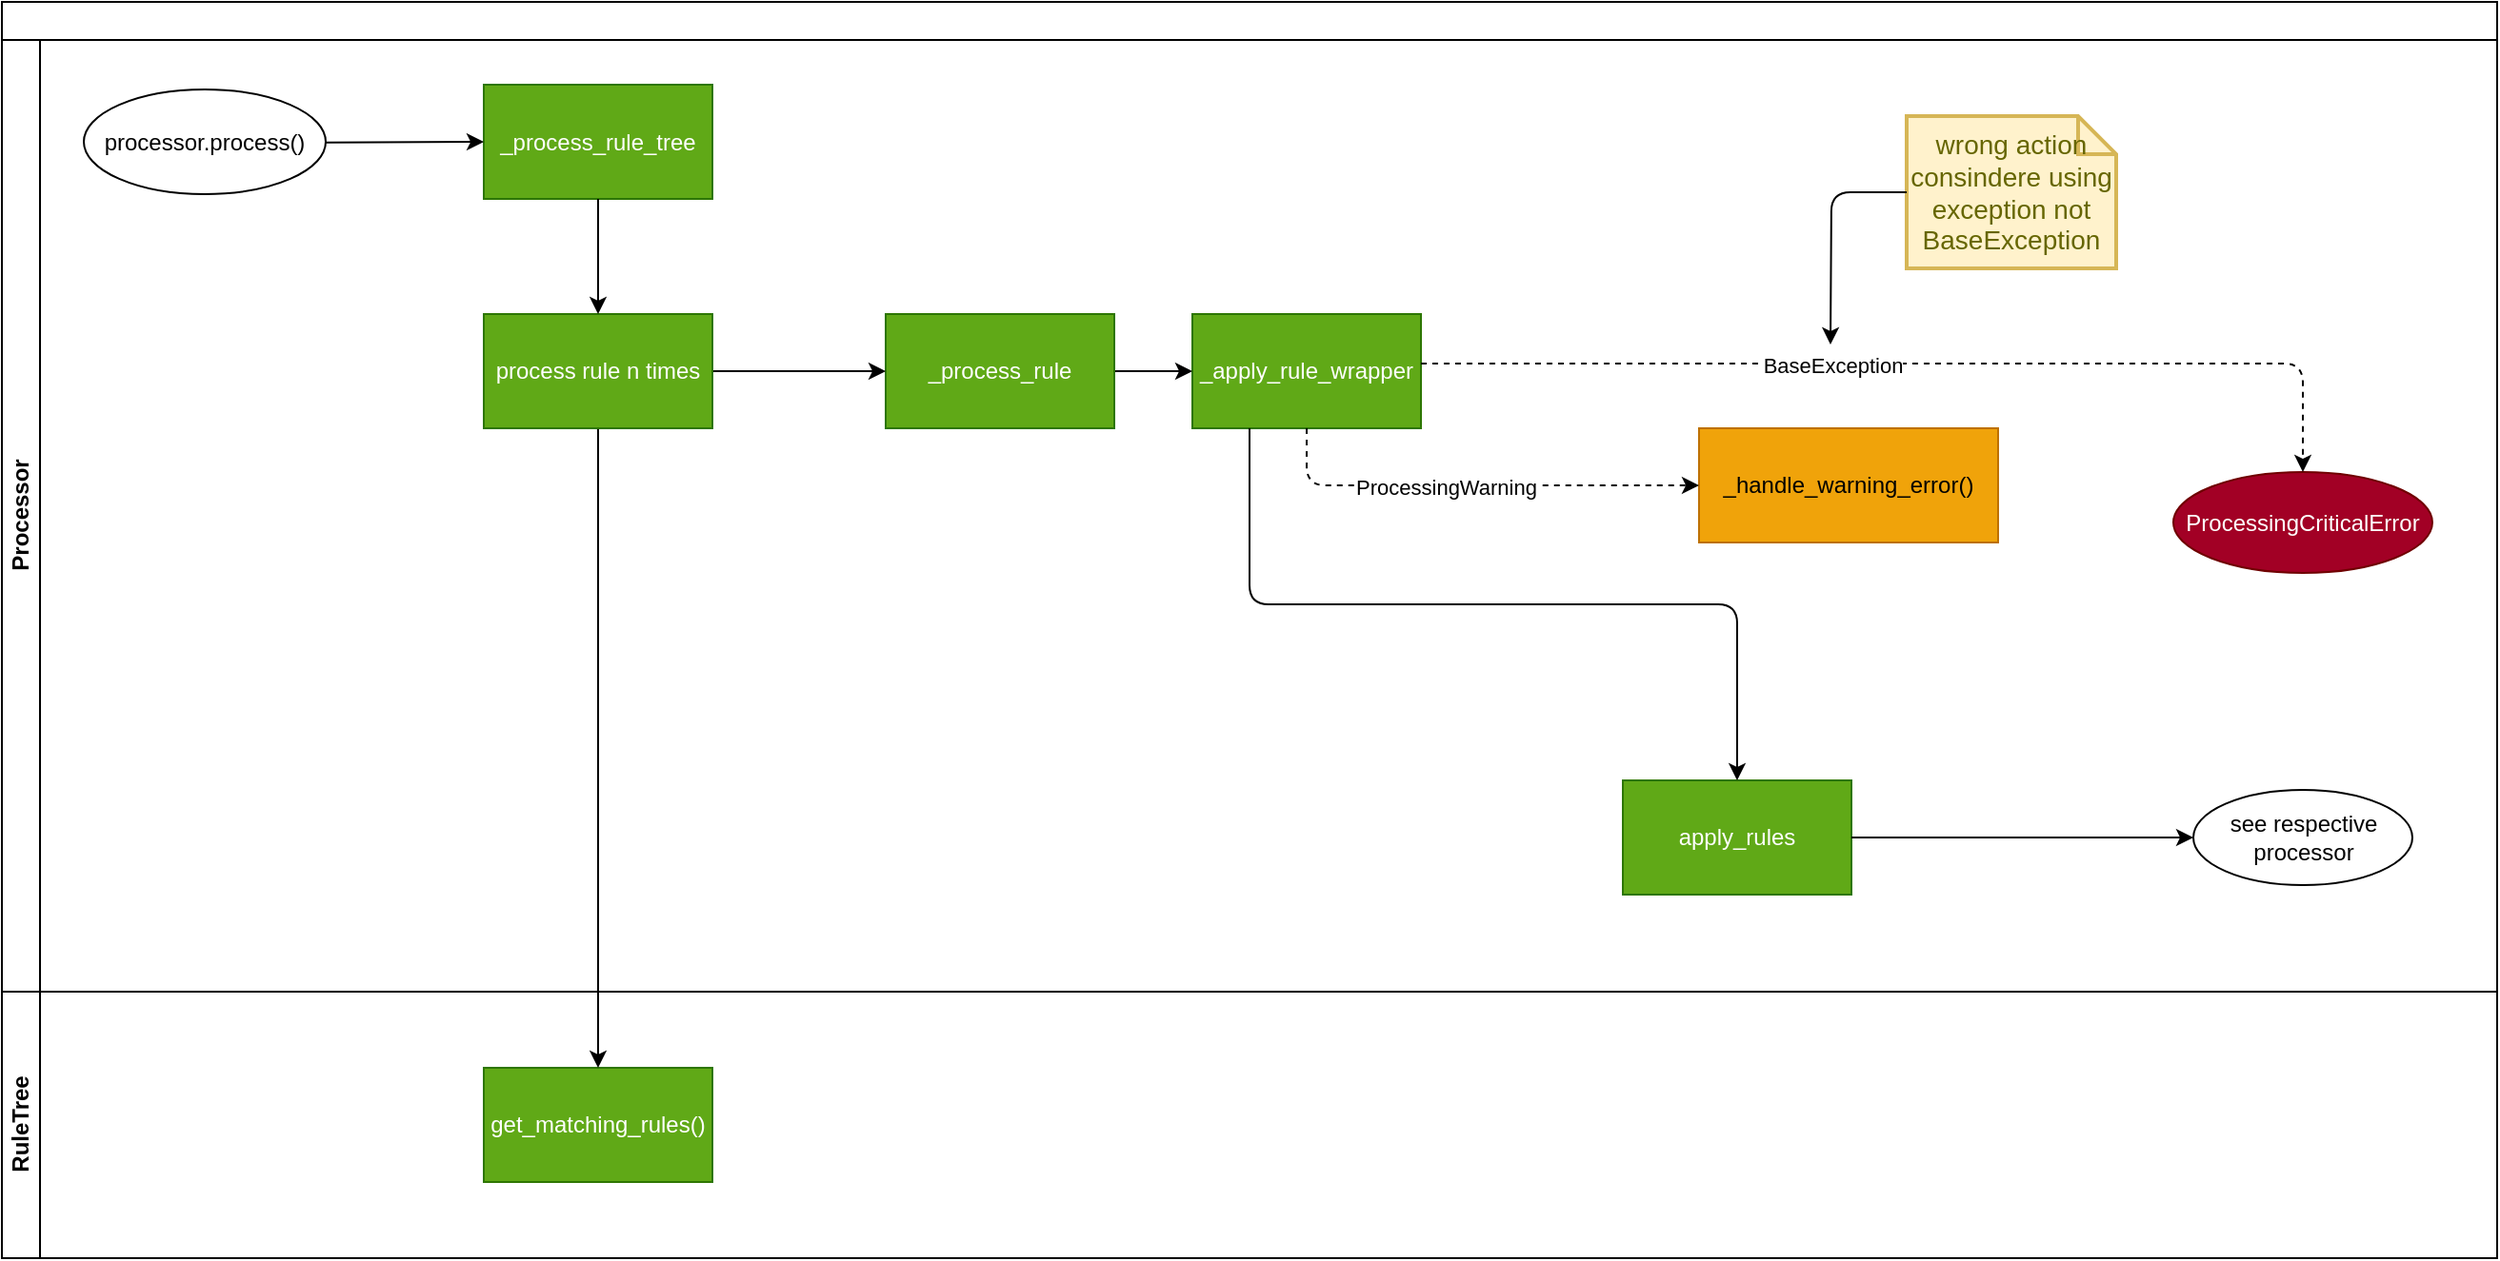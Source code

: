 <mxfile version="18.0.4" type="device" pages="28"><diagram id="nKSH4Um_qC49pamHv1yc" name="Process"><mxGraphModel dx="1374" dy="854" grid="1" gridSize="10" guides="1" tooltips="1" connect="1" arrows="1" fold="1" page="1" pageScale="1" pageWidth="850" pageHeight="1100" math="0" shadow="0"><root><mxCell id="0"/><mxCell id="1" parent="0"/><mxCell id="2" value="" style="swimlane;childLayout=stackLayout;resizeParent=1;resizeParentMax=0;horizontal=1;startSize=20;horizontalStack=0;html=1;" parent="1" vertex="1"><mxGeometry x="40" y="80" width="1310" height="660" as="geometry"/></mxCell><mxCell id="3" value="Processor&lt;br&gt;" style="swimlane;startSize=20;horizontal=0;html=1;" parent="2" vertex="1"><mxGeometry y="20" width="1310" height="500" as="geometry"/></mxCell><mxCell id="6" value="_process_rule_tree" style="rounded=0;whiteSpace=wrap;html=1;fillColor=#60a917;fontColor=#ffffff;strokeColor=#2D7600;" parent="3" vertex="1"><mxGeometry x="253" y="23.5" width="120" height="60" as="geometry"/></mxCell><mxCell id="7" value="_apply_rule_wrapper" style="whiteSpace=wrap;html=1;rounded=0;fillColor=#60a917;fontColor=#ffffff;strokeColor=#2D7600;" parent="3" vertex="1"><mxGeometry x="625" y="144" width="120" height="60" as="geometry"/></mxCell><mxCell id="13" value="" style="edgeStyle=none;html=1;" parent="3" source="11" target="7" edge="1"><mxGeometry relative="1" as="geometry"/></mxCell><mxCell id="11" value="_process_rule" style="whiteSpace=wrap;html=1;rounded=0;fillColor=#60a917;fontColor=#ffffff;strokeColor=#2D7600;" parent="3" vertex="1"><mxGeometry x="464" y="144" width="120" height="60" as="geometry"/></mxCell><mxCell id="9" value="apply_rules" style="whiteSpace=wrap;html=1;rounded=0;fillColor=#60a917;fontColor=#ffffff;strokeColor=#2D7600;" parent="3" vertex="1"><mxGeometry x="851" y="389" width="120" height="60" as="geometry"/></mxCell><mxCell id="10" value="" style="edgeStyle=orthogonalEdgeStyle;html=1;exitX=0.25;exitY=1;exitDx=0;exitDy=0;" parent="3" source="7" target="9" edge="1"><mxGeometry relative="1" as="geometry"/></mxCell><mxCell id="16" value="see respective processor" style="ellipse;whiteSpace=wrap;html=1;rounded=0;" parent="3" vertex="1"><mxGeometry x="1150.5" y="394" width="115" height="50" as="geometry"/></mxCell><mxCell id="17" value="" style="edgeStyle=none;html=1;" parent="3" source="9" target="16" edge="1"><mxGeometry relative="1" as="geometry"/></mxCell><mxCell id="WBYAZaXj8DxL3BdxsGA8-22" value="_handle_warning_error()" style="rounded=0;whiteSpace=wrap;html=1;fillColor=#f0a30a;fontColor=#000000;strokeColor=#BD7000;" parent="3" vertex="1"><mxGeometry x="891" y="204" width="157" height="60" as="geometry"/></mxCell><mxCell id="WBYAZaXj8DxL3BdxsGA8-21" value="" style="edgeStyle=orthogonalEdgeStyle;html=1;entryX=0;entryY=0.5;entryDx=0;entryDy=0;dashed=1;exitX=0.5;exitY=1;exitDx=0;exitDy=0;" parent="3" source="7" target="WBYAZaXj8DxL3BdxsGA8-22" edge="1"><mxGeometry relative="1" as="geometry"><mxPoint x="691.0" y="282" as="sourcePoint"/><mxPoint x="861" y="332" as="targetPoint"/><Array as="points"><mxPoint x="685" y="234"/></Array></mxGeometry></mxCell><mxCell id="WBYAZaXj8DxL3BdxsGA8-23" value="ProcessingWarning" style="edgeLabel;html=1;align=center;verticalAlign=middle;resizable=0;points=[];" parent="WBYAZaXj8DxL3BdxsGA8-21" vertex="1" connectable="0"><mxGeometry x="-0.128" y="-1" relative="1" as="geometry"><mxPoint as="offset"/></mxGeometry></mxCell><mxCell id="DvLU5q5Y2Amf4n-ji2Cu-17" value="wrong action consindere using exception not BaseException" style="shape=note;strokeWidth=2;fontSize=14;size=20;whiteSpace=wrap;html=1;fillColor=#fff2cc;strokeColor=#d6b656;fontColor=#666600;" vertex="1" parent="3"><mxGeometry x="1000" y="40" width="110.0" height="80" as="geometry"/></mxCell><mxCell id="5" value="RuleTree" style="swimlane;startSize=20;horizontal=0;html=1;" parent="2" vertex="1"><mxGeometry y="520" width="1310" height="140" as="geometry"/></mxCell><mxCell id="WBYAZaXj8DxL3BdxsGA8-17" value="ProcessingCriticalError" style="ellipse;whiteSpace=wrap;html=1;fillColor=#a20025;fontColor=#ffffff;strokeColor=#6F0000;" parent="5" vertex="1"><mxGeometry x="1140" y="-273" width="136" height="53" as="geometry"/></mxCell><mxCell id="WBYAZaXj8DxL3BdxsGA8-26" value="get_matching_rules()" style="rounded=0;whiteSpace=wrap;html=1;fillColor=#60a917;fontColor=#ffffff;strokeColor=#2D7600;" parent="5" vertex="1"><mxGeometry x="253" y="39.996" width="120" height="60" as="geometry"/></mxCell><mxCell id="WBYAZaXj8DxL3BdxsGA8-19" value="" style="edgeStyle=orthogonalEdgeStyle;html=1;dashed=1;entryX=0.5;entryY=0;entryDx=0;entryDy=0;" parent="2" source="7" target="WBYAZaXj8DxL3BdxsGA8-17" edge="1"><mxGeometry relative="1" as="geometry"><mxPoint x="1211" y="220" as="targetPoint"/><Array as="points"><mxPoint x="1208" y="190"/></Array></mxGeometry></mxCell><mxCell id="WBYAZaXj8DxL3BdxsGA8-20" value="BaseException" style="edgeLabel;html=1;align=center;verticalAlign=middle;resizable=0;points=[];" parent="WBYAZaXj8DxL3BdxsGA8-19" vertex="1" connectable="0"><mxGeometry x="-0.169" y="-1" relative="1" as="geometry"><mxPoint as="offset"/></mxGeometry></mxCell><mxCell id="15" value="" style="edgeStyle=none;html=1;" parent="1" source="14" target="6" edge="1"><mxGeometry relative="1" as="geometry"/></mxCell><mxCell id="14" value="processor.process()" style="ellipse;whiteSpace=wrap;html=1;" parent="1" vertex="1"><mxGeometry x="83" y="126" width="127" height="55" as="geometry"/></mxCell><mxCell id="WBYAZaXj8DxL3BdxsGA8-25" style="edgeStyle=orthogonalEdgeStyle;html=1;" parent="1" source="WBYAZaXj8DxL3BdxsGA8-24" target="WBYAZaXj8DxL3BdxsGA8-26" edge="1"><mxGeometry relative="1" as="geometry"><mxPoint x="353" y="781.636" as="targetPoint"/></mxGeometry></mxCell><mxCell id="WBYAZaXj8DxL3BdxsGA8-28" style="edgeStyle=orthogonalEdgeStyle;html=1;entryX=0;entryY=0.5;entryDx=0;entryDy=0;" parent="1" source="WBYAZaXj8DxL3BdxsGA8-24" target="11" edge="1"><mxGeometry relative="1" as="geometry"/></mxCell><mxCell id="WBYAZaXj8DxL3BdxsGA8-24" value="process rule n times" style="rounded=0;whiteSpace=wrap;html=1;fillColor=#60a917;fontColor=#ffffff;strokeColor=#2D7600;" parent="1" vertex="1"><mxGeometry x="293" y="244" width="120" height="60" as="geometry"/></mxCell><mxCell id="12" value="" style="edgeStyle=none;html=1;" parent="1" source="6" target="WBYAZaXj8DxL3BdxsGA8-24" edge="1"><mxGeometry relative="1" as="geometry"><mxPoint x="353" y="260" as="targetPoint"/></mxGeometry></mxCell><mxCell id="DvLU5q5Y2Amf4n-ji2Cu-18" style="edgeStyle=orthogonalEdgeStyle;jumpStyle=arc;html=1;" edge="1" parent="1" source="DvLU5q5Y2Amf4n-ji2Cu-17"><mxGeometry relative="1" as="geometry"><mxPoint x="1000" y="260" as="targetPoint"/></mxGeometry></mxCell></root></mxGraphModel></diagram><diagram id="ffa2f2aCQhQaJi0fVg0l" name="Amides"><mxGraphModel dx="1660" dy="2132" grid="1" gridSize="10" guides="1" tooltips="1" connect="1" arrows="1" fold="1" page="1" pageScale="1" pageWidth="850" pageHeight="1100" math="0" shadow="0"><root><mxCell id="0"/><mxCell id="1" parent="0"/><mxCell id="PfEMT8MvqFA06pAGJREM-1" value="" style="swimlane;childLayout=stackLayout;resizeParent=1;resizeParentMax=0;horizontal=1;startSize=20;horizontalStack=0;" vertex="1" parent="1"><mxGeometry x="10" y="-500" width="1550" height="410" as="geometry"><mxRectangle x="540" y="100" width="60" height="20" as="alternateBounds"/></mxGeometry></mxCell><mxCell id="PfEMT8MvqFA06pAGJREM-2" value="Processor" style="swimlane;horizontal=0;" vertex="1" parent="PfEMT8MvqFA06pAGJREM-1"><mxGeometry y="20" width="1550" height="120" as="geometry"/></mxCell><mxCell id="PfEMT8MvqFA06pAGJREM-3" style="edgeStyle=orthogonalEdgeStyle;rounded=0;orthogonalLoop=1;jettySize=auto;html=1;entryX=0;entryY=0.5;entryDx=0;entryDy=0;fontFamily=Helvetica;fontSize=12;fontColor=#FFFFFF;" edge="1" parent="PfEMT8MvqFA06pAGJREM-2" source="PfEMT8MvqFA06pAGJREM-4" target="PfEMT8MvqFA06pAGJREM-5"><mxGeometry relative="1" as="geometry"/></mxCell><mxCell id="PfEMT8MvqFA06pAGJREM-4" value="_write_target_field()" style="whiteSpace=wrap;html=1;rounded=1;fillColor=#60a917;fontColor=#ffffff;strokeColor=#2D7600;arcSize=0;" vertex="1" parent="PfEMT8MvqFA06pAGJREM-2"><mxGeometry x="1094.995" y="16.5" width="120" height="60" as="geometry"/></mxCell><mxCell id="PfEMT8MvqFA06pAGJREM-5" value="successful" style="rhombus;whiteSpace=wrap;html=1;fillColor=#60a917;fontColor=#ffffff;strokeColor=#2D7600;" vertex="1" parent="PfEMT8MvqFA06pAGJREM-2"><mxGeometry x="1258.54" y="10" width="82.73" height="73" as="geometry"/></mxCell><mxCell id="PfEMT8MvqFA06pAGJREM-6" value="FieldExistsWarning" style="ellipse;whiteSpace=wrap;html=1;fillColor=#f0a30a;fontColor=#000000;strokeColor=#BD7000;" vertex="1" parent="PfEMT8MvqFA06pAGJREM-2"><mxGeometry x="1388.54" y="20" width="136" height="53" as="geometry"/></mxCell><mxCell id="PfEMT8MvqFA06pAGJREM-7" value="&lt;span style=&quot;color: rgb(240, 240, 240); font-family: Helvetica; font-size: 11px; font-style: normal; font-variant-ligatures: normal; font-variant-caps: normal; font-weight: 400; letter-spacing: normal; orphans: 2; text-align: center; text-indent: 0px; text-transform: none; widows: 2; word-spacing: 0px; -webkit-text-stroke-width: 0px; background-color: rgb(42, 42, 42); text-decoration-thickness: initial; text-decoration-style: initial; text-decoration-color: initial; float: none; display: inline !important;&quot;&gt;no&lt;/span&gt;" style="edgeStyle=orthogonalEdgeStyle;rounded=0;orthogonalLoop=1;jettySize=auto;html=1;dashed=1;exitX=1;exitY=0.5;exitDx=0;exitDy=0;entryX=0;entryY=0.5;entryDx=0;entryDy=0;" edge="1" parent="PfEMT8MvqFA06pAGJREM-2" source="PfEMT8MvqFA06pAGJREM-5" target="PfEMT8MvqFA06pAGJREM-6"><mxGeometry relative="1" as="geometry"><Array as="points"><mxPoint x="1364" y="47"/><mxPoint x="1364" y="47"/></Array></mxGeometry></mxCell><mxCell id="1G5tLIkz_zhBldXRoqtI-22" style="edgeStyle=orthogonalEdgeStyle;rounded=0;orthogonalLoop=1;jettySize=auto;html=1;entryX=0.5;entryY=1;entryDx=0;entryDy=0;" edge="1" parent="PfEMT8MvqFA06pAGJREM-1" source="1G5tLIkz_zhBldXRoqtI-19" target="PfEMT8MvqFA06pAGJREM-4"><mxGeometry relative="1" as="geometry"/></mxCell><mxCell id="1G5tLIkz_zhBldXRoqtI-23" value="no" style="edgeStyle=orthogonalEdgeStyle;rounded=0;orthogonalLoop=1;jettySize=auto;html=1;entryX=0;entryY=0.5;entryDx=0;entryDy=0;" edge="1" parent="PfEMT8MvqFA06pAGJREM-1" source="1G5tLIkz_zhBldXRoqtI-17" target="PfEMT8MvqFA06pAGJREM-4"><mxGeometry x="-0.861" y="1" relative="1" as="geometry"><Array as="points"><mxPoint x="991" y="66"/><mxPoint x="1095" y="66"/></Array><mxPoint as="offset"/></mxGeometry></mxCell><mxCell id="PfEMT8MvqFA06pAGJREM-11" value="yes" style="edgeStyle=orthogonalEdgeStyle;rounded=0;orthogonalLoop=1;jettySize=auto;html=1;exitX=0.5;exitY=1;exitDx=0;exitDy=0;entryX=0.5;entryY=0;entryDx=0;entryDy=0;" edge="1" parent="PfEMT8MvqFA06pAGJREM-1" source="PfEMT8MvqFA06pAGJREM-5" target="PfEMT8MvqFA06pAGJREM-30"><mxGeometry x="-0.48" y="-1" relative="1" as="geometry"><Array as="points"><mxPoint x="1299.9" y="380"/><mxPoint x="1299.9" y="380"/></Array><mxPoint as="offset"/></mxGeometry></mxCell><mxCell id="PfEMT8MvqFA06pAGJREM-18" value="Amides" style="swimlane;startSize=20;horizontal=0;" vertex="1" parent="PfEMT8MvqFA06pAGJREM-1"><mxGeometry y="140" width="1550" height="270" as="geometry"/></mxCell><mxCell id="PfEMT8MvqFA06pAGJREM-25" value="yes" style="edgeStyle=none;html=1;exitX=1;exitY=0.5;exitDx=0;exitDy=0;entryX=0;entryY=0.5;entryDx=0;entryDy=0;startArrow=none;" edge="1" parent="PfEMT8MvqFA06pAGJREM-18" source="1G5tLIkz_zhBldXRoqtI-12" target="1G5tLIkz_zhBldXRoqtI-1"><mxGeometry relative="1" as="geometry"><mxPoint x="273.5" y="155" as="targetPoint"/><mxPoint x="247" y="155" as="sourcePoint"/></mxGeometry></mxCell><mxCell id="PfEMT8MvqFA06pAGJREM-27" value="" style="edgeStyle=orthogonalEdgeStyle;html=1;startArrow=none;startFill=0;endArrow=classic;endFill=1;entryX=0.5;entryY=0;entryDx=0;entryDy=0;" edge="1" parent="PfEMT8MvqFA06pAGJREM-18" source="PfEMT8MvqFA06pAGJREM-28" target="PfEMT8MvqFA06pAGJREM-29"><mxGeometry relative="1" as="geometry"><mxPoint x="179" y="83" as="targetPoint"/></mxGeometry></mxCell><mxCell id="PfEMT8MvqFA06pAGJREM-28" value="apply_rules()" style="ellipse;whiteSpace=wrap;html=1;" vertex="1" parent="PfEMT8MvqFA06pAGJREM-18"><mxGeometry x="77.5" y="20" width="115" height="50" as="geometry"/></mxCell><mxCell id="PfEMT8MvqFA06pAGJREM-29" value="get_dotted_field_value()" style="shape=delay;whiteSpace=wrap;html=1;labelBackgroundColor=none;fontFamily=Helvetica;fontSize=12;fontColor=#ffffff;fillColor=#60a917;strokeColor=#2D7600;" vertex="1" parent="PfEMT8MvqFA06pAGJREM-18"><mxGeometry x="60" y="126.5" width="150" height="40" as="geometry"/></mxCell><mxCell id="PfEMT8MvqFA06pAGJREM-30" value="return None" style="ellipse;whiteSpace=wrap;html=1;" vertex="1" parent="PfEMT8MvqFA06pAGJREM-18"><mxGeometry x="1242.41" y="190" width="115" height="50" as="geometry"/></mxCell><mxCell id="1G5tLIkz_zhBldXRoqtI-4" value="" style="edgeStyle=orthogonalEdgeStyle;rounded=0;orthogonalLoop=1;jettySize=auto;html=1;" edge="1" parent="PfEMT8MvqFA06pAGJREM-18" source="1G5tLIkz_zhBldXRoqtI-1" target="1G5tLIkz_zhBldXRoqtI-2"><mxGeometry relative="1" as="geometry"/></mxCell><mxCell id="1G5tLIkz_zhBldXRoqtI-1" value="normalize cmdline" style="whiteSpace=wrap;html=1;rounded=0;fillColor=#60a917;fontColor=#ffffff;strokeColor=#2D7600;" vertex="1" parent="PfEMT8MvqFA06pAGJREM-18"><mxGeometry x="360" y="116.5" width="120" height="60" as="geometry"/></mxCell><mxCell id="1G5tLIkz_zhBldXRoqtI-5" value="" style="edgeStyle=orthogonalEdgeStyle;rounded=0;orthogonalLoop=1;jettySize=auto;html=1;" edge="1" parent="PfEMT8MvqFA06pAGJREM-18" source="1G5tLIkz_zhBldXRoqtI-2" target="1G5tLIkz_zhBldXRoqtI-3"><mxGeometry relative="1" as="geometry"/></mxCell><mxCell id="1G5tLIkz_zhBldXRoqtI-2" value="evaluate_cmdline_cached()" style="whiteSpace=wrap;html=1;rounded=0;fillColor=#60a917;fontColor=#ffffff;strokeColor=#2D7600;" vertex="1" parent="PfEMT8MvqFA06pAGJREM-18"><mxGeometry x="520" y="111.5" width="182" height="70" as="geometry"/></mxCell><mxCell id="1G5tLIkz_zhBldXRoqtI-16" value="" style="edgeStyle=orthogonalEdgeStyle;rounded=0;orthogonalLoop=1;jettySize=auto;html=1;entryX=0;entryY=0.5;entryDx=0;entryDy=0;" edge="1" parent="PfEMT8MvqFA06pAGJREM-18" source="1G5tLIkz_zhBldXRoqtI-3" target="1G5tLIkz_zhBldXRoqtI-17"><mxGeometry relative="1" as="geometry"><mxPoint x="1018" y="146.5" as="targetPoint"/></mxGeometry></mxCell><mxCell id="1G5tLIkz_zhBldXRoqtI-3" value="_perform_misuse_detection()" style="whiteSpace=wrap;html=1;rounded=0;fillColor=#60a917;fontColor=#ffffff;strokeColor=#2D7600;" vertex="1" parent="PfEMT8MvqFA06pAGJREM-18"><mxGeometry x="750" y="116.5" width="160" height="60" as="geometry"/></mxCell><mxCell id="1G5tLIkz_zhBldXRoqtI-12" value="cmdline" style="rhombus;whiteSpace=wrap;html=1;fillColor=#60a917;fontColor=#ffffff;strokeColor=#2D7600;" vertex="1" parent="PfEMT8MvqFA06pAGJREM-18"><mxGeometry x="230.0" y="110" width="82.73" height="73" as="geometry"/></mxCell><mxCell id="1G5tLIkz_zhBldXRoqtI-13" value="" style="edgeStyle=none;html=1;exitX=1;exitY=0.5;exitDx=0;exitDy=0;entryX=0;entryY=0.5;entryDx=0;entryDy=0;endArrow=none;" edge="1" parent="PfEMT8MvqFA06pAGJREM-18" source="PfEMT8MvqFA06pAGJREM-29" target="1G5tLIkz_zhBldXRoqtI-12"><mxGeometry relative="1" as="geometry"><mxPoint x="320" y="-143.5" as="targetPoint"/><mxPoint x="229" y="-143.5" as="sourcePoint"/></mxGeometry></mxCell><mxCell id="1G5tLIkz_zhBldXRoqtI-14" value="no" style="edgeStyle=orthogonalEdgeStyle;rounded=0;orthogonalLoop=1;jettySize=auto;html=1;entryX=0;entryY=0.5;entryDx=0;entryDy=0;exitX=0.5;exitY=1;exitDx=0;exitDy=0;" edge="1" parent="PfEMT8MvqFA06pAGJREM-18" source="1G5tLIkz_zhBldXRoqtI-12" target="PfEMT8MvqFA06pAGJREM-30"><mxGeometry x="-0.966" relative="1" as="geometry"><mxPoint x="720" y="210" as="targetPoint"/><Array as="points"><mxPoint x="271" y="215"/></Array><mxPoint as="offset"/></mxGeometry></mxCell><mxCell id="1G5tLIkz_zhBldXRoqtI-20" value="" style="edgeStyle=orthogonalEdgeStyle;rounded=0;orthogonalLoop=1;jettySize=auto;html=1;" edge="1" parent="PfEMT8MvqFA06pAGJREM-18"><mxGeometry relative="1" as="geometry"><mxPoint x="1132.73" y="146.5" as="sourcePoint"/><mxPoint x="1194.095" y="146.5" as="targetPoint"/></mxGeometry></mxCell><mxCell id="1G5tLIkz_zhBldXRoqtI-24" value="yes" style="edgeStyle=orthogonalEdgeStyle;rounded=0;orthogonalLoop=1;jettySize=auto;html=1;" edge="1" parent="PfEMT8MvqFA06pAGJREM-18" source="1G5tLIkz_zhBldXRoqtI-17" target="1G5tLIkz_zhBldXRoqtI-19"><mxGeometry x="-0.358" y="-1" relative="1" as="geometry"><mxPoint as="offset"/></mxGeometry></mxCell><mxCell id="1G5tLIkz_zhBldXRoqtI-17" value="malicious" style="rhombus;whiteSpace=wrap;html=1;fillColor=#60a917;fontColor=#ffffff;strokeColor=#2D7600;" vertex="1" parent="PfEMT8MvqFA06pAGJREM-18"><mxGeometry x="950" y="110" width="82.73" height="73" as="geometry"/></mxCell><mxCell id="1G5tLIkz_zhBldXRoqtI-19" value="_calculate_rule_attributions()" style="whiteSpace=wrap;html=1;fillColor=#60a917;strokeColor=#2D7600;fontColor=#ffffff;" vertex="1" parent="PfEMT8MvqFA06pAGJREM-18"><mxGeometry x="1068.19" y="116.5" width="171.81" height="60" as="geometry"/></mxCell></root></mxGraphModel></diagram><diagram id="kNI9Hh10oMSCk5R_gKxH" name="Clusterer"><mxGraphModel dx="1992" dy="2088" grid="1" gridSize="10" guides="1" tooltips="1" connect="1" arrows="1" fold="1" page="1" pageScale="1" pageWidth="1100" pageHeight="850" math="0" shadow="0"><root><mxCell id="0"/><mxCell id="1" parent="0"/><mxCell id="_0ztAdHvDYG9jcjIxPDB-1" value="" style="swimlane;childLayout=stackLayout;resizeParent=1;resizeParentMax=0;horizontal=1;startSize=20;horizontalStack=0;" vertex="1" parent="1"><mxGeometry x="40" y="-740" width="1130" height="450" as="geometry"><mxRectangle x="540" y="100" width="60" height="20" as="alternateBounds"/></mxGeometry></mxCell><mxCell id="_0ztAdHvDYG9jcjIxPDB-2" value="Processor" style="swimlane;horizontal=0;" vertex="1" parent="_0ztAdHvDYG9jcjIxPDB-1"><mxGeometry y="20" width="1130" height="120" as="geometry"/></mxCell><mxCell id="pYuvOMFAqr9NdPB0fVj3-1" value="actual processing heppens&amp;nbsp;&lt;br&gt;inside the process method, after apply_rules" style="shape=note;strokeWidth=2;fontSize=14;size=14;whiteSpace=wrap;html=1;fillColor=#fff2cc;strokeColor=#d6b656;fontColor=#666600;opacity=50;" vertex="1" parent="_0ztAdHvDYG9jcjIxPDB-2"><mxGeometry x="423.75" y="15" width="200" height="80" as="geometry"/></mxCell><mxCell id="_0ztAdHvDYG9jcjIxPDB-11" value="Clusterer" style="swimlane;startSize=20;horizontal=0;" vertex="1" parent="_0ztAdHvDYG9jcjIxPDB-1"><mxGeometry y="140" width="1130" height="310" as="geometry"/></mxCell><mxCell id="_0ztAdHvDYG9jcjIxPDB-39" value="" style="edgeStyle=orthogonalEdgeStyle;rounded=0;orthogonalLoop=1;jettySize=auto;html=1;" edge="1" parent="_0ztAdHvDYG9jcjIxPDB-11" source="_0ztAdHvDYG9jcjIxPDB-14" target="_0ztAdHvDYG9jcjIxPDB-38"><mxGeometry relative="1" as="geometry"/></mxCell><mxCell id="_0ztAdHvDYG9jcjIxPDB-14" value="apply_rules()" style="ellipse;whiteSpace=wrap;html=1;" vertex="1" parent="_0ztAdHvDYG9jcjIxPDB-11"><mxGeometry x="300" y="215" width="115" height="50" as="geometry"/></mxCell><mxCell id="_0ztAdHvDYG9jcjIxPDB-35" value="" style="edgeStyle=orthogonalEdgeStyle;rounded=0;orthogonalLoop=1;jettySize=auto;html=1;" edge="1" parent="_0ztAdHvDYG9jcjIxPDB-11" source="_0ztAdHvDYG9jcjIxPDB-30" target="_0ztAdHvDYG9jcjIxPDB-34"><mxGeometry relative="1" as="geometry"/></mxCell><mxCell id="_0ztAdHvDYG9jcjIxPDB-30" value="process" style="shape=process;whiteSpace=wrap;html=1;backgroundOutline=1;fillColor=#1ba1e2;fontColor=#ffffff;strokeColor=#006EAF;" vertex="1" parent="_0ztAdHvDYG9jcjIxPDB-11"><mxGeometry x="60" y="40" width="120" height="60" as="geometry"/></mxCell><mxCell id="_0ztAdHvDYG9jcjIxPDB-36" value="" style="edgeStyle=orthogonalEdgeStyle;rounded=0;orthogonalLoop=1;jettySize=auto;html=1;" edge="1" parent="_0ztAdHvDYG9jcjIxPDB-11" source="_0ztAdHvDYG9jcjIxPDB-34" target="_0ztAdHvDYG9jcjIxPDB-14"><mxGeometry relative="1" as="geometry"><Array as="points"><mxPoint x="235" y="240"/></Array></mxGeometry></mxCell><mxCell id="_0ztAdHvDYG9jcjIxPDB-34" value="..." style="rounded=0;whiteSpace=wrap;html=1;fillColor=#1ba1e2;fontColor=#ffffff;strokeColor=#006EAF;" vertex="1" parent="_0ztAdHvDYG9jcjIxPDB-11"><mxGeometry x="210" y="40" width="50" height="60" as="geometry"/></mxCell><mxCell id="tudwi0DrWTpsNt1FRJ7I-15" style="edgeStyle=orthogonalEdgeStyle;rounded=0;orthogonalLoop=1;jettySize=auto;html=1;entryX=0;entryY=0.5;entryDx=0;entryDy=0;" edge="1" parent="_0ztAdHvDYG9jcjIxPDB-11" source="_0ztAdHvDYG9jcjIxPDB-38" target="tudwi0DrWTpsNt1FRJ7I-14"><mxGeometry relative="1" as="geometry"/></mxCell><mxCell id="_0ztAdHvDYG9jcjIxPDB-38" value="matching_rules.append()" style="shape=parallelogram;perimeter=parallelogramPerimeter;whiteSpace=wrap;html=1;fixedSize=1;fillColor=#60a917;fontColor=#ffffff;strokeColor=#2D7600;" vertex="1" parent="_0ztAdHvDYG9jcjIxPDB-11"><mxGeometry x="440" y="210" width="167.5" height="60" as="geometry"/></mxCell><mxCell id="_0ztAdHvDYG9jcjIxPDB-42" value="yes" style="edgeStyle=orthogonalEdgeStyle;rounded=0;orthogonalLoop=1;jettySize=auto;html=1;exitX=1;exitY=0.5;exitDx=0;exitDy=0;" edge="1" parent="_0ztAdHvDYG9jcjIxPDB-11" source="_0ztAdHvDYG9jcjIxPDB-40" target="_0ztAdHvDYG9jcjIxPDB-41"><mxGeometry relative="1" as="geometry"><mxPoint x="940" y="70.0" as="sourcePoint"/></mxGeometry></mxCell><mxCell id="tudwi0DrWTpsNt1FRJ7I-19" value="no" style="edgeStyle=orthogonalEdgeStyle;rounded=0;orthogonalLoop=1;jettySize=auto;html=1;entryX=0;entryY=0.5;entryDx=0;entryDy=0;" edge="1" parent="_0ztAdHvDYG9jcjIxPDB-11" source="_0ztAdHvDYG9jcjIxPDB-40" target="tudwi0DrWTpsNt1FRJ7I-18"><mxGeometry x="-0.787" relative="1" as="geometry"><Array as="points"><mxPoint x="850" y="165"/></Array><mxPoint as="offset"/></mxGeometry></mxCell><mxCell id="_0ztAdHvDYG9jcjIxPDB-40" value="clusterable" style="rhombus;whiteSpace=wrap;html=1;fillColor=#1ba1e2;fontColor=#ffffff;strokeColor=#006EAF;" vertex="1" parent="_0ztAdHvDYG9jcjIxPDB-11"><mxGeometry x="810" y="30" width="80" height="80" as="geometry"/></mxCell><mxCell id="tudwi0DrWTpsNt1FRJ7I-20" value="" style="edgeStyle=orthogonalEdgeStyle;rounded=0;orthogonalLoop=1;jettySize=auto;html=1;" edge="1" parent="_0ztAdHvDYG9jcjIxPDB-11" source="_0ztAdHvDYG9jcjIxPDB-41" target="tudwi0DrWTpsNt1FRJ7I-18"><mxGeometry relative="1" as="geometry"/></mxCell><mxCell id="_0ztAdHvDYG9jcjIxPDB-41" value="_cluster" style="whiteSpace=wrap;html=1;fillColor=#1ba1e2;fontColor=#ffffff;strokeColor=#006EAF;" vertex="1" parent="_0ztAdHvDYG9jcjIxPDB-11"><mxGeometry x="980" y="40" width="120" height="60" as="geometry"/></mxCell><mxCell id="tudwi0DrWTpsNt1FRJ7I-16" style="edgeStyle=orthogonalEdgeStyle;rounded=0;orthogonalLoop=1;jettySize=auto;html=1;entryX=0;entryY=0.5;entryDx=0;entryDy=0;" edge="1" parent="_0ztAdHvDYG9jcjIxPDB-11" source="tudwi0DrWTpsNt1FRJ7I-14" target="_0ztAdHvDYG9jcjIxPDB-40"><mxGeometry relative="1" as="geometry"/></mxCell><mxCell id="tudwi0DrWTpsNt1FRJ7I-14" value="return None" style="ellipse;whiteSpace=wrap;html=1;" vertex="1" parent="_0ztAdHvDYG9jcjIxPDB-11"><mxGeometry x="640" y="215" width="115" height="50" as="geometry"/></mxCell><mxCell id="tudwi0DrWTpsNt1FRJ7I-18" value="return None" style="ellipse;whiteSpace=wrap;html=1;fillColor=#1ba1e2;fontColor=#ffffff;strokeColor=#006EAF;" vertex="1" parent="_0ztAdHvDYG9jcjIxPDB-11"><mxGeometry x="982.5" y="140" width="115" height="50" as="geometry"/></mxCell><mxCell id="pYuvOMFAqr9NdPB0fVj3-2" style="rounded=0;orthogonalLoop=1;jettySize=auto;html=1;entryX=0.75;entryY=0;entryDx=0;entryDy=0;" edge="1" parent="_0ztAdHvDYG9jcjIxPDB-1" source="pYuvOMFAqr9NdPB0fVj3-1" target="_0ztAdHvDYG9jcjIxPDB-30"><mxGeometry relative="1" as="geometry"/></mxCell><mxCell id="pYuvOMFAqr9NdPB0fVj3-3" style="edgeStyle=none;rounded=0;orthogonalLoop=1;jettySize=auto;html=1;entryX=0;entryY=0;entryDx=0;entryDy=0;" edge="1" parent="_0ztAdHvDYG9jcjIxPDB-1" source="pYuvOMFAqr9NdPB0fVj3-1" target="_0ztAdHvDYG9jcjIxPDB-41"><mxGeometry relative="1" as="geometry"/></mxCell></root></mxGraphModel></diagram><diagram id="mH7fIMBSA2bRK3SR-9NN" name="Calculator"><mxGraphModel dx="1374" dy="854" grid="1" gridSize="10" guides="1" tooltips="1" connect="1" arrows="1" fold="1" page="1" pageScale="1" pageWidth="1100" pageHeight="850" math="0" shadow="0"><root><mxCell id="0"/><mxCell id="1" parent="0"/><mxCell id="lLg_PywBdY2OFI0ZpJpx-1" value="" style="swimlane;childLayout=stackLayout;resizeParent=1;resizeParentMax=0;horizontal=1;startSize=20;horizontalStack=0;" parent="1" vertex="1"><mxGeometry x="20" y="70" width="1410" height="540" as="geometry"><mxRectangle x="540" y="100" width="60" height="20" as="alternateBounds"/></mxGeometry></mxCell><mxCell id="lLg_PywBdY2OFI0ZpJpx-2" value="Processor" style="swimlane;horizontal=0;" parent="lLg_PywBdY2OFI0ZpJpx-1" vertex="1"><mxGeometry y="20" width="1410" height="190" as="geometry"/></mxCell><mxCell id="DZY90-8CjFhpCtACTf1G-6" style="edgeStyle=orthogonalEdgeStyle;rounded=0;orthogonalLoop=1;jettySize=auto;html=1;entryX=0;entryY=0.5;entryDx=0;entryDy=0;fontFamily=Helvetica;fontSize=12;fontColor=#FFFFFF;" parent="lLg_PywBdY2OFI0ZpJpx-2" source="lLg_PywBdY2OFI0ZpJpx-4" target="DZY90-8CjFhpCtACTf1G-3" edge="1"><mxGeometry relative="1" as="geometry"/></mxCell><mxCell id="lLg_PywBdY2OFI0ZpJpx-4" value="_write_target_field()" style="whiteSpace=wrap;html=1;rounded=1;fillColor=#60a917;fontColor=#ffffff;strokeColor=#2D7600;arcSize=0;" parent="lLg_PywBdY2OFI0ZpJpx-2" vertex="1"><mxGeometry x="900" y="86.5" width="120" height="60" as="geometry"/></mxCell><mxCell id="DZY90-8CjFhpCtACTf1G-3" value="successful" style="rhombus;whiteSpace=wrap;html=1;fillColor=#60a917;fontColor=#ffffff;strokeColor=#2D7600;" parent="lLg_PywBdY2OFI0ZpJpx-2" vertex="1"><mxGeometry x="1067.64" y="80" width="82.73" height="73" as="geometry"/></mxCell><mxCell id="DZY90-8CjFhpCtACTf1G-2" value="FieldExistsWarning" style="ellipse;whiteSpace=wrap;html=1;fillColor=#f0a30a;fontColor=#000000;strokeColor=#BD7000;" parent="lLg_PywBdY2OFI0ZpJpx-2" vertex="1"><mxGeometry x="1197.64" y="90" width="136" height="53" as="geometry"/></mxCell><mxCell id="DZY90-8CjFhpCtACTf1G-1" value="&lt;span style=&quot;color: rgb(240, 240, 240); font-family: Helvetica; font-size: 11px; font-style: normal; font-variant-ligatures: normal; font-variant-caps: normal; font-weight: 400; letter-spacing: normal; orphans: 2; text-align: center; text-indent: 0px; text-transform: none; widows: 2; word-spacing: 0px; -webkit-text-stroke-width: 0px; background-color: rgb(42, 42, 42); text-decoration-thickness: initial; text-decoration-style: initial; text-decoration-color: initial; float: none; display: inline !important;&quot;&gt;no&lt;/span&gt;" style="edgeStyle=orthogonalEdgeStyle;rounded=0;orthogonalLoop=1;jettySize=auto;html=1;dashed=1;exitX=1;exitY=0.5;exitDx=0;exitDy=0;entryX=0;entryY=0.5;entryDx=0;entryDy=0;" parent="lLg_PywBdY2OFI0ZpJpx-2" source="DZY90-8CjFhpCtACTf1G-3" target="DZY90-8CjFhpCtACTf1G-2" edge="1"><mxGeometry relative="1" as="geometry"><Array as="points"><mxPoint x="1173" y="116"/><mxPoint x="1173" y="116"/></Array></mxGeometry></mxCell><mxCell id="lLg_PywBdY2OFI0ZpJpx-29" value="_handle_warning_error()" style="rounded=0;whiteSpace=wrap;html=1;fillColor=#f0a30a;fontColor=#000000;strokeColor=#BD7000;" parent="lLg_PywBdY2OFI0ZpJpx-2" vertex="1"><mxGeometry x="691.86" y="26.5" width="161" height="60" as="geometry"/></mxCell><mxCell id="lLg_PywBdY2OFI0ZpJpx-37" value="could be replaced with raise processing warnings?" style="shape=note;strokeWidth=2;fontSize=14;size=20;whiteSpace=wrap;html=1;fillColor=#76608a;strokeColor=#432D57;fontColor=#ffffff;" parent="lLg_PywBdY2OFI0ZpJpx-2" vertex="1"><mxGeometry x="470.0" y="90" width="110.0" height="80" as="geometry"/></mxCell><mxCell id="lLg_PywBdY2OFI0ZpJpx-36" style="html=1;dashed=1;startArrow=none;startFill=0;endArrow=classic;endFill=1;opacity=20;" parent="lLg_PywBdY2OFI0ZpJpx-2" source="lLg_PywBdY2OFI0ZpJpx-37" target="lLg_PywBdY2OFI0ZpJpx-29" edge="1"><mxGeometry relative="1" as="geometry"/></mxCell><mxCell id="DZY90-8CjFhpCtACTf1G-5" value="yes" style="edgeStyle=orthogonalEdgeStyle;rounded=0;orthogonalLoop=1;jettySize=auto;html=1;exitX=0.5;exitY=1;exitDx=0;exitDy=0;entryX=0;entryY=0.5;entryDx=0;entryDy=0;" parent="lLg_PywBdY2OFI0ZpJpx-1" source="DZY90-8CjFhpCtACTf1G-3" target="DZY90-8CjFhpCtACTf1G-4" edge="1"><mxGeometry x="-0.48" y="-1" relative="1" as="geometry"><Array as="points"><mxPoint x="1109" y="415"/></Array><mxPoint as="offset"/></mxGeometry></mxCell><mxCell id="lLg_PywBdY2OFI0ZpJpx-32" style="edgeStyle=orthogonalEdgeStyle;html=1;entryX=0;entryY=0.5;entryDx=0;entryDy=0;dashed=1;startArrow=none;startFill=0;endArrow=classic;endFill=1;" parent="lLg_PywBdY2OFI0ZpJpx-1" source="lLg_PywBdY2OFI0ZpJpx-35" target="lLg_PywBdY2OFI0ZpJpx-29" edge="1"><mxGeometry relative="1" as="geometry"><Array as="points"><mxPoint x="98" y="80"/><mxPoint x="692" y="80"/></Array></mxGeometry></mxCell><mxCell id="lLg_PywBdY2OFI0ZpJpx-33" value="TimeoutError" style="edgeLabel;html=1;align=center;verticalAlign=middle;resizable=0;points=[];" parent="lLg_PywBdY2OFI0ZpJpx-32" vertex="1" connectable="0"><mxGeometry x="0.197" y="-1" relative="1" as="geometry"><mxPoint as="offset"/></mxGeometry></mxCell><mxCell id="KE5B9LqcBtP9A3Cuvyat-1" style="edgeStyle=orthogonalEdgeStyle;rounded=0;orthogonalLoop=1;jettySize=auto;html=1;entryX=0;entryY=0.5;entryDx=0;entryDy=0;fontFamily=Helvetica;fontSize=12;fontColor=#FFFFFF;jumpStyle=arc;" parent="lLg_PywBdY2OFI0ZpJpx-1" source="lLg_PywBdY2OFI0ZpJpx-29" target="DZY90-8CjFhpCtACTf1G-4" edge="1"><mxGeometry relative="1" as="geometry"><Array as="points"><mxPoint x="1040" y="80"/><mxPoint x="1040" y="415"/></Array></mxGeometry></mxCell><mxCell id="lLg_PywBdY2OFI0ZpJpx-30" style="edgeStyle=orthogonalEdgeStyle;html=1;startArrow=none;startFill=0;endArrow=classic;endFill=1;dashed=1;entryX=0.5;entryY=1;entryDx=0;entryDy=0;" parent="lLg_PywBdY2OFI0ZpJpx-1" source="lLg_PywBdY2OFI0ZpJpx-20" target="lLg_PywBdY2OFI0ZpJpx-29" edge="1"><mxGeometry relative="1" as="geometry"><mxPoint x="772" y="110" as="targetPoint"/><Array as="points"><mxPoint x="772" y="151"/><mxPoint x="772" y="151"/><mxPoint x="772" y="130"/><mxPoint x="772" y="130"/></Array></mxGeometry></mxCell><mxCell id="lLg_PywBdY2OFI0ZpJpx-31" value="PaseException /&lt;br&gt;ArithmeticError" style="edgeLabel;html=1;align=center;verticalAlign=middle;resizable=0;points=[];" parent="lLg_PywBdY2OFI0ZpJpx-30" vertex="1" connectable="0"><mxGeometry x="0.064" relative="1" as="geometry"><mxPoint y="8" as="offset"/></mxGeometry></mxCell><mxCell id="lLg_PywBdY2OFI0ZpJpx-38" style="edgeStyle=orthogonalEdgeStyle;rounded=0;orthogonalLoop=1;jettySize=auto;html=1;" parent="lLg_PywBdY2OFI0ZpJpx-1" source="lLg_PywBdY2OFI0ZpJpx-26" target="lLg_PywBdY2OFI0ZpJpx-4" edge="1"><mxGeometry relative="1" as="geometry"><mxPoint x="420.0" y="246.5" as="targetPoint"/></mxGeometry></mxCell><mxCell id="lLg_PywBdY2OFI0ZpJpx-8" value="Calculator" style="swimlane;startSize=20;horizontal=0;" parent="lLg_PywBdY2OFI0ZpJpx-1" vertex="1"><mxGeometry y="210" width="1410" height="330" as="geometry"/></mxCell><mxCell id="lLg_PywBdY2OFI0ZpJpx-18" style="html=1;entryX=0.5;entryY=0;entryDx=0;entryDy=0;entryPerimeter=0;dashed=1;endArrow=none;endFill=0;startArrow=classic;startFill=1;opacity=20;exitX=0.5;exitY=1;exitDx=0;exitDy=0;" parent="lLg_PywBdY2OFI0ZpJpx-8" source="lLg_PywBdY2OFI0ZpJpx-19" target="lLg_PywBdY2OFI0ZpJpx-28" edge="1"><mxGeometry relative="1" as="geometry"><mxPoint x="98.36" y="440" as="sourcePoint"/></mxGeometry></mxCell><mxCell id="lLg_PywBdY2OFI0ZpJpx-19" value="_template()" style="whiteSpace=wrap;html=1;rounded=0;fillColor=#60a917;fontColor=#ffffff;strokeColor=#2D7600;" parent="lLg_PywBdY2OFI0ZpJpx-8" vertex="1"><mxGeometry x="541.36" y="53" width="120" height="60" as="geometry"/></mxCell><mxCell id="lLg_PywBdY2OFI0ZpJpx-22" style="edgeStyle=orthogonalEdgeStyle;html=1;entryX=0;entryY=0.5;entryDx=0;entryDy=0;exitX=1;exitY=0.5;exitDx=0;exitDy=0;" parent="lLg_PywBdY2OFI0ZpJpx-8" source="lLg_PywBdY2OFI0ZpJpx-24" target="lLg_PywBdY2OFI0ZpJpx-19" edge="1"><mxGeometry relative="1" as="geometry"><mxPoint x="532.5" y="108" as="targetPoint"/><Array as="points"><mxPoint x="532.5" y="83"/><mxPoint x="532.5" y="83"/></Array></mxGeometry></mxCell><mxCell id="lLg_PywBdY2OFI0ZpJpx-23" value="no" style="edgeLabel;html=1;align=center;verticalAlign=middle;resizable=0;points=[];" parent="lLg_PywBdY2OFI0ZpJpx-22" vertex="1" connectable="0"><mxGeometry x="-0.179" relative="1" as="geometry"><mxPoint as="offset"/></mxGeometry></mxCell><mxCell id="lLg_PywBdY2OFI0ZpJpx-40" style="edgeStyle=orthogonalEdgeStyle;rounded=0;orthogonalLoop=1;jettySize=auto;html=1;entryX=0;entryY=0.5;entryDx=0;entryDy=0;" parent="lLg_PywBdY2OFI0ZpJpx-8" source="lLg_PywBdY2OFI0ZpJpx-24" target="DZY90-8CjFhpCtACTf1G-4" edge="1"><mxGeometry relative="1" as="geometry"><mxPoint x="426.5" y="188" as="targetPoint"/><Array as="points"><mxPoint x="426" y="205"/></Array></mxGeometry></mxCell><mxCell id="lLg_PywBdY2OFI0ZpJpx-24" value="_has_missing&lt;br&gt;_values()" style="rhombus;whiteSpace=wrap;html=1;fillColor=#60a917;fontColor=#ffffff;strokeColor=#2D7600;" parent="lLg_PywBdY2OFI0ZpJpx-8" vertex="1"><mxGeometry x="375.5" y="38" width="102" height="90" as="geometry"/></mxCell><mxCell id="lLg_PywBdY2OFI0ZpJpx-25" value="" style="edgeStyle=none;html=1;exitX=1;exitY=0.5;exitDx=0;exitDy=0;" parent="lLg_PywBdY2OFI0ZpJpx-8" source="ufdmGYW-8TDn0tXPKRY3-3" target="lLg_PywBdY2OFI0ZpJpx-24" edge="1"><mxGeometry relative="1" as="geometry"><mxPoint x="81" y="170" as="targetPoint"/><mxPoint x="349" y="83" as="sourcePoint"/></mxGeometry></mxCell><mxCell id="lLg_PywBdY2OFI0ZpJpx-28" value="replaces field names with field values" style="shape=note;strokeWidth=2;fontSize=14;size=14;whiteSpace=wrap;html=1;fillColor=#fff2cc;strokeColor=#d6b656;fontColor=#666600;opacity=50;" parent="lLg_PywBdY2OFI0ZpJpx-8" vertex="1"><mxGeometry x="516.36" y="230" width="110.0" height="80" as="geometry"/></mxCell><mxCell id="lLg_PywBdY2OFI0ZpJpx-34" value="" style="edgeStyle=orthogonalEdgeStyle;html=1;startArrow=none;startFill=0;endArrow=classic;endFill=1;entryX=0;entryY=0.5;entryDx=0;entryDy=0;" parent="lLg_PywBdY2OFI0ZpJpx-8" source="lLg_PywBdY2OFI0ZpJpx-35" target="ufdmGYW-8TDn0tXPKRY3-3" edge="1"><mxGeometry relative="1" as="geometry"><mxPoint x="179" y="83" as="targetPoint"/></mxGeometry></mxCell><mxCell id="lLg_PywBdY2OFI0ZpJpx-35" value="apply_rules()" style="ellipse;whiteSpace=wrap;html=1;" parent="lLg_PywBdY2OFI0ZpJpx-8" vertex="1"><mxGeometry x="39" y="58" width="115" height="50" as="geometry"/></mxCell><mxCell id="ufdmGYW-8TDn0tXPKRY3-3" value="get_source_fields_dict()" style="shape=delay;whiteSpace=wrap;html=1;labelBackgroundColor=none;fontFamily=Helvetica;fontSize=12;fontColor=#ffffff;fillColor=#60a917;strokeColor=#2D7600;" parent="lLg_PywBdY2OFI0ZpJpx-8" vertex="1"><mxGeometry x="189" y="63" width="150" height="40" as="geometry"/></mxCell><mxCell id="DZY90-8CjFhpCtACTf1G-4" value="return None" style="ellipse;whiteSpace=wrap;html=1;" parent="lLg_PywBdY2OFI0ZpJpx-8" vertex="1"><mxGeometry x="1208.14" y="180" width="115" height="50" as="geometry"/></mxCell><mxCell id="lLg_PywBdY2OFI0ZpJpx-20" value="_calculate()&amp;nbsp;" style="whiteSpace=wrap;html=1;rounded=0;fillColor=#60a917;fontColor=#ffffff;strokeColor=#2D7600;" parent="lLg_PywBdY2OFI0ZpJpx-8" vertex="1"><mxGeometry x="712.36" y="53.5" width="120" height="60" as="geometry"/></mxCell><mxCell id="lLg_PywBdY2OFI0ZpJpx-21" value="" style="edgeStyle=orthogonalEdgeStyle;html=1;entryX=0;entryY=0.5;entryDx=0;entryDy=0;" parent="lLg_PywBdY2OFI0ZpJpx-8" source="lLg_PywBdY2OFI0ZpJpx-19" target="lLg_PywBdY2OFI0ZpJpx-20" edge="1"><mxGeometry relative="1" as="geometry"><mxPoint x="57.36" y="303.5" as="targetPoint"/></mxGeometry></mxCell><mxCell id="lLg_PywBdY2OFI0ZpJpx-27" value="" style="edgeStyle=none;html=1;" parent="lLg_PywBdY2OFI0ZpJpx-8" source="lLg_PywBdY2OFI0ZpJpx-20" target="lLg_PywBdY2OFI0ZpJpx-26" edge="1"><mxGeometry relative="1" as="geometry"><mxPoint x="182.36" y="560.5" as="targetPoint"/></mxGeometry></mxCell><mxCell id="lLg_PywBdY2OFI0ZpJpx-26" value="bfn.evaluate_stack()" style="rounded=0;whiteSpace=wrap;html=1;fillColor=#60a917;fontColor=#ffffff;strokeColor=#2D7600;" parent="lLg_PywBdY2OFI0ZpJpx-8" vertex="1"><mxGeometry x="900" y="50" width="120" height="60" as="geometry"/></mxCell></root></mxGraphModel></diagram><diagram id="nOLgSQBk03cdVf7boZVI" name="Concatenator"><mxGraphModel dx="1992" dy="1238" grid="1" gridSize="10" guides="1" tooltips="1" connect="1" arrows="1" fold="1" page="1" pageScale="1" pageWidth="1100" pageHeight="850" math="0" shadow="0"><root><mxCell id="0"/><mxCell id="1" parent="0"/><mxCell id="ul3LDSKL-KrhYB6oWHVD-3" value="" style="swimlane;childLayout=stackLayout;resizeParent=1;resizeParentMax=0;horizontal=1;startSize=20;horizontalStack=0;" parent="1" vertex="1"><mxGeometry x="30" y="80" width="1035" height="360" as="geometry"><mxRectangle x="540" y="100" width="60" height="20" as="alternateBounds"/></mxGeometry></mxCell><mxCell id="ul3LDSKL-KrhYB6oWHVD-7" value="Processor" style="swimlane;horizontal=0;" parent="ul3LDSKL-KrhYB6oWHVD-3" vertex="1"><mxGeometry y="20" width="1035" height="120" as="geometry"/></mxCell><mxCell id="ul3LDSKL-KrhYB6oWHVD-20" value="&lt;span style=&quot;color: rgb(240, 240, 240); font-family: Helvetica; font-size: 11px; font-style: normal; font-variant-ligatures: normal; font-variant-caps: normal; font-weight: 400; letter-spacing: normal; orphans: 2; text-align: center; text-indent: 0px; text-transform: none; widows: 2; word-spacing: 0px; -webkit-text-stroke-width: 0px; background-color: rgb(42, 42, 42); text-decoration-thickness: initial; text-decoration-style: initial; text-decoration-color: initial; float: none; display: inline !important;&quot;&gt;no&lt;/span&gt;" style="edgeStyle=orthogonalEdgeStyle;rounded=0;orthogonalLoop=1;jettySize=auto;html=1;dashed=1;exitX=1;exitY=0.5;exitDx=0;exitDy=0;entryX=0;entryY=0.5;entryDx=0;entryDy=0;" parent="ul3LDSKL-KrhYB6oWHVD-7" source="rDdDK_-oKMhh3vSsDzbq-1" target="ul3LDSKL-KrhYB6oWHVD-18" edge="1"><mxGeometry relative="1" as="geometry"><Array as="points"><mxPoint x="845" y="60"/><mxPoint x="845" y="60"/></Array></mxGeometry></mxCell><mxCell id="rDdDK_-oKMhh3vSsDzbq-3" value="" style="edgeStyle=orthogonalEdgeStyle;rounded=0;orthogonalLoop=1;jettySize=auto;html=1;" parent="ul3LDSKL-KrhYB6oWHVD-7" source="ul3LDSKL-KrhYB6oWHVD-17" target="rDdDK_-oKMhh3vSsDzbq-1" edge="1"><mxGeometry relative="1" as="geometry"/></mxCell><mxCell id="ul3LDSKL-KrhYB6oWHVD-17" value="_write_target_field()" style="whiteSpace=wrap;html=1;rounded=1;fillColor=#60a917;fontColor=#ffffff;strokeColor=#2D7600;arcSize=0;" parent="ul3LDSKL-KrhYB6oWHVD-7" vertex="1"><mxGeometry x="560" y="30" width="120" height="60" as="geometry"/></mxCell><mxCell id="ul3LDSKL-KrhYB6oWHVD-18" value="FieldExistsWarning" style="ellipse;whiteSpace=wrap;html=1;fillColor=#f0a30a;fontColor=#000000;strokeColor=#BD7000;" parent="ul3LDSKL-KrhYB6oWHVD-7" vertex="1"><mxGeometry x="875" y="33.5" width="136" height="53" as="geometry"/></mxCell><mxCell id="rDdDK_-oKMhh3vSsDzbq-1" value="successful" style="rhombus;whiteSpace=wrap;html=1;fillColor=#60a917;fontColor=#ffffff;strokeColor=#2D7600;" parent="ul3LDSKL-KrhYB6oWHVD-7" vertex="1"><mxGeometry x="724.63" y="23.5" width="82.73" height="73" as="geometry"/></mxCell><mxCell id="EA4YzfIZv-GHnmRVRZCj-1" value="_handle_warning_error()" style="rounded=0;whiteSpace=wrap;html=1;fillColor=#f0a30a;fontColor=#000000;strokeColor=#BD7000;" parent="ul3LDSKL-KrhYB6oWHVD-7" vertex="1"><mxGeometry x="339.5" y="23.5" width="161" height="60" as="geometry"/></mxCell><mxCell id="ul3LDSKL-KrhYB6oWHVD-4" value="FieldManager" style="swimlane;startSize=20;horizontal=0;" parent="ul3LDSKL-KrhYB6oWHVD-3" vertex="1"><mxGeometry y="140" width="1035" height="110" as="geometry"/></mxCell><mxCell id="ul3LDSKL-KrhYB6oWHVD-12" value="_handle_missing_fields" style="whiteSpace=wrap;html=1;rounded=0;fillColor=#60a917;fontColor=#ffffff;strokeColor=#2D7600;" parent="ul3LDSKL-KrhYB6oWHVD-4" vertex="1"><mxGeometry x="355" y="20" width="130" height="60" as="geometry"/></mxCell><mxCell id="ul3LDSKL-KrhYB6oWHVD-5" value="Concatenator" style="swimlane;startSize=20;horizontal=0;" parent="ul3LDSKL-KrhYB6oWHVD-3" vertex="1"><mxGeometry y="250" width="1035" height="110" as="geometry"/></mxCell><mxCell id="ul3LDSKL-KrhYB6oWHVD-11" style="edgeStyle=orthogonalEdgeStyle;rounded=0;orthogonalLoop=1;jettySize=auto;html=1;entryX=0;entryY=0.5;entryDx=0;entryDy=0;" parent="ul3LDSKL-KrhYB6oWHVD-5" source="ul3LDSKL-KrhYB6oWHVD-9" target="rDdDK_-oKMhh3vSsDzbq-7" edge="1"><mxGeometry relative="1" as="geometry"><mxPoint x="210" y="55" as="targetPoint"/></mxGeometry></mxCell><mxCell id="ul3LDSKL-KrhYB6oWHVD-9" value="apply_rules()" style="ellipse;whiteSpace=wrap;html=1;" parent="ul3LDSKL-KrhYB6oWHVD-5" vertex="1"><mxGeometry x="40" y="30" width="115" height="50" as="geometry"/></mxCell><mxCell id="ul3LDSKL-KrhYB6oWHVD-16" value="&lt;span style=&quot;color: rgb(255, 255, 255); font-family: Helvetica; font-size: 12px; font-style: normal; font-variant-ligatures: normal; font-variant-caps: normal; font-weight: 400; letter-spacing: normal; orphans: 2; text-align: center; text-indent: 0px; text-transform: none; widows: 2; word-spacing: 0px; -webkit-text-stroke-width: 0px; text-decoration-thickness: initial; text-decoration-style: initial; text-decoration-color: initial; float: none; display: inline !important;&quot;&gt;concat field values&lt;/span&gt;" style="shape=parallelogram;perimeter=parallelogramPerimeter;whiteSpace=wrap;html=1;fixedSize=1;fillColor=#60a917;fontColor=#ffffff;strokeColor=#2D7600;" parent="ul3LDSKL-KrhYB6oWHVD-5" vertex="1"><mxGeometry x="540" y="20" width="160" height="60" as="geometry"/></mxCell><mxCell id="0rCDwqzVwMc0DzyOjp3l-7" value="return None" style="ellipse;whiteSpace=wrap;html=1;" parent="ul3LDSKL-KrhYB6oWHVD-5" vertex="1"><mxGeometry x="885.5" y="35" width="115" height="50" as="geometry"/></mxCell><mxCell id="rDdDK_-oKMhh3vSsDzbq-7" value="&lt;span style=&quot;font-family: Helvetica; font-size: 12px; font-style: normal; font-variant-ligatures: normal; font-variant-caps: normal; font-weight: 400; letter-spacing: normal; orphans: 2; text-align: center; text-indent: 0px; text-transform: none; widows: 2; word-spacing: 0px; -webkit-text-stroke-width: 0px; text-decoration-thickness: initial; text-decoration-style: initial; text-decoration-color: initial; float: none; display: inline !important;&quot;&gt;get_dotted_field_value()&lt;/span&gt;" style="shape=delay;whiteSpace=wrap;html=1;fillColor=#60a917;fontColor=default;strokeColor=#2D7600;rounded=0;" parent="ul3LDSKL-KrhYB6oWHVD-5" vertex="1"><mxGeometry x="215" y="35" width="170" height="40" as="geometry"/></mxCell><mxCell id="ul3LDSKL-KrhYB6oWHVD-15" style="edgeStyle=orthogonalEdgeStyle;rounded=0;orthogonalLoop=1;jettySize=auto;html=1;entryX=0;entryY=0.5;entryDx=0;entryDy=0;exitX=0.5;exitY=0;exitDx=0;exitDy=0;" parent="ul3LDSKL-KrhYB6oWHVD-3" source="rDdDK_-oKMhh3vSsDzbq-7" target="ul3LDSKL-KrhYB6oWHVD-12" edge="1"><mxGeometry relative="1" as="geometry"><mxPoint x="295.0" y="275" as="sourcePoint"/></mxGeometry></mxCell><mxCell id="ul3LDSKL-KrhYB6oWHVD-21" style="edgeStyle=orthogonalEdgeStyle;rounded=0;orthogonalLoop=1;jettySize=auto;html=1;entryX=0;entryY=0.5;entryDx=0;entryDy=0;" parent="ul3LDSKL-KrhYB6oWHVD-3" source="ul3LDSKL-KrhYB6oWHVD-12" target="ul3LDSKL-KrhYB6oWHVD-16" edge="1"><mxGeometry relative="1" as="geometry"><Array as="points"><mxPoint x="420" y="300"/></Array></mxGeometry></mxCell><mxCell id="ul3LDSKL-KrhYB6oWHVD-22" style="edgeStyle=orthogonalEdgeStyle;rounded=0;orthogonalLoop=1;jettySize=auto;html=1;" parent="ul3LDSKL-KrhYB6oWHVD-3" source="ul3LDSKL-KrhYB6oWHVD-16" target="ul3LDSKL-KrhYB6oWHVD-17" edge="1"><mxGeometry relative="1" as="geometry"/></mxCell><mxCell id="0rCDwqzVwMc0DzyOjp3l-8" value="yes" style="edgeStyle=orthogonalEdgeStyle;rounded=0;orthogonalLoop=1;jettySize=auto;html=1;exitX=0.5;exitY=1;exitDx=0;exitDy=0;" parent="ul3LDSKL-KrhYB6oWHVD-3" source="rDdDK_-oKMhh3vSsDzbq-1" target="0rCDwqzVwMc0DzyOjp3l-7" edge="1"><mxGeometry x="-0.48" y="-1" relative="1" as="geometry"><Array as="points"><mxPoint x="766" y="170"/><mxPoint x="766" y="170"/></Array><mxPoint as="offset"/></mxGeometry></mxCell><mxCell id="EA4YzfIZv-GHnmRVRZCj-2" style="edgeStyle=orthogonalEdgeStyle;rounded=0;jumpStyle=arc;orthogonalLoop=1;jettySize=auto;html=1;fontFamily=Helvetica;fontSize=12;fontColor=#FFFFFF;" parent="ul3LDSKL-KrhYB6oWHVD-3" source="ul3LDSKL-KrhYB6oWHVD-12" target="EA4YzfIZv-GHnmRVRZCj-1" edge="1"><mxGeometry relative="1" as="geometry"/></mxCell></root></mxGraphModel></diagram><diagram id="CjQndJgezk9JFV1QUX_G" name="DatetimeExtractor"><mxGraphModel dx="1992" dy="1238" grid="1" gridSize="10" guides="1" tooltips="1" connect="1" arrows="1" fold="1" page="1" pageScale="1" pageWidth="1100" pageHeight="850" math="0" shadow="0"><root><mxCell id="0"/><mxCell id="1" parent="0"/><mxCell id="DiuDyG9Pf5rvk3xvQJ50-1" value="" style="swimlane;childLayout=stackLayout;resizeParent=1;resizeParentMax=0;horizontal=1;startSize=20;horizontalStack=0;" parent="1" vertex="1"><mxGeometry x="30" y="200" width="1225" height="260" as="geometry"><mxRectangle x="540" y="100" width="60" height="20" as="alternateBounds"/></mxGeometry></mxCell><mxCell id="DiuDyG9Pf5rvk3xvQJ50-2" value="Processor" style="swimlane;horizontal=0;" parent="DiuDyG9Pf5rvk3xvQJ50-1" vertex="1"><mxGeometry y="20" width="1225" height="120" as="geometry"/></mxCell><mxCell id="DiuDyG9Pf5rvk3xvQJ50-4" value="" style="edgeStyle=orthogonalEdgeStyle;rounded=0;orthogonalLoop=1;jettySize=auto;html=1;" parent="DiuDyG9Pf5rvk3xvQJ50-2" source="DiuDyG9Pf5rvk3xvQJ50-5" target="DiuDyG9Pf5rvk3xvQJ50-7" edge="1"><mxGeometry relative="1" as="geometry"/></mxCell><mxCell id="DiuDyG9Pf5rvk3xvQJ50-5" value="_write_target_field()" style="whiteSpace=wrap;html=1;rounded=1;fillColor=#60a917;fontColor=#ffffff;strokeColor=#2D7600;arcSize=0;" parent="DiuDyG9Pf5rvk3xvQJ50-2" vertex="1"><mxGeometry x="770" y="30" width="120" height="60" as="geometry"/></mxCell><mxCell id="DiuDyG9Pf5rvk3xvQJ50-6" value="FieldExistsWarning" style="ellipse;whiteSpace=wrap;html=1;fillColor=#f0a30a;fontColor=#000000;strokeColor=#BD7000;" parent="DiuDyG9Pf5rvk3xvQJ50-2" vertex="1"><mxGeometry x="1059.5" y="33.5" width="136" height="53" as="geometry"/></mxCell><mxCell id="NtiO684S74ojn3sLkioF-6" value="no" style="edgeStyle=orthogonalEdgeStyle;rounded=0;orthogonalLoop=1;jettySize=auto;html=1;fontFamily=Helvetica;fontSize=12;fontColor=#FFFFFF;dashed=1;" parent="DiuDyG9Pf5rvk3xvQJ50-2" source="DiuDyG9Pf5rvk3xvQJ50-7" target="DiuDyG9Pf5rvk3xvQJ50-6" edge="1"><mxGeometry relative="1" as="geometry"/></mxCell><mxCell id="DiuDyG9Pf5rvk3xvQJ50-7" value="successful" style="rhombus;whiteSpace=wrap;html=1;fillColor=#60a917;fontColor=#ffffff;strokeColor=#2D7600;" parent="DiuDyG9Pf5rvk3xvQJ50-2" vertex="1"><mxGeometry x="934.63" y="23.5" width="82.73" height="73" as="geometry"/></mxCell><mxCell id="NtiO684S74ojn3sLkioF-5" style="edgeStyle=orthogonalEdgeStyle;rounded=0;orthogonalLoop=1;jettySize=auto;html=1;entryX=0;entryY=0.5;entryDx=0;entryDy=0;fontFamily=Helvetica;fontSize=12;fontColor=#FFFFFF;" parent="DiuDyG9Pf5rvk3xvQJ50-1" source="NtiO684S74ojn3sLkioF-2" target="DiuDyG9Pf5rvk3xvQJ50-5" edge="1"><mxGeometry relative="1" as="geometry"/></mxCell><mxCell id="NtiO684S74ojn3sLkioF-7" value="yes" style="edgeStyle=orthogonalEdgeStyle;rounded=0;orthogonalLoop=1;jettySize=auto;html=1;entryX=0;entryY=0.5;entryDx=0;entryDy=0;fontFamily=Helvetica;fontSize=12;fontColor=#FFFFFF;" parent="DiuDyG9Pf5rvk3xvQJ50-1" source="DiuDyG9Pf5rvk3xvQJ50-7" target="DiuDyG9Pf5rvk3xvQJ50-14" edge="1"><mxGeometry relative="1" as="geometry"><Array as="points"><mxPoint x="976" y="200"/></Array></mxGeometry></mxCell><mxCell id="DiuDyG9Pf5rvk3xvQJ50-10" value="DateTimeExtractor" style="swimlane;startSize=20;horizontal=0;" parent="DiuDyG9Pf5rvk3xvQJ50-1" vertex="1"><mxGeometry y="140" width="1225" height="120" as="geometry"/></mxCell><mxCell id="DiuDyG9Pf5rvk3xvQJ50-11" style="edgeStyle=orthogonalEdgeStyle;rounded=0;orthogonalLoop=1;jettySize=auto;html=1;entryX=0;entryY=0.5;entryDx=0;entryDy=0;" parent="DiuDyG9Pf5rvk3xvQJ50-10" source="DiuDyG9Pf5rvk3xvQJ50-12" target="jKTOtuufbWeZpvIBkG-2-1" edge="1"><mxGeometry relative="1" as="geometry"><mxPoint x="215" y="55" as="targetPoint"/></mxGeometry></mxCell><mxCell id="DiuDyG9Pf5rvk3xvQJ50-12" value="apply_rules()" style="ellipse;whiteSpace=wrap;html=1;" parent="DiuDyG9Pf5rvk3xvQJ50-10" vertex="1"><mxGeometry x="40" y="30" width="115" height="50" as="geometry"/></mxCell><mxCell id="DiuDyG9Pf5rvk3xvQJ50-14" value="return None" style="ellipse;whiteSpace=wrap;html=1;" parent="DiuDyG9Pf5rvk3xvQJ50-10" vertex="1"><mxGeometry x="1070" y="35" width="115" height="50" as="geometry"/></mxCell><mxCell id="NtiO684S74ojn3sLkioF-3" value="" style="edgeStyle=orthogonalEdgeStyle;rounded=0;orthogonalLoop=1;jettySize=auto;html=1;fontFamily=Helvetica;fontSize=12;fontColor=#FFFFFF;" parent="DiuDyG9Pf5rvk3xvQJ50-10" source="jKTOtuufbWeZpvIBkG-2-1" target="NtiO684S74ojn3sLkioF-1" edge="1"><mxGeometry relative="1" as="geometry"/></mxCell><mxCell id="jKTOtuufbWeZpvIBkG-2-1" value="&lt;span style=&quot;font-family: Helvetica; font-size: 12px; font-style: normal; font-variant-ligatures: normal; font-variant-caps: normal; font-weight: 400; letter-spacing: normal; orphans: 2; text-align: center; text-indent: 0px; text-transform: none; widows: 2; word-spacing: 0px; -webkit-text-stroke-width: 0px; text-decoration-thickness: initial; text-decoration-style: initial; text-decoration-color: initial; float: none; display: inline !important;&quot;&gt;get_dotted_field_value()&lt;/span&gt;" style="shape=delay;whiteSpace=wrap;html=1;fillColor=#60a917;fontColor=default;strokeColor=#2D7600;rounded=0;" parent="DiuDyG9Pf5rvk3xvQJ50-10" vertex="1"><mxGeometry x="210" y="35" width="170" height="40" as="geometry"/></mxCell><mxCell id="NtiO684S74ojn3sLkioF-4" value="" style="edgeStyle=orthogonalEdgeStyle;rounded=0;orthogonalLoop=1;jettySize=auto;html=1;fontFamily=Helvetica;fontSize=12;fontColor=#FFFFFF;" parent="DiuDyG9Pf5rvk3xvQJ50-10" source="NtiO684S74ojn3sLkioF-1" target="NtiO684S74ojn3sLkioF-2" edge="1"><mxGeometry relative="1" as="geometry"/></mxCell><mxCell id="NtiO684S74ojn3sLkioF-1" value="&lt;span style=&quot;color: rgb(255, 255, 255); font-family: Helvetica; font-size: 12px; font-style: normal; font-variant-ligatures: normal; font-variant-caps: normal; font-weight: 400; letter-spacing: normal; orphans: 2; text-align: center; text-indent: 0px; text-transform: none; widows: 2; word-spacing: 0px; -webkit-text-stroke-width: 0px; text-decoration-thickness: initial; text-decoration-style: initial; text-decoration-color: initial; float: none; display: inline !important;&quot;&gt;parse DateTime&lt;br&gt;TimeParser&lt;br&gt;&lt;/span&gt;" style="shape=parallelogram;perimeter=parallelogramPerimeter;whiteSpace=wrap;html=1;fixedSize=1;fillColor=#60a917;fontColor=#ffffff;strokeColor=#2D7600;" parent="DiuDyG9Pf5rvk3xvQJ50-10" vertex="1"><mxGeometry x="425" y="25" width="160" height="60" as="geometry"/></mxCell><mxCell id="NtiO684S74ojn3sLkioF-2" value="&lt;span style=&quot;color: rgb(255, 255, 255); font-family: Helvetica; font-size: 12px; font-style: normal; font-variant-ligatures: normal; font-variant-caps: normal; font-weight: 400; letter-spacing: normal; orphans: 2; text-align: center; text-indent: 0px; text-transform: none; widows: 2; word-spacing: 0px; -webkit-text-stroke-width: 0px; text-decoration-thickness: initial; text-decoration-style: initial; text-decoration-color: initial; float: none; display: inline !important;&quot;&gt;extract time elements&lt;br&gt;&lt;/span&gt;" style="shape=parallelogram;perimeter=parallelogramPerimeter;whiteSpace=wrap;html=1;fixedSize=1;fillColor=#60a917;fontColor=#ffffff;strokeColor=#2D7600;" parent="DiuDyG9Pf5rvk3xvQJ50-10" vertex="1"><mxGeometry x="610" y="25" width="160" height="60" as="geometry"/></mxCell></root></mxGraphModel></diagram><diagram id="BGJt5V5rTjEUmukUG16Q" name="Deleter"><mxGraphModel dx="1374" dy="854" grid="1" gridSize="10" guides="1" tooltips="1" connect="1" arrows="1" fold="1" page="1" pageScale="1" pageWidth="1100" pageHeight="850" math="0" shadow="0"><root><mxCell id="0"/><mxCell id="1" parent="0"/><mxCell id="PJXB6ir-HtyeDvtxzj4W-1" value="" style="swimlane;childLayout=stackLayout;resizeParent=1;resizeParentMax=0;horizontal=1;startSize=20;horizontalStack=0;" parent="1" vertex="1"><mxGeometry x="210" y="270" width="610" height="140" as="geometry"><mxRectangle x="540" y="100" width="60" height="20" as="alternateBounds"/></mxGeometry></mxCell><mxCell id="PJXB6ir-HtyeDvtxzj4W-2" value="Deleter" style="swimlane;startSize=20;horizontal=0;" parent="PJXB6ir-HtyeDvtxzj4W-1" vertex="1"><mxGeometry y="20" width="610" height="120" as="geometry"/></mxCell><mxCell id="PJXB6ir-HtyeDvtxzj4W-3" style="edgeStyle=orthogonalEdgeStyle;rounded=0;orthogonalLoop=1;jettySize=auto;html=1;entryX=0;entryY=0.5;entryDx=0;entryDy=0;" parent="PJXB6ir-HtyeDvtxzj4W-2" source="PJXB6ir-HtyeDvtxzj4W-4" target="PJXB6ir-HtyeDvtxzj4W-7" edge="1"><mxGeometry relative="1" as="geometry"><mxPoint x="210" y="55.0" as="targetPoint"/></mxGeometry></mxCell><mxCell id="PJXB6ir-HtyeDvtxzj4W-4" value="apply_rules()" style="ellipse;whiteSpace=wrap;html=1;" parent="PJXB6ir-HtyeDvtxzj4W-2" vertex="1"><mxGeometry x="40" y="30" width="115" height="50" as="geometry"/></mxCell><mxCell id="PJXB6ir-HtyeDvtxzj4W-5" value="return None" style="ellipse;whiteSpace=wrap;html=1;" parent="PJXB6ir-HtyeDvtxzj4W-2" vertex="1"><mxGeometry x="460" y="30" width="115" height="50" as="geometry"/></mxCell><mxCell id="PJXB6ir-HtyeDvtxzj4W-6" style="edgeStyle=orthogonalEdgeStyle;rounded=0;orthogonalLoop=1;jettySize=auto;html=1;dashed=1;fontFamily=Helvetica;fontSize=12;fontColor=#FFFFFF;" parent="PJXB6ir-HtyeDvtxzj4W-2" source="PJXB6ir-HtyeDvtxzj4W-7" target="PJXB6ir-HtyeDvtxzj4W-5" edge="1"><mxGeometry relative="1" as="geometry"/></mxCell><mxCell id="PJXB6ir-HtyeDvtxzj4W-7" value="&lt;span style=&quot;color: rgb(255, 255, 255); font-family: Helvetica; font-size: 12px; font-style: normal; font-variant-ligatures: normal; font-variant-caps: normal; font-weight: 400; letter-spacing: normal; orphans: 2; text-align: center; text-indent: 0px; text-transform: none; widows: 2; word-spacing: 0px; -webkit-text-stroke-width: 0px; text-decoration-thickness: initial; text-decoration-style: initial; text-decoration-color: initial; float: none; display: inline !important;&quot;&gt;event.clear()&lt;br&gt;&lt;/span&gt;" style="shape=parallelogram;perimeter=parallelogramPerimeter;whiteSpace=wrap;html=1;fixedSize=1;fillColor=#60a917;fontColor=#ffffff;strokeColor=#2D7600;" parent="PJXB6ir-HtyeDvtxzj4W-2" vertex="1"><mxGeometry x="240" y="25" width="160" height="60" as="geometry"/></mxCell></root></mxGraphModel></diagram><diagram id="CX6z4NCcaDROQz5qWGTK" name="Dissector"><mxGraphModel dx="1992" dy="1238" grid="1" gridSize="10" guides="1" tooltips="1" connect="1" arrows="1" fold="1" page="1" pageScale="1" pageWidth="850" pageHeight="1100" math="0" shadow="0"><root><mxCell id="0"/><mxCell id="1" parent="0"/><mxCell id="eZo4m6e_mDbS_HFUn56_-1" value="" style="swimlane;childLayout=stackLayout;resizeParent=1;resizeParentMax=0;horizontal=1;startSize=20;horizontalStack=0;" parent="1" vertex="1"><mxGeometry x="30" y="530" width="1225" height="360" as="geometry"><mxRectangle x="540" y="100" width="60" height="20" as="alternateBounds"/></mxGeometry></mxCell><mxCell id="eZo4m6e_mDbS_HFUn56_-2" value="Processor" style="swimlane;horizontal=0;" parent="eZo4m6e_mDbS_HFUn56_-1" vertex="1"><mxGeometry y="20" width="1225" height="120" as="geometry"/></mxCell><mxCell id="WvdNMfO2dg0z7d3pTny7-1" value="_handle_warning_error()" style="rounded=0;whiteSpace=wrap;html=1;fillColor=#f0a30a;fontColor=#000000;strokeColor=#BD7000;" parent="eZo4m6e_mDbS_HFUn56_-2" vertex="1"><mxGeometry x="530" y="30" width="161" height="60" as="geometry"/></mxCell><mxCell id="eZo4m6e_mDbS_HFUn56_-8" value="FieldManager" style="swimlane;startSize=20;horizontal=0;" parent="eZo4m6e_mDbS_HFUn56_-1" vertex="1"><mxGeometry y="140" width="1225" height="110" as="geometry"/></mxCell><mxCell id="eZo4m6e_mDbS_HFUn56_-10" value="Dissector" style="swimlane;startSize=20;horizontal=0;" parent="eZo4m6e_mDbS_HFUn56_-1" vertex="1"><mxGeometry y="250" width="1225" height="110" as="geometry"/></mxCell><mxCell id="eZo4m6e_mDbS_HFUn56_-11" style="edgeStyle=orthogonalEdgeStyle;rounded=0;orthogonalLoop=1;jettySize=auto;html=1;entryX=0;entryY=0.5;entryDx=0;entryDy=0;" parent="eZo4m6e_mDbS_HFUn56_-10" source="eZo4m6e_mDbS_HFUn56_-12" target="eZo4m6e_mDbS_HFUn56_-9" edge="1"><mxGeometry relative="1" as="geometry"><mxPoint x="215" y="55.0" as="targetPoint"/></mxGeometry></mxCell><mxCell id="eZo4m6e_mDbS_HFUn56_-12" value="apply_rules()" style="ellipse;whiteSpace=wrap;html=1;" parent="eZo4m6e_mDbS_HFUn56_-10" vertex="1"><mxGeometry x="40" y="30" width="115" height="50" as="geometry"/></mxCell><mxCell id="eZo4m6e_mDbS_HFUn56_-14" value="return None" style="ellipse;whiteSpace=wrap;html=1;" parent="eZo4m6e_mDbS_HFUn56_-10" vertex="1"><mxGeometry x="1095.5" y="30" width="115" height="50" as="geometry"/></mxCell><mxCell id="eZo4m6e_mDbS_HFUn56_-21" value="" style="edgeStyle=orthogonalEdgeStyle;rounded=0;orthogonalLoop=1;jettySize=auto;html=1;fontFamily=Helvetica;fontSize=12;fontColor=#FFFFFF;" parent="eZo4m6e_mDbS_HFUn56_-10" source="eZo4m6e_mDbS_HFUn56_-9" target="eZo4m6e_mDbS_HFUn56_-20" edge="1"><mxGeometry relative="1" as="geometry"/></mxCell><mxCell id="eZo4m6e_mDbS_HFUn56_-9" value="_apply_mapping()" style="whiteSpace=wrap;html=1;rounded=0;fillColor=#60a917;fontColor=#ffffff;strokeColor=#2D7600;" parent="eZo4m6e_mDbS_HFUn56_-10" vertex="1"><mxGeometry x="210" y="25" width="130" height="60" as="geometry"/></mxCell><mxCell id="OAHajWD3jR5o1OgrnNCs-10" value="" style="edgeStyle=orthogonalEdgeStyle;rounded=0;jumpStyle=arc;orthogonalLoop=1;jettySize=auto;html=1;fontFamily=Helvetica;fontSize=12;fontColor=#FFFFFF;" parent="eZo4m6e_mDbS_HFUn56_-10" source="eZo4m6e_mDbS_HFUn56_-20" target="OAHajWD3jR5o1OgrnNCs-1" edge="1"><mxGeometry relative="1" as="geometry"/></mxCell><mxCell id="eZo4m6e_mDbS_HFUn56_-20" value="_get_mappings()" style="whiteSpace=wrap;html=1;rounded=0;fillColor=#60a917;fontColor=#ffffff;strokeColor=#2D7600;" parent="eZo4m6e_mDbS_HFUn56_-10" vertex="1"><mxGeometry x="420" y="25" width="130" height="60" as="geometry"/></mxCell><mxCell id="OAHajWD3jR5o1OgrnNCs-5" value="" style="edgeStyle=orthogonalEdgeStyle;rounded=0;jumpStyle=arc;orthogonalLoop=1;jettySize=auto;html=1;fontFamily=Helvetica;fontSize=12;fontColor=#FFFFFF;" parent="eZo4m6e_mDbS_HFUn56_-10" source="OAHajWD3jR5o1OgrnNCs-1" target="OAHajWD3jR5o1OgrnNCs-4" edge="1"><mxGeometry relative="1" as="geometry"/></mxCell><mxCell id="OAHajWD3jR5o1OgrnNCs-1" value="add_and_overwrite() /&lt;br&gt;append()" style="shape=delay;whiteSpace=wrap;html=1;fillColor=#60a917;fontColor=default;strokeColor=#2D7600;rounded=0;" parent="eZo4m6e_mDbS_HFUn56_-10" vertex="1"><mxGeometry x="620" y="35" width="170" height="40" as="geometry"/></mxCell><mxCell id="OAHajWD3jR5o1OgrnNCs-6" value="" style="edgeStyle=orthogonalEdgeStyle;rounded=0;jumpStyle=arc;orthogonalLoop=1;jettySize=auto;html=1;fontFamily=Helvetica;fontSize=12;fontColor=#FFFFFF;" parent="eZo4m6e_mDbS_HFUn56_-10" source="OAHajWD3jR5o1OgrnNCs-4" target="eZo4m6e_mDbS_HFUn56_-14" edge="1"><mxGeometry relative="1" as="geometry"/></mxCell><mxCell id="OAHajWD3jR5o1OgrnNCs-4" value="_apply_convert_datatype()" style="whiteSpace=wrap;html=1;rounded=0;fillColor=#60a917;fontColor=#ffffff;strokeColor=#2D7600;" parent="eZo4m6e_mDbS_HFUn56_-10" vertex="1"><mxGeometry x="860" y="25" width="170" height="60" as="geometry"/></mxCell><mxCell id="WvdNMfO2dg0z7d3pTny7-2" style="edgeStyle=orthogonalEdgeStyle;rounded=0;jumpStyle=arc;orthogonalLoop=1;jettySize=auto;html=1;entryX=0;entryY=0.5;entryDx=0;entryDy=0;fontFamily=Helvetica;fontSize=12;fontColor=#FFFFFF;" parent="eZo4m6e_mDbS_HFUn56_-1" source="eZo4m6e_mDbS_HFUn56_-20" target="WvdNMfO2dg0z7d3pTny7-1" edge="1"><mxGeometry relative="1" as="geometry"/></mxCell><mxCell id="OAHajWD3jR5o1OgrnNCs-7" style="edgeStyle=orthogonalEdgeStyle;rounded=0;jumpStyle=arc;orthogonalLoop=1;jettySize=auto;html=1;fontFamily=Helvetica;fontSize=12;fontColor=#FFFFFF;" parent="eZo4m6e_mDbS_HFUn56_-1" source="OAHajWD3jR5o1OgrnNCs-4" target="WvdNMfO2dg0z7d3pTny7-1" edge="1"><mxGeometry relative="1" as="geometry"><Array as="points"><mxPoint x="945" y="210"/><mxPoint x="600" y="210"/></Array></mxGeometry></mxCell></root></mxGraphModel></diagram><diagram id="dzCZbwh3EVMsIp7qwwPl" name="DomainLableExtractor"><mxGraphModel dx="1992" dy="1238" grid="1" gridSize="10" guides="1" tooltips="1" connect="1" arrows="1" fold="1" page="1" pageScale="1" pageWidth="1100" pageHeight="850" math="0" shadow="0"><root><mxCell id="0"/><mxCell id="1" parent="0"/><mxCell id="wwnFRaLKryMaTMNrVtP7-1" value="" style="swimlane;childLayout=stackLayout;resizeParent=1;resizeParentMax=0;horizontal=1;startSize=20;horizontalStack=0;" parent="1" vertex="1"><mxGeometry x="50" y="60" width="1335.5" height="690" as="geometry"><mxRectangle x="540" y="100" width="60" height="20" as="alternateBounds"/></mxGeometry></mxCell><mxCell id="wwnFRaLKryMaTMNrVtP7-2" value="Processor" style="swimlane;horizontal=0;" parent="wwnFRaLKryMaTMNrVtP7-1" vertex="1"><mxGeometry y="20" width="1335.5" height="90" as="geometry"/></mxCell><mxCell id="wwnFRaLKryMaTMNrVtP7-10" value="DomainLabelExtractor" style="swimlane;startSize=20;horizontal=0;" parent="wwnFRaLKryMaTMNrVtP7-1" vertex="1"><mxGeometry y="110" width="1335.5" height="580" as="geometry"/></mxCell><mxCell id="4z0sllv4u6DopsZy_hdN-2" value="" style="edgeStyle=orthogonalEdgeStyle;rounded=0;jumpStyle=arc;orthogonalLoop=1;jettySize=auto;html=1;fontFamily=Helvetica;fontSize=12;fontColor=#FFFFFF;" parent="wwnFRaLKryMaTMNrVtP7-10" source="wwnFRaLKryMaTMNrVtP7-12" target="4z0sllv4u6DopsZy_hdN-1" edge="1"><mxGeometry relative="1" as="geometry"/></mxCell><mxCell id="wwnFRaLKryMaTMNrVtP7-12" value="apply_rules()" style="ellipse;whiteSpace=wrap;html=1;" parent="wwnFRaLKryMaTMNrVtP7-10" vertex="1"><mxGeometry x="97" y="30" width="115" height="50" as="geometry"/></mxCell><mxCell id="4mkf00EvTaedJOEyoj3c-4" value="domain value none?" style="rhombus;whiteSpace=wrap;html=1;rounded=0;fillColor=#60a917;fontColor=#ffffff;strokeColor=#2D7600;" parent="wwnFRaLKryMaTMNrVtP7-10" vertex="1"><mxGeometry x="102.5" y="263" width="104" height="94" as="geometry"/></mxCell><mxCell id="4mkf00EvTaedJOEyoj3c-7" value="" style="edgeStyle=none;html=1;entryX=0;entryY=0.5;entryDx=0;entryDy=0;" parent="wwnFRaLKryMaTMNrVtP7-10" source="4mkf00EvTaedJOEyoj3c-4" target="4z0sllv4u6DopsZy_hdN-6" edge="1"><mxGeometry relative="1" as="geometry"><mxPoint x="290" y="310" as="targetPoint"/></mxGeometry></mxCell><mxCell id="4mkf00EvTaedJOEyoj3c-11" value="no" style="edgeLabel;html=1;align=center;verticalAlign=middle;resizable=0;points=[];" parent="4mkf00EvTaedJOEyoj3c-7" vertex="1" connectable="0"><mxGeometry x="-0.373" relative="1" as="geometry"><mxPoint x="10" as="offset"/></mxGeometry></mxCell><mxCell id="4mkf00EvTaedJOEyoj3c-9" value="" style="edgeStyle=orthogonalEdgeStyle;html=1;exitX=0.5;exitY=1;exitDx=0;exitDy=0;" parent="wwnFRaLKryMaTMNrVtP7-10" source="4mkf00EvTaedJOEyoj3c-4" target="wwnFRaLKryMaTMNrVtP7-13" edge="1"><mxGeometry relative="1" as="geometry"><mxPoint x="300" y="585.0" as="targetPoint"/><Array as="points"><mxPoint x="154" y="525"/></Array></mxGeometry></mxCell><mxCell id="4mkf00EvTaedJOEyoj3c-10" value="yes" style="edgeLabel;html=1;align=center;verticalAlign=middle;resizable=0;points=[];" parent="4mkf00EvTaedJOEyoj3c-9" vertex="1" connectable="0"><mxGeometry x="0.364" y="1" relative="1" as="geometry"><mxPoint x="-644" y="-164" as="offset"/></mxGeometry></mxCell><mxCell id="4mkf00EvTaedJOEyoj3c-14" value="_tld_extractor(domain)" style="whiteSpace=wrap;html=1;rounded=0;fillColor=#60a917;fontColor=#ffffff;strokeColor=#2D7600;" parent="wwnFRaLKryMaTMNrVtP7-10" vertex="1"><mxGeometry x="460" y="280" width="120" height="60" as="geometry"/></mxCell><mxCell id="4mkf00EvTaedJOEyoj3c-15" value="no" style="edgeStyle=orthogonalEdgeStyle;html=1;exitX=1;exitY=0.5;exitDx=0;exitDy=0;" parent="wwnFRaLKryMaTMNrVtP7-10" source="4z0sllv4u6DopsZy_hdN-6" target="4mkf00EvTaedJOEyoj3c-14" edge="1"><mxGeometry relative="1" as="geometry"><mxPoint x="610.5" y="313.25" as="sourcePoint"/></mxGeometry></mxCell><mxCell id="tyQnkDrVuAbO68DI5-42-2" value="no" style="edgeStyle=orthogonalEdgeStyle;rounded=0;jumpStyle=arc;orthogonalLoop=1;jettySize=auto;html=1;entryX=1;entryY=0.5;entryDx=0;entryDy=0;fontFamily=Helvetica;fontSize=12;fontColor=#FFFFFF;" parent="wwnFRaLKryMaTMNrVtP7-10" source="JhS0FlCXssFP-BEE5DSX-3" target="tyQnkDrVuAbO68DI5-42-1" edge="1"><mxGeometry x="-0.647" y="-1" relative="1" as="geometry"><Array as="points"><mxPoint x="711" y="450"/></Array><mxPoint as="offset"/></mxGeometry></mxCell><mxCell id="tyQnkDrVuAbO68DI5-42-4" value="" style="edgeStyle=orthogonalEdgeStyle;rounded=0;jumpStyle=arc;orthogonalLoop=1;jettySize=auto;html=1;fontFamily=Helvetica;fontSize=12;fontColor=#FFFFFF;" parent="wwnFRaLKryMaTMNrVtP7-10" source="JhS0FlCXssFP-BEE5DSX-3" target="tyQnkDrVuAbO68DI5-42-3" edge="1"><mxGeometry relative="1" as="geometry"/></mxCell><mxCell id="JhS0FlCXssFP-BEE5DSX-3" value="has valid tld?" style="rhombus;whiteSpace=wrap;html=1;rounded=0;fillColor=#60a917;fontColor=#ffffff;strokeColor=#2D7600;" parent="wwnFRaLKryMaTMNrVtP7-10" vertex="1"><mxGeometry x="653.5" y="255.5" width="115" height="109" as="geometry"/></mxCell><mxCell id="JhS0FlCXssFP-BEE5DSX-4" value="" style="edgeStyle=none;html=1;" parent="wwnFRaLKryMaTMNrVtP7-10" source="4mkf00EvTaedJOEyoj3c-14" target="JhS0FlCXssFP-BEE5DSX-3" edge="1"><mxGeometry relative="1" as="geometry"/></mxCell><mxCell id="4z0sllv4u6DopsZy_hdN-3" value="" style="edgeStyle=orthogonalEdgeStyle;rounded=0;jumpStyle=arc;orthogonalLoop=1;jettySize=auto;html=1;fontFamily=Helvetica;fontSize=12;fontColor=#FFFFFF;" parent="wwnFRaLKryMaTMNrVtP7-10" source="4z0sllv4u6DopsZy_hdN-1" target="4mkf00EvTaedJOEyoj3c-4" edge="1"><mxGeometry relative="1" as="geometry"/></mxCell><mxCell id="4z0sllv4u6DopsZy_hdN-1" value="&lt;span style=&quot;font-family: Helvetica; font-size: 12px; font-style: normal; font-variant-ligatures: normal; font-variant-caps: normal; font-weight: 400; letter-spacing: normal; orphans: 2; text-align: center; text-indent: 0px; text-transform: none; widows: 2; word-spacing: 0px; -webkit-text-stroke-width: 0px; text-decoration-thickness: initial; text-decoration-style: initial; text-decoration-color: initial; float: none; display: inline !important;&quot;&gt;get_dotted_field_value()&lt;/span&gt;" style="shape=delay;whiteSpace=wrap;html=1;fillColor=#60a917;fontColor=default;strokeColor=#2D7600;rounded=0;" parent="wwnFRaLKryMaTMNrVtP7-10" vertex="1"><mxGeometry x="69.5" y="140" width="170" height="40" as="geometry"/></mxCell><mxCell id="4z0sllv4u6DopsZy_hdN-12" value="yes" style="edgeStyle=orthogonalEdgeStyle;rounded=0;jumpStyle=arc;orthogonalLoop=1;jettySize=auto;html=1;fontFamily=Helvetica;fontSize=12;fontColor=#FFFFFF;" parent="wwnFRaLKryMaTMNrVtP7-10" source="4z0sllv4u6DopsZy_hdN-6" target="tyQnkDrVuAbO68DI5-42-1" edge="1"><mxGeometry x="-0.642" y="-5" relative="1" as="geometry"><mxPoint x="345" y="385" as="targetPoint"/><Array as="points"><mxPoint x="345" y="450"/></Array><mxPoint as="offset"/></mxGeometry></mxCell><mxCell id="4z0sllv4u6DopsZy_hdN-6" value="valid ip?" style="rhombus;whiteSpace=wrap;html=1;rounded=0;fillColor=#60a917;fontColor=#ffffff;strokeColor=#2D7600;" parent="wwnFRaLKryMaTMNrVtP7-10" vertex="1"><mxGeometry x="290" y="260" width="110" height="100" as="geometry"/></mxCell><mxCell id="4z0sllv4u6DopsZy_hdN-11" value="" style="edgeStyle=orthogonalEdgeStyle;html=1;exitX=0.5;exitY=1;exitDx=0;exitDy=0;entryX=0;entryY=0.5;entryDx=0;entryDy=0;" parent="wwnFRaLKryMaTMNrVtP7-10" source="tyQnkDrVuAbO68DI5-42-1" target="wwnFRaLKryMaTMNrVtP7-13" edge="1"><mxGeometry relative="1" as="geometry"><mxPoint x="350" y="510" as="sourcePoint"/><mxPoint x="415" y="585.0" as="targetPoint"/><Array as="points"><mxPoint x="510" y="525"/></Array></mxGeometry></mxCell><mxCell id="tyQnkDrVuAbO68DI5-42-1" value="&lt;span style=&quot;color: rgb(255, 255, 255); font-family: Helvetica; font-size: 12px; font-style: normal; font-variant-ligatures: normal; font-variant-caps: normal; font-weight: 400; letter-spacing: normal; orphans: 2; text-align: center; text-indent: 0px; text-transform: none; widows: 2; word-spacing: 0px; -webkit-text-stroke-width: 0px; text-decoration-thickness: initial; text-decoration-style: initial; text-decoration-color: initial; float: none; display: inline !important;&quot;&gt;write warning&lt;br&gt;tag to event&lt;br&gt;&lt;/span&gt;" style="shape=parallelogram;perimeter=parallelogramPerimeter;whiteSpace=wrap;html=1;fixedSize=1;fillColor=#60a917;fontColor=#ffffff;strokeColor=#2D7600;" parent="wwnFRaLKryMaTMNrVtP7-10" vertex="1"><mxGeometry x="430" y="420" width="160" height="60" as="geometry"/></mxCell><mxCell id="wwnFRaLKryMaTMNrVtP7-5" value="FieldExistsWarning" style="ellipse;whiteSpace=wrap;html=1;fillColor=#f0a30a;fontColor=#000000;strokeColor=#BD7000;" parent="wwnFRaLKryMaTMNrVtP7-10" vertex="1"><mxGeometry x="1199.5" y="283.5" width="136" height="53" as="geometry"/></mxCell><mxCell id="wwnFRaLKryMaTMNrVtP7-6" value="no" style="edgeStyle=orthogonalEdgeStyle;rounded=0;orthogonalLoop=1;jettySize=auto;html=1;fontFamily=Helvetica;fontSize=12;fontColor=#FFFFFF;dashed=1;" parent="wwnFRaLKryMaTMNrVtP7-10" source="wwnFRaLKryMaTMNrVtP7-7" target="wwnFRaLKryMaTMNrVtP7-5" edge="1"><mxGeometry relative="1" as="geometry"/></mxCell><mxCell id="wwnFRaLKryMaTMNrVtP7-7" value="successful" style="rhombus;whiteSpace=wrap;html=1;fillColor=#60a917;fontColor=#ffffff;strokeColor=#2D7600;" parent="wwnFRaLKryMaTMNrVtP7-10" vertex="1"><mxGeometry x="1074.63" y="273.5" width="82.73" height="73" as="geometry"/></mxCell><mxCell id="wwnFRaLKryMaTMNrVtP7-9" value="yes" style="edgeStyle=orthogonalEdgeStyle;rounded=0;orthogonalLoop=1;jettySize=auto;html=1;entryX=0;entryY=0.5;entryDx=0;entryDy=0;fontFamily=Helvetica;fontSize=12;fontColor=#FFFFFF;" parent="wwnFRaLKryMaTMNrVtP7-10" source="wwnFRaLKryMaTMNrVtP7-7" target="wwnFRaLKryMaTMNrVtP7-13" edge="1"><mxGeometry relative="1" as="geometry"><Array as="points"><mxPoint x="1116" y="525"/></Array></mxGeometry></mxCell><mxCell id="wwnFRaLKryMaTMNrVtP7-13" value="return None" style="ellipse;whiteSpace=wrap;html=1;" parent="wwnFRaLKryMaTMNrVtP7-10" vertex="1"><mxGeometry x="1210" y="500" width="115" height="50" as="geometry"/></mxCell><mxCell id="tyQnkDrVuAbO68DI5-42-5" value="" style="edgeStyle=orthogonalEdgeStyle;rounded=0;jumpStyle=arc;orthogonalLoop=1;jettySize=auto;html=1;fontFamily=Helvetica;fontSize=12;fontColor=#FFFFFF;" parent="wwnFRaLKryMaTMNrVtP7-10" source="tyQnkDrVuAbO68DI5-42-3" target="wwnFRaLKryMaTMNrVtP7-7" edge="1"><mxGeometry relative="1" as="geometry"/></mxCell><mxCell id="tyQnkDrVuAbO68DI5-42-3" value="&lt;span style=&quot;color: rgb(255, 255, 255);&quot;&gt;add_field_to()&lt;/span&gt;" style="shape=delay;whiteSpace=wrap;html=1;fillColor=#60a917;fontColor=default;strokeColor=#2D7600;rounded=0;" parent="wwnFRaLKryMaTMNrVtP7-10" vertex="1"><mxGeometry x="820" y="290" width="170" height="40" as="geometry"/></mxCell></root></mxGraphModel></diagram><diagram id="HpJEAFrfe7gz81TEqt1a" name="DomainResolver"><mxGraphModel dx="1992" dy="1238" grid="1" gridSize="10" guides="1" tooltips="1" connect="1" arrows="1" fold="1" page="1" pageScale="1" pageWidth="1100" pageHeight="850" math="0" shadow="0"><root><mxCell id="0"/><mxCell id="1" parent="0"/><mxCell id="JM15PsBfyZbvaoTNDm-X-1" value="" style="swimlane;childLayout=stackLayout;resizeParent=1;resizeParentMax=0;horizontal=1;startSize=20;horizontalStack=0;" parent="1" vertex="1"><mxGeometry x="50" y="60" width="1230" height="640" as="geometry"><mxRectangle x="540" y="100" width="60" height="20" as="alternateBounds"/></mxGeometry></mxCell><mxCell id="pySuh8BoLShIbnB4Onun-7" value="yes" style="edgeStyle=orthogonalEdgeStyle;rounded=1;orthogonalLoop=1;jettySize=auto;html=1;exitX=0.5;exitY=1;exitDx=0;exitDy=0;" parent="JM15PsBfyZbvaoTNDm-X-1" source="pySuh8BoLShIbnB4Onun-5" target="pySuh8BoLShIbnB4Onun-6" edge="1"><mxGeometry x="-0.48" y="-1" relative="1" as="geometry"><Array as="points"><mxPoint x="1006" y="426.5"/></Array><mxPoint as="offset"/></mxGeometry></mxCell><mxCell id="JM15PsBfyZbvaoTNDm-X-2" value="Processor" style="swimlane;horizontal=0;" parent="JM15PsBfyZbvaoTNDm-X-1" vertex="1"><mxGeometry y="20" width="1230" height="100" as="geometry"/></mxCell><mxCell id="pySuh8BoLShIbnB4Onun-3" value="_write_target_field()" style="whiteSpace=wrap;html=1;rounded=1;fillColor=#60a917;fontColor=#ffffff;strokeColor=#2D7600;arcSize=0;" parent="JM15PsBfyZbvaoTNDm-X-2" vertex="1"><mxGeometry x="800" y="16.5" width="120" height="60" as="geometry"/></mxCell><mxCell id="pySuh8BoLShIbnB4Onun-5" value="successful" style="rhombus;whiteSpace=wrap;html=1;fillColor=#60a917;fontColor=#ffffff;strokeColor=#2D7600;" parent="JM15PsBfyZbvaoTNDm-X-2" vertex="1"><mxGeometry x="964.63" y="10" width="82.73" height="73" as="geometry"/></mxCell><mxCell id="pySuh8BoLShIbnB4Onun-2" value="" style="edgeStyle=orthogonalEdgeStyle;rounded=0;orthogonalLoop=1;jettySize=auto;html=1;" parent="JM15PsBfyZbvaoTNDm-X-2" source="pySuh8BoLShIbnB4Onun-3" target="pySuh8BoLShIbnB4Onun-5" edge="1"><mxGeometry relative="1" as="geometry"/></mxCell><mxCell id="pySuh8BoLShIbnB4Onun-1" value="&lt;span style=&quot;color: rgb(240, 240, 240); font-family: Helvetica; font-size: 11px; font-style: normal; font-variant-ligatures: normal; font-variant-caps: normal; font-weight: 400; letter-spacing: normal; orphans: 2; text-align: center; text-indent: 0px; text-transform: none; widows: 2; word-spacing: 0px; -webkit-text-stroke-width: 0px; background-color: rgb(42, 42, 42); text-decoration-thickness: initial; text-decoration-style: initial; text-decoration-color: initial; float: none; display: inline !important;&quot;&gt;no&lt;/span&gt;" style="edgeStyle=orthogonalEdgeStyle;rounded=0;orthogonalLoop=1;jettySize=auto;html=1;dashed=1;exitX=1;exitY=0.5;exitDx=0;exitDy=0;entryX=0;entryY=0.5;entryDx=0;entryDy=0;" parent="JM15PsBfyZbvaoTNDm-X-2" source="pySuh8BoLShIbnB4Onun-5" target="pySuh8BoLShIbnB4Onun-4" edge="1"><mxGeometry x="-0.226" y="3" relative="1" as="geometry"><Array as="points"/><mxPoint x="1060" y="70" as="targetPoint"/><mxPoint as="offset"/></mxGeometry></mxCell><mxCell id="pySuh8BoLShIbnB4Onun-4" value="FieldExistsWarning" style="ellipse;whiteSpace=wrap;html=1;fillColor=#f0a30a;fontColor=#000000;strokeColor=#BD7000;" parent="JM15PsBfyZbvaoTNDm-X-2" vertex="1"><mxGeometry x="1080" y="20" width="136" height="53" as="geometry"/></mxCell><mxCell id="pySuh8BoLShIbnB4Onun-9" value="" style="edgeStyle=orthogonalEdgeStyle;rounded=0;jumpStyle=arc;orthogonalLoop=1;jettySize=auto;html=1;fontFamily=Helvetica;fontSize=12;fontColor=#FFFFFF;" parent="JM15PsBfyZbvaoTNDm-X-1" source="lLWZ981GXRD_xVSepy3O-1" target="pySuh8BoLShIbnB4Onun-3" edge="1"><mxGeometry relative="1" as="geometry"/></mxCell><mxCell id="JM15PsBfyZbvaoTNDm-X-3" value="DomainResolver" style="swimlane;startSize=20;horizontal=0;" parent="JM15PsBfyZbvaoTNDm-X-1" vertex="1"><mxGeometry y="120" width="1230" height="520" as="geometry"/></mxCell><mxCell id="JM15PsBfyZbvaoTNDm-X-4" value="" style="edgeStyle=orthogonalEdgeStyle;rounded=0;jumpStyle=arc;orthogonalLoop=1;jettySize=auto;html=1;fontFamily=Helvetica;fontSize=12;fontColor=#FFFFFF;" parent="JM15PsBfyZbvaoTNDm-X-3" source="JM15PsBfyZbvaoTNDm-X-5" target="JM15PsBfyZbvaoTNDm-X-18" edge="1"><mxGeometry relative="1" as="geometry"/></mxCell><mxCell id="JM15PsBfyZbvaoTNDm-X-5" value="apply_rules()" style="ellipse;whiteSpace=wrap;html=1;" parent="JM15PsBfyZbvaoTNDm-X-3" vertex="1"><mxGeometry x="97" y="30" width="115" height="50" as="geometry"/></mxCell><mxCell id="JM15PsBfyZbvaoTNDm-X-6" value="domain value none?" style="rhombus;whiteSpace=wrap;html=1;rounded=0;fillColor=#60a917;fontColor=#ffffff;strokeColor=#2D7600;" parent="JM15PsBfyZbvaoTNDm-X-3" vertex="1"><mxGeometry x="102.5" y="263" width="104" height="94" as="geometry"/></mxCell><mxCell id="JM15PsBfyZbvaoTNDm-X-7" value="" style="edgeStyle=none;html=1;entryX=0;entryY=0.5;entryDx=0;entryDy=0;" parent="JM15PsBfyZbvaoTNDm-X-3" source="JM15PsBfyZbvaoTNDm-X-6" target="JM15PsBfyZbvaoTNDm-X-20" edge="1"><mxGeometry relative="1" as="geometry"><mxPoint x="290" y="310" as="targetPoint"/></mxGeometry></mxCell><mxCell id="JM15PsBfyZbvaoTNDm-X-8" value="no" style="edgeLabel;html=1;align=center;verticalAlign=middle;resizable=0;points=[];" parent="JM15PsBfyZbvaoTNDm-X-7" vertex="1" connectable="0"><mxGeometry x="-0.373" relative="1" as="geometry"><mxPoint x="10" as="offset"/></mxGeometry></mxCell><mxCell id="JM15PsBfyZbvaoTNDm-X-9" value="" style="edgeStyle=orthogonalEdgeStyle;html=1;exitX=0.5;exitY=1;exitDx=0;exitDy=0;entryX=0;entryY=0.5;entryDx=0;entryDy=0;" parent="JM15PsBfyZbvaoTNDm-X-3" source="JM15PsBfyZbvaoTNDm-X-6" target="pySuh8BoLShIbnB4Onun-6" edge="1"><mxGeometry relative="1" as="geometry"><mxPoint x="1190" y="310" as="targetPoint"/><Array as="points"><mxPoint x="154" y="500"/><mxPoint x="1007" y="500"/><mxPoint x="1007" y="307"/><mxPoint x="1090" y="307"/></Array></mxGeometry></mxCell><mxCell id="JM15PsBfyZbvaoTNDm-X-10" value="yes" style="edgeLabel;html=1;align=center;verticalAlign=middle;resizable=0;points=[];" parent="JM15PsBfyZbvaoTNDm-X-9" vertex="1" connectable="0"><mxGeometry x="0.364" y="1" relative="1" as="geometry"><mxPoint x="-725" y="-119" as="offset"/></mxGeometry></mxCell><mxCell id="JM15PsBfyZbvaoTNDm-X-12" value="" style="edgeStyle=orthogonalEdgeStyle;html=1;exitX=1;exitY=0.5;exitDx=0;exitDy=0;" parent="JM15PsBfyZbvaoTNDm-X-3" source="JM15PsBfyZbvaoTNDm-X-20" edge="1"><mxGeometry x="0.333" relative="1" as="geometry"><mxPoint x="610.5" y="313.25" as="sourcePoint"/><mxPoint x="460.0" y="310" as="targetPoint"/><mxPoint as="offset"/></mxGeometry></mxCell><mxCell id="qz2_tUXLJB-fdFjPwRsZ-2" value="yes" style="edgeLabel;html=1;align=center;verticalAlign=middle;resizable=0;points=[];fontSize=12;fontFamily=Helvetica;fontColor=#FFFFFF;" parent="JM15PsBfyZbvaoTNDm-X-12" vertex="1" connectable="0"><mxGeometry x="-0.3" relative="1" as="geometry"><mxPoint x="9" as="offset"/></mxGeometry></mxCell><mxCell id="pySuh8BoLShIbnB4Onun-8" value="no" style="edgeStyle=orthogonalEdgeStyle;rounded=0;jumpStyle=arc;orthogonalLoop=1;jettySize=auto;html=1;fontFamily=Helvetica;fontSize=12;fontColor=#FFFFFF;" parent="JM15PsBfyZbvaoTNDm-X-3" source="JM15PsBfyZbvaoTNDm-X-15" target="lLWZ981GXRD_xVSepy3O-1" edge="1"><mxGeometry relative="1" as="geometry"/></mxCell><mxCell id="GAiw9RLim9LJcJbgAPei-2" value="yes" style="edgeStyle=orthogonalEdgeStyle;rounded=0;jumpStyle=arc;orthogonalLoop=1;jettySize=auto;html=1;entryX=0.5;entryY=0;entryDx=0;entryDy=0;fontFamily=Helvetica;fontSize=12;fontColor=#FFFFFF;" parent="JM15PsBfyZbvaoTNDm-X-3" source="JM15PsBfyZbvaoTNDm-X-15" target="GAiw9RLim9LJcJbgAPei-1" edge="1"><mxGeometry relative="1" as="geometry"/></mxCell><mxCell id="JM15PsBfyZbvaoTNDm-X-15" value="cache_enabled?" style="rhombus;whiteSpace=wrap;html=1;rounded=0;fillColor=#60a917;fontColor=#ffffff;strokeColor=#2D7600;" parent="JM15PsBfyZbvaoTNDm-X-3" vertex="1"><mxGeometry x="470" y="255.5" width="115" height="109" as="geometry"/></mxCell><mxCell id="JM15PsBfyZbvaoTNDm-X-17" value="" style="edgeStyle=orthogonalEdgeStyle;rounded=0;jumpStyle=arc;orthogonalLoop=1;jettySize=auto;html=1;fontFamily=Helvetica;fontSize=12;fontColor=#FFFFFF;" parent="JM15PsBfyZbvaoTNDm-X-3" source="JM15PsBfyZbvaoTNDm-X-18" target="JM15PsBfyZbvaoTNDm-X-6" edge="1"><mxGeometry relative="1" as="geometry"/></mxCell><mxCell id="JM15PsBfyZbvaoTNDm-X-18" value="&lt;span style=&quot;font-family: Helvetica; font-size: 12px; font-style: normal; font-variant-ligatures: normal; font-variant-caps: normal; font-weight: 400; letter-spacing: normal; orphans: 2; text-align: center; text-indent: 0px; text-transform: none; widows: 2; word-spacing: 0px; -webkit-text-stroke-width: 0px; text-decoration-thickness: initial; text-decoration-style: initial; text-decoration-color: initial; float: none; display: inline !important;&quot;&gt;get_dotted_field_value()&lt;/span&gt;" style="shape=delay;whiteSpace=wrap;html=1;fillColor=#60a917;fontColor=default;strokeColor=#2D7600;rounded=0;" parent="JM15PsBfyZbvaoTNDm-X-3" vertex="1"><mxGeometry x="69.5" y="140" width="170" height="40" as="geometry"/></mxCell><mxCell id="JM15PsBfyZbvaoTNDm-X-19" value="no" style="edgeStyle=orthogonalEdgeStyle;rounded=1;jumpStyle=arc;orthogonalLoop=1;jettySize=auto;html=1;fontFamily=Helvetica;fontSize=12;fontColor=#FFFFFF;entryX=0;entryY=0.5;entryDx=0;entryDy=0;" parent="JM15PsBfyZbvaoTNDm-X-3" source="JM15PsBfyZbvaoTNDm-X-20" target="pySuh8BoLShIbnB4Onun-6" edge="1"><mxGeometry x="-0.922" relative="1" as="geometry"><mxPoint x="1050" y="330" as="targetPoint"/><Array as="points"><mxPoint x="345" y="500"/><mxPoint x="1006" y="500"/><mxPoint x="1006" y="307"/><mxPoint x="1090" y="307"/></Array><mxPoint as="offset"/></mxGeometry></mxCell><mxCell id="JM15PsBfyZbvaoTNDm-X-20" value="valid &lt;br&gt;domain?" style="rhombus;whiteSpace=wrap;html=1;rounded=0;fillColor=#60a917;fontColor=#ffffff;strokeColor=#2D7600;" parent="JM15PsBfyZbvaoTNDm-X-3" vertex="1"><mxGeometry x="290" y="260" width="110" height="100" as="geometry"/></mxCell><mxCell id="lLWZ981GXRD_xVSepy3O-1" value="resolve_ip" style="whiteSpace=wrap;html=1;rounded=0;fillColor=#60a917;fontColor=#ffffff;strokeColor=#2D7600;" parent="JM15PsBfyZbvaoTNDm-X-3" vertex="1"><mxGeometry x="660" y="280" width="130" height="60" as="geometry"/></mxCell><mxCell id="pySuh8BoLShIbnB4Onun-6" value="return None" style="ellipse;whiteSpace=wrap;html=1;" parent="JM15PsBfyZbvaoTNDm-X-3" vertex="1"><mxGeometry x="1090.5" y="281.5" width="115" height="50" as="geometry"/></mxCell><mxCell id="GAiw9RLim9LJcJbgAPei-1" value="&lt;span style=&quot;color: rgb(255, 255, 255); font-family: Helvetica; font-size: 12px; font-style: normal; font-variant-ligatures: normal; font-variant-caps: normal; font-weight: 400; letter-spacing: normal; orphans: 2; text-align: center; text-indent: 0px; text-transform: none; widows: 2; word-spacing: 0px; -webkit-text-stroke-width: 0px; text-decoration-thickness: initial; text-decoration-style: initial; text-decoration-color: initial; float: none; display: inline !important;&quot;&gt;manual caching and&lt;br&gt;retrival from cache&lt;br&gt;&lt;/span&gt;" style="shape=parallelogram;perimeter=parallelogramPerimeter;whiteSpace=wrap;html=1;fixedSize=1;fillColor=#60a917;fontColor=#ffffff;strokeColor=#2D7600;" parent="JM15PsBfyZbvaoTNDm-X-3" vertex="1"><mxGeometry x="447.5" y="420" width="160" height="60" as="geometry"/></mxCell><mxCell id="GAiw9RLim9LJcJbgAPei-3" style="edgeStyle=orthogonalEdgeStyle;rounded=0;jumpStyle=arc;orthogonalLoop=1;jettySize=auto;html=1;fontFamily=Helvetica;fontSize=12;fontColor=#FFFFFF;" parent="JM15PsBfyZbvaoTNDm-X-3" source="GAiw9RLim9LJcJbgAPei-1" target="lLWZ981GXRD_xVSepy3O-1" edge="1"><mxGeometry relative="1" as="geometry"><Array as="points"><mxPoint x="725" y="450"/></Array></mxGeometry></mxCell><mxCell id="GAiw9RLim9LJcJbgAPei-4" style="edgeStyle=orthogonalEdgeStyle;rounded=1;jumpStyle=arc;orthogonalLoop=1;jettySize=auto;html=1;fontFamily=Helvetica;fontSize=12;fontColor=#FFFFFF;" parent="JM15PsBfyZbvaoTNDm-X-1" source="GAiw9RLim9LJcJbgAPei-1" target="pySuh8BoLShIbnB4Onun-3" edge="1"><mxGeometry relative="1" as="geometry"><Array as="points"><mxPoint x="860" y="580"/></Array></mxGeometry></mxCell></root></mxGraphModel></diagram><diagram id="4MJ2l4_-3ijLLeZIEFfO" name="Dropper"><mxGraphModel dx="1992" dy="1238" grid="1" gridSize="10" guides="1" tooltips="1" connect="1" arrows="1" fold="1" page="1" pageScale="1" pageWidth="850" pageHeight="1100" math="0" shadow="0"><root><mxCell id="0"/><mxCell id="1" parent="0"/><mxCell id="1MVWteu2xVNk4eSPansG-1" value="" style="swimlane;childLayout=stackLayout;resizeParent=1;resizeParentMax=0;horizontal=1;startSize=20;horizontalStack=0;" parent="1" vertex="1"><mxGeometry x="21" y="60" width="650" height="460" as="geometry"><mxRectangle x="540" y="100" width="60" height="20" as="alternateBounds"/></mxGeometry></mxCell><mxCell id="1MVWteu2xVNk4eSPansG-2" value="Processor" style="swimlane;horizontal=0;" parent="1MVWteu2xVNk4eSPansG-1" vertex="1"><mxGeometry y="20" width="650" height="90" as="geometry"/></mxCell><mxCell id="1MVWteu2xVNk4eSPansG-3" value="Dropper" style="swimlane;startSize=20;horizontal=0;" parent="1MVWteu2xVNk4eSPansG-1" vertex="1"><mxGeometry y="110" width="650" height="350" as="geometry"/></mxCell><mxCell id="1MVWteu2xVNk4eSPansG-4" value="" style="edgeStyle=none;html=1;entryX=0.5;entryY=0;entryDx=0;entryDy=0;" parent="1MVWteu2xVNk4eSPansG-3" source="1MVWteu2xVNk4eSPansG-5" target="1MVWteu2xVNk4eSPansG-13" edge="1"><mxGeometry relative="1" as="geometry"><mxPoint x="154.5" y="116" as="targetPoint"/></mxGeometry></mxCell><mxCell id="1MVWteu2xVNk4eSPansG-5" value="apply_rules()" style="ellipse;whiteSpace=wrap;html=1;" parent="1MVWteu2xVNk4eSPansG-3" vertex="1"><mxGeometry x="97" y="30" width="115" height="50" as="geometry"/></mxCell><mxCell id="1MVWteu2xVNk4eSPansG-6" value="return None" style="ellipse;whiteSpace=wrap;html=1;" parent="1MVWteu2xVNk4eSPansG-3" vertex="1"><mxGeometry x="503" y="265" width="115" height="50" as="geometry"/></mxCell><mxCell id="1MVWteu2xVNk4eSPansG-15" value="" style="edgeStyle=orthogonalEdgeStyle;html=1;entryX=0;entryY=0.5;entryDx=0;entryDy=0;" parent="1MVWteu2xVNk4eSPansG-3" source="1MVWteu2xVNk4eSPansG-13" target="Xa4bqmBZDTKNQbPKcA5V-1" edge="1"><mxGeometry relative="1" as="geometry"><mxPoint x="254.5" y="160" as="targetPoint"/></mxGeometry></mxCell><mxCell id="Xa4bqmBZDTKNQbPKcA5V-11" value="yes" style="edgeLabel;html=1;align=center;verticalAlign=middle;resizable=0;points=[];" parent="1MVWteu2xVNk4eSPansG-15" vertex="1" connectable="0"><mxGeometry x="0.258" y="-1" relative="1" as="geometry"><mxPoint as="offset"/></mxGeometry></mxCell><mxCell id="Xa4bqmBZDTKNQbPKcA5V-3" value="" style="edgeStyle=orthogonalEdgeStyle;html=1;" parent="1MVWteu2xVNk4eSPansG-3" source="1MVWteu2xVNk4eSPansG-13" target="Xa4bqmBZDTKNQbPKcA5V-2" edge="1"><mxGeometry relative="1" as="geometry"/></mxCell><mxCell id="Xa4bqmBZDTKNQbPKcA5V-12" value="no" style="edgeLabel;html=1;align=center;verticalAlign=middle;resizable=0;points=[];" parent="Xa4bqmBZDTKNQbPKcA5V-3" vertex="1" connectable="0"><mxGeometry x="-0.32" y="1" relative="1" as="geometry"><mxPoint as="offset"/></mxGeometry></mxCell><mxCell id="1MVWteu2xVNk4eSPansG-13" value="drop_full?" style="rhombus;whiteSpace=wrap;html=1;fillColor=#60a917;fontColor=#ffffff;strokeColor=#2D7600;" parent="1MVWteu2xVNk4eSPansG-3" vertex="1"><mxGeometry x="114.5" y="120" width="80" height="80" as="geometry"/></mxCell><mxCell id="Xa4bqmBZDTKNQbPKcA5V-7" value="" style="edgeStyle=orthogonalEdgeStyle;html=1;" parent="1MVWteu2xVNk4eSPansG-3" source="Xa4bqmBZDTKNQbPKcA5V-1" target="Xa4bqmBZDTKNQbPKcA5V-5" edge="1"><mxGeometry relative="1" as="geometry"/></mxCell><mxCell id="Xa4bqmBZDTKNQbPKcA5V-1" value="&lt;span style=&quot;color: rgb(255, 255, 255);&quot;&gt;create dropfunction with&lt;br&gt;pop_dotted_field_value()&lt;/span&gt;" style="shape=delay;whiteSpace=wrap;html=1;fillColor=#60a917;fontColor=default;strokeColor=#2D7600;rounded=0;" parent="1MVWteu2xVNk4eSPansG-3" vertex="1"><mxGeometry x="259" y="140" width="170" height="40" as="geometry"/></mxCell><mxCell id="Xa4bqmBZDTKNQbPKcA5V-6" value="" style="edgeStyle=orthogonalEdgeStyle;html=1;" parent="1MVWteu2xVNk4eSPansG-3" source="Xa4bqmBZDTKNQbPKcA5V-2" target="Xa4bqmBZDTKNQbPKcA5V-5" edge="1"><mxGeometry relative="1" as="geometry"/></mxCell><mxCell id="Xa4bqmBZDTKNQbPKcA5V-2" value="create dropfunction with _drop()" style="whiteSpace=wrap;html=1;fillColor=#60a917;strokeColor=#2D7600;fontColor=#ffffff;" parent="1MVWteu2xVNk4eSPansG-3" vertex="1"><mxGeometry x="94.5" y="260" width="120" height="60" as="geometry"/></mxCell><mxCell id="Xa4bqmBZDTKNQbPKcA5V-8" style="edgeStyle=orthogonalEdgeStyle;html=1;entryX=0;entryY=0.5;entryDx=0;entryDy=0;" parent="1MVWteu2xVNk4eSPansG-3" source="Xa4bqmBZDTKNQbPKcA5V-5" target="1MVWteu2xVNk4eSPansG-6" edge="1"><mxGeometry relative="1" as="geometry"><Array as="points"><mxPoint x="489" y="290"/><mxPoint x="489" y="290"/></Array></mxGeometry></mxCell><mxCell id="Xa4bqmBZDTKNQbPKcA5V-5" value="drop" style="shape=parallelogram;perimeter=parallelogramPerimeter;whiteSpace=wrap;html=1;fixedSize=1;fillColor=#60a917;fontColor=#ffffff;strokeColor=#2D7600;" parent="1MVWteu2xVNk4eSPansG-3" vertex="1"><mxGeometry x="284" y="260" width="120" height="60" as="geometry"/></mxCell></root></mxGraphModel></diagram><diagram id="Hgm_jnQper8TwCJoo94l" name="FieldManager"><mxGraphModel dx="1992" dy="1238" grid="1" gridSize="10" guides="1" tooltips="1" connect="1" arrows="1" fold="1" page="1" pageScale="1" pageWidth="850" pageHeight="1100" math="0" shadow="0"><root><mxCell id="0"/><mxCell id="1" parent="0"/><mxCell id="jtHrWuHn8L3cf92OmEcr-1" value="" style="swimlane;childLayout=stackLayout;resizeParent=1;resizeParentMax=0;horizontal=1;startSize=20;horizontalStack=0;" parent="1" vertex="1"><mxGeometry x="18" y="60" width="1710" height="740" as="geometry"><mxRectangle x="540" y="100" width="60" height="20" as="alternateBounds"/></mxGeometry></mxCell><mxCell id="jtHrWuHn8L3cf92OmEcr-2" value="Processor" style="swimlane;horizontal=0;" parent="jtHrWuHn8L3cf92OmEcr-1" vertex="1"><mxGeometry y="20" width="1710" height="90" as="geometry"/></mxCell><mxCell id="Aodyz2R2UJvYpabpP6ff-1" value="_handle_warning_error()" style="rounded=0;whiteSpace=wrap;html=1;fillColor=#f0a30a;fontColor=#000000;strokeColor=#BD7000;" parent="jtHrWuHn8L3cf92OmEcr-2" vertex="1"><mxGeometry x="609" y="15" width="161" height="60" as="geometry"/></mxCell><mxCell id="jtHrWuHn8L3cf92OmEcr-3" value="FieldManager" style="swimlane;startSize=20;horizontal=0;" parent="jtHrWuHn8L3cf92OmEcr-1" vertex="1"><mxGeometry y="110" width="1710" height="630" as="geometry"/></mxCell><mxCell id="jtHrWuHn8L3cf92OmEcr-4" value="" style="edgeStyle=none;html=1;entryX=0.5;entryY=0;entryDx=0;entryDy=0;" parent="jtHrWuHn8L3cf92OmEcr-3" source="jtHrWuHn8L3cf92OmEcr-5" target="jtHrWuHn8L3cf92OmEcr-18" edge="1"><mxGeometry relative="1" as="geometry"><mxPoint x="154.5" y="120" as="targetPoint"/></mxGeometry></mxCell><mxCell id="jtHrWuHn8L3cf92OmEcr-5" value="apply_rules()" style="ellipse;whiteSpace=wrap;html=1;" parent="jtHrWuHn8L3cf92OmEcr-3" vertex="1"><mxGeometry x="97" y="30" width="115" height="50" as="geometry"/></mxCell><mxCell id="jtHrWuHn8L3cf92OmEcr-20" value="" style="edgeStyle=orthogonalEdgeStyle;html=1;" parent="jtHrWuHn8L3cf92OmEcr-3" source="jtHrWuHn8L3cf92OmEcr-18" target="jtHrWuHn8L3cf92OmEcr-19" edge="1"><mxGeometry relative="1" as="geometry"/></mxCell><mxCell id="YFnXBIHDhOq8Mk4mM0Qs-9" value="yes" style="edgeLabel;html=1;align=center;verticalAlign=middle;resizable=0;points=[];" parent="jtHrWuHn8L3cf92OmEcr-20" vertex="1" connectable="0"><mxGeometry x="-0.244" relative="1" as="geometry"><mxPoint as="offset"/></mxGeometry></mxCell><mxCell id="YFnXBIHDhOq8Mk4mM0Qs-7" value="" style="edgeStyle=orthogonalEdgeStyle;html=1;" parent="jtHrWuHn8L3cf92OmEcr-3" source="jtHrWuHn8L3cf92OmEcr-18" target="YFnXBIHDhOq8Mk4mM0Qs-6" edge="1"><mxGeometry relative="1" as="geometry"/></mxCell><mxCell id="YFnXBIHDhOq8Mk4mM0Qs-8" value="no" style="edgeLabel;html=1;align=center;verticalAlign=middle;resizable=0;points=[];" parent="YFnXBIHDhOq8Mk4mM0Qs-7" vertex="1" connectable="0"><mxGeometry x="-0.229" y="1" relative="1" as="geometry"><mxPoint as="offset"/></mxGeometry></mxCell><mxCell id="jtHrWuHn8L3cf92OmEcr-18" value="rules.mapping?" style="rhombus;whiteSpace=wrap;html=1;fillColor=#60a917;fontColor=#ffffff;strokeColor=#2D7600;" parent="jtHrWuHn8L3cf92OmEcr-3" vertex="1"><mxGeometry x="108" y="125" width="94.5" height="90" as="geometry"/></mxCell><mxCell id="jtHrWuHn8L3cf92OmEcr-22" value="" style="edgeStyle=orthogonalEdgeStyle;html=1;" parent="jtHrWuHn8L3cf92OmEcr-3" source="jtHrWuHn8L3cf92OmEcr-19" target="jtHrWuHn8L3cf92OmEcr-21" edge="1"><mxGeometry relative="1" as="geometry"/></mxCell><mxCell id="jtHrWuHn8L3cf92OmEcr-19" value="_apply_mapping()" style="whiteSpace=wrap;html=1;fillColor=#60a917;fontColor=#ffffff;strokeColor=#2D7600;" parent="jtHrWuHn8L3cf92OmEcr-3" vertex="1"><mxGeometry x="265" y="140" width="120" height="60" as="geometry"/></mxCell><mxCell id="Aodyz2R2UJvYpabpP6ff-4" value="" style="edgeStyle=orthogonalEdgeStyle;html=1;" parent="jtHrWuHn8L3cf92OmEcr-3" source="jtHrWuHn8L3cf92OmEcr-21" target="Aodyz2R2UJvYpabpP6ff-2" edge="1"><mxGeometry relative="1" as="geometry"/></mxCell><mxCell id="jtHrWuHn8L3cf92OmEcr-21" value="_get_field_values()" style="whiteSpace=wrap;html=1;fillColor=#60a917;fontColor=#ffffff;strokeColor=#2D7600;" parent="jtHrWuHn8L3cf92OmEcr-3" vertex="1"><mxGeometry x="439" y="140" width="120" height="60" as="geometry"/></mxCell><mxCell id="Aodyz2R2UJvYpabpP6ff-6" value="" style="edgeStyle=orthogonalEdgeStyle;html=1;" parent="jtHrWuHn8L3cf92OmEcr-3" source="Aodyz2R2UJvYpabpP6ff-2" target="Aodyz2R2UJvYpabpP6ff-5" edge="1"><mxGeometry relative="1" as="geometry"/></mxCell><mxCell id="Aodyz2R2UJvYpabpP6ff-2" value="_handle_missing_fields()" style="whiteSpace=wrap;html=1;rounded=0;fillColor=#60a917;fontColor=#ffffff;strokeColor=#2D7600;" parent="jtHrWuHn8L3cf92OmEcr-3" vertex="1"><mxGeometry x="624.5" y="140" width="130" height="60" as="geometry"/></mxCell><mxCell id="Aodyz2R2UJvYpabpP6ff-11" value="" style="edgeStyle=orthogonalEdgeStyle;html=1;entryX=0;entryY=0.5;entryDx=0;entryDy=0;" parent="jtHrWuHn8L3cf92OmEcr-3" source="Aodyz2R2UJvYpabpP6ff-5" target="u5YHavFc4LTJbDqZfg0P-1" edge="1"><mxGeometry relative="1" as="geometry"><mxPoint x="1115.25" y="170" as="targetPoint"/></mxGeometry></mxCell><mxCell id="Aodyz2R2UJvYpabpP6ff-5" value="_write_to_multiple_targets()" style="whiteSpace=wrap;html=1;fillColor=#60a917;strokeColor=#2D7600;fontColor=#ffffff;rounded=0;" parent="jtHrWuHn8L3cf92OmEcr-3" vertex="1"><mxGeometry x="839.5" y="140" width="170.5" height="60" as="geometry"/></mxCell><mxCell id="YFnXBIHDhOq8Mk4mM0Qs-5" style="edgeStyle=orthogonalEdgeStyle;html=1;entryX=0;entryY=0.5;entryDx=0;entryDy=0;" parent="jtHrWuHn8L3cf92OmEcr-3" source="u5YHavFc4LTJbDqZfg0P-1" target="YFnXBIHDhOq8Mk4mM0Qs-3" edge="1"><mxGeometry relative="1" as="geometry"/></mxCell><mxCell id="u5YHavFc4LTJbDqZfg0P-1" value="&lt;span style=&quot;color: rgb(255, 255, 255);&quot;&gt;add_field_to()&lt;/span&gt;" style="shape=delay;whiteSpace=wrap;html=1;fillColor=#60a917;fontColor=default;strokeColor=#2D7600;rounded=0;" parent="jtHrWuHn8L3cf92OmEcr-3" vertex="1"><mxGeometry x="1092" y="150" width="170" height="40" as="geometry"/></mxCell><mxCell id="YFnXBIHDhOq8Mk4mM0Qs-1" value="FieldExistsWarning" style="ellipse;whiteSpace=wrap;html=1;fillColor=#f0a30a;fontColor=#000000;strokeColor=#BD7000;" parent="jtHrWuHn8L3cf92OmEcr-3" vertex="1"><mxGeometry x="1473.87" y="145" width="136" height="53" as="geometry"/></mxCell><mxCell id="YFnXBIHDhOq8Mk4mM0Qs-2" value="no" style="edgeStyle=orthogonalEdgeStyle;rounded=0;orthogonalLoop=1;jettySize=auto;html=1;fontFamily=Helvetica;fontSize=12;fontColor=#FFFFFF;dashed=1;" parent="jtHrWuHn8L3cf92OmEcr-3" source="YFnXBIHDhOq8Mk4mM0Qs-3" target="YFnXBIHDhOq8Mk4mM0Qs-1" edge="1"><mxGeometry relative="1" as="geometry"/></mxCell><mxCell id="YFnXBIHDhOq8Mk4mM0Qs-11" value="" style="edgeStyle=orthogonalEdgeStyle;html=1;" parent="jtHrWuHn8L3cf92OmEcr-3" source="YFnXBIHDhOq8Mk4mM0Qs-3" target="YFnXBIHDhOq8Mk4mM0Qs-10" edge="1"><mxGeometry relative="1" as="geometry"/></mxCell><mxCell id="YFnXBIHDhOq8Mk4mM0Qs-12" value="yes" style="edgeLabel;html=1;align=center;verticalAlign=middle;resizable=0;points=[];" parent="YFnXBIHDhOq8Mk4mM0Qs-11" vertex="1" connectable="0"><mxGeometry x="-0.231" y="-1" relative="1" as="geometry"><mxPoint as="offset"/></mxGeometry></mxCell><mxCell id="YFnXBIHDhOq8Mk4mM0Qs-3" value="successful" style="rhombus;whiteSpace=wrap;html=1;fillColor=#60a917;fontColor=#ffffff;strokeColor=#2D7600;" parent="jtHrWuHn8L3cf92OmEcr-3" vertex="1"><mxGeometry x="1324" y="134" width="82.73" height="73" as="geometry"/></mxCell><mxCell id="YFnXBIHDhOq8Mk4mM0Qs-14" value="" style="edgeStyle=orthogonalEdgeStyle;html=1;" parent="jtHrWuHn8L3cf92OmEcr-3" source="YFnXBIHDhOq8Mk4mM0Qs-6" target="YFnXBIHDhOq8Mk4mM0Qs-13" edge="1"><mxGeometry relative="1" as="geometry"/></mxCell><mxCell id="YFnXBIHDhOq8Mk4mM0Qs-33" value="yes" style="edgeLabel;html=1;align=center;verticalAlign=middle;resizable=0;points=[];" parent="YFnXBIHDhOq8Mk4mM0Qs-14" vertex="1" connectable="0"><mxGeometry x="0.215" y="-1" relative="1" as="geometry"><mxPoint as="offset"/></mxGeometry></mxCell><mxCell id="YFnXBIHDhOq8Mk4mM0Qs-34" style="edgeStyle=orthogonalEdgeStyle;jumpStyle=arc;html=1;" parent="jtHrWuHn8L3cf92OmEcr-3" source="YFnXBIHDhOq8Mk4mM0Qs-6" edge="1"><mxGeometry relative="1" as="geometry"><mxPoint x="1392" y="540" as="targetPoint"/><Array as="points"><mxPoint x="155" y="540"/></Array></mxGeometry></mxCell><mxCell id="YFnXBIHDhOq8Mk4mM0Qs-35" value="no" style="edgeLabel;html=1;align=center;verticalAlign=middle;resizable=0;points=[];" parent="YFnXBIHDhOq8Mk4mM0Qs-34" vertex="1" connectable="0"><mxGeometry x="-0.954" relative="1" as="geometry"><mxPoint as="offset"/></mxGeometry></mxCell><mxCell id="YFnXBIHDhOq8Mk4mM0Qs-6" value="source_fields and target&lt;br&gt;_field?" style="rhombus;whiteSpace=wrap;html=1;fillColor=#60a917;fontColor=#ffffff;strokeColor=#2D7600;" parent="jtHrWuHn8L3cf92OmEcr-3" vertex="1"><mxGeometry x="108" y="374" width="94.5" height="90" as="geometry"/></mxCell><mxCell id="YFnXBIHDhOq8Mk4mM0Qs-10" value="pop_dotted_field_value()" style="whiteSpace=wrap;html=1;fillColor=#60a917;strokeColor=#2D7600;fontColor=#ffffff;rounded=0;" parent="jtHrWuHn8L3cf92OmEcr-3" vertex="1"><mxGeometry x="1298.05" y="260" width="134.63" height="60" as="geometry"/></mxCell><mxCell id="YFnXBIHDhOq8Mk4mM0Qs-17" value="" style="edgeStyle=orthogonalEdgeStyle;html=1;" parent="jtHrWuHn8L3cf92OmEcr-3" source="YFnXBIHDhOq8Mk4mM0Qs-13" target="YFnXBIHDhOq8Mk4mM0Qs-16" edge="1"><mxGeometry relative="1" as="geometry"/></mxCell><mxCell id="YFnXBIHDhOq8Mk4mM0Qs-13" value="_apply_single_target_processing()" style="whiteSpace=wrap;html=1;fillColor=#60a917;strokeColor=#2D7600;fontColor=#ffffff;" parent="jtHrWuHn8L3cf92OmEcr-3" vertex="1"><mxGeometry x="269.75" y="389" width="210.25" height="60" as="geometry"/></mxCell><mxCell id="YFnXBIHDhOq8Mk4mM0Qs-19" value="" style="edgeStyle=orthogonalEdgeStyle;html=1;" parent="jtHrWuHn8L3cf92OmEcr-3" source="YFnXBIHDhOq8Mk4mM0Qs-16" target="YFnXBIHDhOq8Mk4mM0Qs-18" edge="1"><mxGeometry relative="1" as="geometry"/></mxCell><mxCell id="YFnXBIHDhOq8Mk4mM0Qs-16" value="_get_field_values()" style="whiteSpace=wrap;html=1;fillColor=#60a917;strokeColor=#2D7600;fontColor=#ffffff;" parent="jtHrWuHn8L3cf92OmEcr-3" vertex="1"><mxGeometry x="543.125" y="389" width="120" height="60" as="geometry"/></mxCell><mxCell id="YFnXBIHDhOq8Mk4mM0Qs-24" value="" style="edgeStyle=orthogonalEdgeStyle;jumpStyle=arc;html=1;" parent="jtHrWuHn8L3cf92OmEcr-3" source="YFnXBIHDhOq8Mk4mM0Qs-18" target="YFnXBIHDhOq8Mk4mM0Qs-23" edge="1"><mxGeometry relative="1" as="geometry"/></mxCell><mxCell id="YFnXBIHDhOq8Mk4mM0Qs-18" value="_handle_missing_fields()" style="whiteSpace=wrap;html=1;fillColor=#60a917;strokeColor=#2D7600;fontColor=#ffffff;" parent="jtHrWuHn8L3cf92OmEcr-3" vertex="1"><mxGeometry x="726.13" y="389" width="146.88" height="60" as="geometry"/></mxCell><mxCell id="YFnXBIHDhOq8Mk4mM0Qs-26" value="" style="edgeStyle=orthogonalEdgeStyle;jumpStyle=arc;html=1;" parent="jtHrWuHn8L3cf92OmEcr-3" source="YFnXBIHDhOq8Mk4mM0Qs-23" target="YFnXBIHDhOq8Mk4mM0Qs-25" edge="1"><mxGeometry relative="1" as="geometry"/></mxCell><mxCell id="YFnXBIHDhOq8Mk4mM0Qs-23" value="_write_to_single_target()" style="whiteSpace=wrap;html=1;fillColor=#60a917;strokeColor=#2D7600;fontColor=#ffffff;" parent="jtHrWuHn8L3cf92OmEcr-3" vertex="1"><mxGeometry x="952" y="389" width="168" height="60" as="geometry"/></mxCell><mxCell id="YFnXBIHDhOq8Mk4mM0Qs-30" value="" style="edgeStyle=orthogonalEdgeStyle;jumpStyle=arc;html=1;" parent="jtHrWuHn8L3cf92OmEcr-3" source="YFnXBIHDhOq8Mk4mM0Qs-25" target="YFnXBIHDhOq8Mk4mM0Qs-29" edge="1"><mxGeometry relative="1" as="geometry"/></mxCell><mxCell id="YFnXBIHDhOq8Mk4mM0Qs-25" value="&lt;span style=&quot;color: rgb(255, 255, 255);&quot;&gt;add_field_to() /&amp;nbsp;&lt;br&gt;add_and_overwrite()&lt;br&gt;&lt;/span&gt;" style="shape=delay;whiteSpace=wrap;html=1;fillColor=#60a917;fontColor=default;strokeColor=#2D7600;rounded=0;" parent="jtHrWuHn8L3cf92OmEcr-3" vertex="1"><mxGeometry x="1192" y="399" width="170" height="40" as="geometry"/></mxCell><mxCell id="YFnXBIHDhOq8Mk4mM0Qs-27" value="FieldExistsWarning" style="ellipse;whiteSpace=wrap;html=1;fillColor=#f0a30a;fontColor=#000000;strokeColor=#BD7000;" parent="jtHrWuHn8L3cf92OmEcr-3" vertex="1"><mxGeometry x="1549.87" y="393.5" width="136" height="53" as="geometry"/></mxCell><mxCell id="YFnXBIHDhOq8Mk4mM0Qs-28" value="no" style="edgeStyle=orthogonalEdgeStyle;rounded=0;orthogonalLoop=1;jettySize=auto;html=1;fontFamily=Helvetica;fontSize=12;fontColor=#FFFFFF;dashed=1;" parent="jtHrWuHn8L3cf92OmEcr-3" source="YFnXBIHDhOq8Mk4mM0Qs-29" target="YFnXBIHDhOq8Mk4mM0Qs-27" edge="1"><mxGeometry relative="1" as="geometry"/></mxCell><mxCell id="YFnXBIHDhOq8Mk4mM0Qs-32" style="edgeStyle=orthogonalEdgeStyle;jumpStyle=arc;html=1;entryX=0.5;entryY=0;entryDx=0;entryDy=0;" parent="jtHrWuHn8L3cf92OmEcr-3" source="YFnXBIHDhOq8Mk4mM0Qs-29" target="YFnXBIHDhOq8Mk4mM0Qs-31" edge="1"><mxGeometry relative="1" as="geometry"/></mxCell><mxCell id="YFnXBIHDhOq8Mk4mM0Qs-29" value="successful" style="rhombus;whiteSpace=wrap;html=1;fillColor=#60a917;fontColor=#ffffff;strokeColor=#2D7600;" parent="jtHrWuHn8L3cf92OmEcr-3" vertex="1"><mxGeometry x="1400" y="382.5" width="82.73" height="73" as="geometry"/></mxCell><mxCell id="YFnXBIHDhOq8Mk4mM0Qs-31" value="return None" style="ellipse;whiteSpace=wrap;html=1;" parent="jtHrWuHn8L3cf92OmEcr-3" vertex="1"><mxGeometry x="1392" y="514" width="98" height="50" as="geometry"/></mxCell><mxCell id="Aodyz2R2UJvYpabpP6ff-3" style="edgeStyle=orthogonalEdgeStyle;rounded=0;jumpStyle=arc;orthogonalLoop=1;jettySize=auto;html=1;fontFamily=Helvetica;fontSize=12;fontColor=#FFFFFF;" parent="jtHrWuHn8L3cf92OmEcr-1" source="Aodyz2R2UJvYpabpP6ff-2" target="Aodyz2R2UJvYpabpP6ff-1" edge="1"><mxGeometry relative="1" as="geometry"/></mxCell><mxCell id="YFnXBIHDhOq8Mk4mM0Qs-22" style="edgeStyle=orthogonalEdgeStyle;html=1;entryX=1;entryY=0.5;entryDx=0;entryDy=0;jumpStyle=arc;" parent="jtHrWuHn8L3cf92OmEcr-1" source="YFnXBIHDhOq8Mk4mM0Qs-18" target="Aodyz2R2UJvYpabpP6ff-1" edge="1"><mxGeometry relative="1" as="geometry"/></mxCell></root></mxGraphModel></diagram><diagram name="GenericAdder" id="C_pTlrvLrAwSdChVB00q"><mxGraphModel dx="1374" dy="854" grid="1" gridSize="10" guides="1" tooltips="1" connect="1" arrows="1" fold="1" page="1" pageScale="1" pageWidth="850" pageHeight="1100" math="0" shadow="0"><root><mxCell id="fp0YOg2GM3TbsBm-axM9-0"/><mxCell id="fp0YOg2GM3TbsBm-axM9-1" parent="fp0YOg2GM3TbsBm-axM9-0"/><mxCell id="fp0YOg2GM3TbsBm-axM9-2" value="" style="swimlane;childLayout=stackLayout;resizeParent=1;resizeParentMax=0;horizontal=1;startSize=20;horizontalStack=0;" vertex="1" parent="fp0YOg2GM3TbsBm-axM9-1"><mxGeometry x="70" y="60" width="1000" height="650" as="geometry"><mxRectangle x="540" y="100" width="60" height="20" as="alternateBounds"/></mxGeometry></mxCell><mxCell id="fp0YOg2GM3TbsBm-axM9-3" value="Processor" style="swimlane;horizontal=0;" vertex="1" parent="fp0YOg2GM3TbsBm-axM9-2"><mxGeometry y="20" width="1000" height="90" as="geometry"/></mxCell><mxCell id="fp0YOg2GM3TbsBm-axM9-4" value="GenericAdder" style="swimlane;startSize=20;horizontal=0;fontStyle=0" vertex="1" parent="fp0YOg2GM3TbsBm-axM9-2"><mxGeometry y="110" width="1000" height="540" as="geometry"/></mxCell><mxCell id="fp0YOg2GM3TbsBm-axM9-5" value="" style="edgeStyle=orthogonalEdgeStyle;html=1;entryX=0.5;entryY=0;entryDx=0;entryDy=0;" edge="1" parent="fp0YOg2GM3TbsBm-axM9-4" source="fp0YOg2GM3TbsBm-axM9-6" target="1g87BTJE2dxm0ix817Fy-19"><mxGeometry relative="1" as="geometry"><mxPoint x="154.5" y="118" as="targetPoint"/></mxGeometry></mxCell><mxCell id="fp0YOg2GM3TbsBm-axM9-6" value="apply_rules()" style="ellipse;whiteSpace=wrap;html=1;" vertex="1" parent="fp0YOg2GM3TbsBm-axM9-4"><mxGeometry x="97" y="30" width="115" height="50" as="geometry"/></mxCell><mxCell id="1g87BTJE2dxm0ix817Fy-0" value="return None" style="ellipse;whiteSpace=wrap;html=1;" vertex="1" parent="fp0YOg2GM3TbsBm-axM9-4"><mxGeometry x="507.5" y="430" width="115" height="50" as="geometry"/></mxCell><mxCell id="1g87BTJE2dxm0ix817Fy-7" style="edgeStyle=orthogonalEdgeStyle;html=1;exitX=0.5;exitY=1;exitDx=0;exitDy=0;" edge="1" parent="fp0YOg2GM3TbsBm-axM9-4" source="1g87BTJE2dxm0ix817Fy-11" target="1g87BTJE2dxm0ix817Fy-0"><mxGeometry relative="1" as="geometry"/></mxCell><mxCell id="1g87BTJE2dxm0ix817Fy-8" value="no" style="edgeLabel;html=1;align=center;verticalAlign=middle;resizable=0;points=[];" vertex="1" connectable="0" parent="1g87BTJE2dxm0ix817Fy-7"><mxGeometry x="-0.189" y="-1" relative="1" as="geometry"><mxPoint as="offset"/></mxGeometry></mxCell><mxCell id="1g87BTJE2dxm0ix817Fy-11" value="conflicting_&lt;br&gt;fields?" style="rhombus;whiteSpace=wrap;html=1;fillColor=#60a917;strokeColor=#2D7600;fontColor=#ffffff;rounded=0;" vertex="1" parent="fp0YOg2GM3TbsBm-axM9-4"><mxGeometry x="525" y="260" width="80" height="80" as="geometry"/></mxCell><mxCell id="1g87BTJE2dxm0ix817Fy-12" value="FieldExistsWarning" style="ellipse;whiteSpace=wrap;html=1;fillColor=#f0a30a;fontColor=#000000;strokeColor=#BD7000;" vertex="1" parent="fp0YOg2GM3TbsBm-axM9-4"><mxGeometry x="690.0" y="273.5" width="136" height="53" as="geometry"/></mxCell><mxCell id="1g87BTJE2dxm0ix817Fy-13" value="yes" style="edgeStyle=orthogonalEdgeStyle;rounded=0;orthogonalLoop=1;jettySize=auto;html=1;fontFamily=Helvetica;fontSize=12;fontColor=#FFFFFF;dashed=1;exitX=1;exitY=0.5;exitDx=0;exitDy=0;" edge="1" parent="fp0YOg2GM3TbsBm-axM9-4" source="1g87BTJE2dxm0ix817Fy-11" target="1g87BTJE2dxm0ix817Fy-12"><mxGeometry relative="1" as="geometry"><mxPoint x="628.14" y="140" as="sourcePoint"/></mxGeometry></mxCell><mxCell id="1g87BTJE2dxm0ix817Fy-15" style="edgeStyle=orthogonalEdgeStyle;rounded=0;orthogonalLoop=1;jettySize=auto;html=1;entryX=0;entryY=0.5;entryDx=0;entryDy=0;" edge="1" parent="fp0YOg2GM3TbsBm-axM9-4" source="1g87BTJE2dxm0ix817Fy-14" target="1g87BTJE2dxm0ix817Fy-0"><mxGeometry relative="1" as="geometry"><Array as="points"><mxPoint x="350" y="450"/><mxPoint x="508" y="450"/></Array></mxGeometry></mxCell><mxCell id="1g87BTJE2dxm0ix817Fy-16" value="field conflict" style="edgeStyle=orthogonalEdgeStyle;rounded=0;orthogonalLoop=1;jettySize=auto;html=1;entryX=0;entryY=0.5;entryDx=0;entryDy=0;" edge="1" parent="fp0YOg2GM3TbsBm-axM9-4" source="1g87BTJE2dxm0ix817Fy-14" target="1g87BTJE2dxm0ix817Fy-11"><mxGeometry relative="1" as="geometry"/></mxCell><mxCell id="1g87BTJE2dxm0ix817Fy-14" value="&lt;span style=&quot;color: rgb(255, 255, 255);&quot;&gt;add_field_to()&lt;/span&gt;" style="shape=delay;whiteSpace=wrap;html=1;fillColor=#60a917;fontColor=default;strokeColor=#2D7600;rounded=0;" vertex="1" parent="fp0YOg2GM3TbsBm-axM9-4"><mxGeometry x="260.0" y="280" width="170" height="40" as="geometry"/></mxCell><mxCell id="1g87BTJE2dxm0ix817Fy-23" value="" style="edgeStyle=orthogonalEdgeStyle;rounded=0;orthogonalLoop=1;jettySize=auto;html=1;" edge="1" parent="fp0YOg2GM3TbsBm-axM9-4" source="1g87BTJE2dxm0ix817Fy-18" target="1g87BTJE2dxm0ix817Fy-22"><mxGeometry relative="1" as="geometry"/></mxCell><mxCell id="1g87BTJE2dxm0ix817Fy-18" value="update_db_table()" style="rounded=0;whiteSpace=wrap;html=1;fillColor=#60a917;fontColor=#ffffff;strokeColor=#2D7600;" vertex="1" parent="fp0YOg2GM3TbsBm-axM9-4"><mxGeometry x="250" y="130" width="120" height="60" as="geometry"/></mxCell><mxCell id="1g87BTJE2dxm0ix817Fy-21" value="yes" style="edgeStyle=orthogonalEdgeStyle;rounded=0;orthogonalLoop=1;jettySize=auto;html=1;" edge="1" parent="fp0YOg2GM3TbsBm-axM9-4" source="1g87BTJE2dxm0ix817Fy-19" target="1g87BTJE2dxm0ix817Fy-18"><mxGeometry relative="1" as="geometry"/></mxCell><mxCell id="1g87BTJE2dxm0ix817Fy-31" value="no" style="edgeStyle=orthogonalEdgeStyle;rounded=0;orthogonalLoop=1;jettySize=auto;html=1;" edge="1" parent="fp0YOg2GM3TbsBm-axM9-4" source="1g87BTJE2dxm0ix817Fy-19" target="1g87BTJE2dxm0ix817Fy-30"><mxGeometry x="-0.714" relative="1" as="geometry"><Array as="points"><mxPoint x="154" y="280"/></Array><mxPoint as="offset"/></mxGeometry></mxCell><mxCell id="1g87BTJE2dxm0ix817Fy-19" value="use db" style="rhombus;whiteSpace=wrap;html=1;fillColor=#60a917;strokeColor=#2D7600;fontColor=#ffffff;rounded=0;" vertex="1" parent="fp0YOg2GM3TbsBm-axM9-4"><mxGeometry x="114.5" y="120" width="80" height="80" as="geometry"/></mxCell><mxCell id="1g87BTJE2dxm0ix817Fy-27" value="" style="edgeStyle=orthogonalEdgeStyle;rounded=0;orthogonalLoop=1;jettySize=auto;html=1;" edge="1" parent="fp0YOg2GM3TbsBm-axM9-4" source="1g87BTJE2dxm0ix817Fy-22" target="1g87BTJE2dxm0ix817Fy-26"><mxGeometry relative="1" as="geometry"/></mxCell><mxCell id="1g87BTJE2dxm0ix817Fy-22" value="_try_adding_from_db()" style="rounded=0;whiteSpace=wrap;html=1;fillColor=#60a917;fontColor=#ffffff;strokeColor=#2D7600;" vertex="1" parent="fp0YOg2GM3TbsBm-axM9-4"><mxGeometry x="450" y="130" width="140" height="60" as="geometry"/></mxCell><mxCell id="1g87BTJE2dxm0ix817Fy-29" value="" style="edgeStyle=orthogonalEdgeStyle;rounded=0;orthogonalLoop=1;jettySize=auto;html=1;" edge="1" parent="fp0YOg2GM3TbsBm-axM9-4" source="1g87BTJE2dxm0ix817Fy-26" target="1g87BTJE2dxm0ix817Fy-28"><mxGeometry relative="1" as="geometry"/></mxCell><mxCell id="1g87BTJE2dxm0ix817Fy-26" value="&lt;font color=&quot;#ffffff&quot;&gt;get_dotted_field_value&lt;/font&gt;" style="shape=delay;whiteSpace=wrap;html=1;fillColor=#60a917;fontColor=default;strokeColor=#2D7600;rounded=0;" vertex="1" parent="fp0YOg2GM3TbsBm-axM9-4"><mxGeometry x="630.0" y="140" width="170" height="40" as="geometry"/></mxCell><mxCell id="1g87BTJE2dxm0ix817Fy-33" style="edgeStyle=orthogonalEdgeStyle;rounded=0;orthogonalLoop=1;jettySize=auto;html=1;" edge="1" parent="fp0YOg2GM3TbsBm-axM9-4" source="1g87BTJE2dxm0ix817Fy-28" target="1g87BTJE2dxm0ix817Fy-30"><mxGeometry relative="1" as="geometry"><Array as="points"><mxPoint x="910" y="230"/><mxPoint x="154" y="230"/></Array></mxGeometry></mxCell><mxCell id="1g87BTJE2dxm0ix817Fy-28" value="retrieve from&amp;nbsp;&lt;br&gt;DB" style="shape=parallelogram;perimeter=parallelogramPerimeter;whiteSpace=wrap;html=1;fixedSize=1;fillColor=#60a917;strokeColor=#2D7600;rounded=0;" vertex="1" parent="fp0YOg2GM3TbsBm-axM9-4"><mxGeometry x="850.0" y="130" width="120" height="60" as="geometry"/></mxCell><mxCell id="1g87BTJE2dxm0ix817Fy-32" style="edgeStyle=orthogonalEdgeStyle;rounded=0;orthogonalLoop=1;jettySize=auto;html=1;entryX=0;entryY=0.5;entryDx=0;entryDy=0;" edge="1" parent="fp0YOg2GM3TbsBm-axM9-4" source="1g87BTJE2dxm0ix817Fy-30" target="1g87BTJE2dxm0ix817Fy-14"><mxGeometry relative="1" as="geometry"/></mxCell><mxCell id="1g87BTJE2dxm0ix817Fy-30" value="items to add&lt;br&gt;(from rule)" style="shape=parallelogram;perimeter=parallelogramPerimeter;whiteSpace=wrap;html=1;fixedSize=1;fillColor=#60a917;strokeColor=#2D7600;fontColor=#ffffff;rounded=0;" vertex="1" parent="fp0YOg2GM3TbsBm-axM9-4"><mxGeometry x="94.5" y="270" width="120" height="60" as="geometry"/></mxCell></root></mxGraphModel></diagram><diagram name="GenericResolver" id="g6pyyFYbGu7aZfQ9cqD5"><mxGraphModel dx="1374" dy="854" grid="1" gridSize="10" guides="1" tooltips="1" connect="1" arrows="1" fold="1" page="1" pageScale="1" pageWidth="850" pageHeight="1100" math="0" shadow="0"><root><mxCell id="bxQbmhMO3B_DEbbvyPYl-0"/><mxCell id="bxQbmhMO3B_DEbbvyPYl-1" parent="bxQbmhMO3B_DEbbvyPYl-0"/><mxCell id="bxQbmhMO3B_DEbbvyPYl-2" value="" style="swimlane;childLayout=stackLayout;resizeParent=1;resizeParentMax=0;horizontal=1;startSize=20;horizontalStack=0;" vertex="1" parent="bxQbmhMO3B_DEbbvyPYl-1"><mxGeometry x="70" y="60" width="1340" height="430" as="geometry"><mxRectangle x="540" y="100" width="60" height="20" as="alternateBounds"/></mxGeometry></mxCell><mxCell id="bxQbmhMO3B_DEbbvyPYl-3" value="Processor" style="swimlane;horizontal=0;" vertex="1" parent="bxQbmhMO3B_DEbbvyPYl-2"><mxGeometry y="20" width="1340" height="90" as="geometry"/></mxCell><mxCell id="bxQbmhMO3B_DEbbvyPYl-4" value="GenericResolver" style="swimlane;startSize=20;horizontal=0;fontStyle=0" vertex="1" parent="bxQbmhMO3B_DEbbvyPYl-2"><mxGeometry y="110" width="1340" height="320" as="geometry"/></mxCell><mxCell id="bxQbmhMO3B_DEbbvyPYl-5" value="" style="edgeStyle=orthogonalEdgeStyle;html=1;entryX=0.5;entryY=0;entryDx=0;entryDy=0;" edge="1" parent="bxQbmhMO3B_DEbbvyPYl-4" source="bxQbmhMO3B_DEbbvyPYl-6" target="1hyoMI7hJe9XRfV651MT-6"><mxGeometry relative="1" as="geometry"><mxPoint x="154.5" y="120" as="targetPoint"/></mxGeometry></mxCell><mxCell id="bxQbmhMO3B_DEbbvyPYl-6" value="apply_rules()" style="ellipse;whiteSpace=wrap;html=1;" vertex="1" parent="bxQbmhMO3B_DEbbvyPYl-4"><mxGeometry x="97" y="30" width="115" height="50" as="geometry"/></mxCell><mxCell id="1hyoMI7hJe9XRfV651MT-0" value="return None" style="ellipse;whiteSpace=wrap;html=1;" vertex="1" parent="bxQbmhMO3B_DEbbvyPYl-4"><mxGeometry x="1010.0" y="260" width="115" height="50" as="geometry"/></mxCell><mxCell id="1hyoMI7hJe9XRfV651MT-1" style="edgeStyle=orthogonalEdgeStyle;html=1;exitX=0.5;exitY=1;exitDx=0;exitDy=0;" edge="1" source="1hyoMI7hJe9XRfV651MT-3" target="1hyoMI7hJe9XRfV651MT-0" parent="bxQbmhMO3B_DEbbvyPYl-4"><mxGeometry relative="1" as="geometry"/></mxCell><mxCell id="1hyoMI7hJe9XRfV651MT-2" value="no" style="edgeLabel;html=1;align=center;verticalAlign=middle;resizable=0;points=[];" vertex="1" connectable="0" parent="1hyoMI7hJe9XRfV651MT-1"><mxGeometry x="-0.189" y="-1" relative="1" as="geometry"><mxPoint as="offset"/></mxGeometry></mxCell><mxCell id="1hyoMI7hJe9XRfV651MT-3" value="conflicting_&lt;br&gt;fields?" style="rhombus;whiteSpace=wrap;html=1;fillColor=#60a917;strokeColor=#2D7600;fontColor=#ffffff;rounded=0;" vertex="1" parent="bxQbmhMO3B_DEbbvyPYl-4"><mxGeometry x="1027.5" y="130" width="80" height="80" as="geometry"/></mxCell><mxCell id="1hyoMI7hJe9XRfV651MT-4" value="FieldExistsWarning" style="ellipse;whiteSpace=wrap;html=1;fillColor=#f0a30a;fontColor=#000000;strokeColor=#BD7000;" vertex="1" parent="bxQbmhMO3B_DEbbvyPYl-4"><mxGeometry x="1192.5" y="143.5" width="136" height="53" as="geometry"/></mxCell><mxCell id="1hyoMI7hJe9XRfV651MT-5" value="yes" style="edgeStyle=orthogonalEdgeStyle;rounded=0;orthogonalLoop=1;jettySize=auto;html=1;fontFamily=Helvetica;fontSize=12;fontColor=#FFFFFF;dashed=1;exitX=1;exitY=0.5;exitDx=0;exitDy=0;" edge="1" source="1hyoMI7hJe9XRfV651MT-3" target="1hyoMI7hJe9XRfV651MT-4" parent="bxQbmhMO3B_DEbbvyPYl-4"><mxGeometry relative="1" as="geometry"><mxPoint x="1060.64" y="-160" as="sourcePoint"/></mxGeometry></mxCell><mxCell id="dBcN82Zo6sr2OCMHCeSW-1" value="" style="edgeStyle=none;rounded=0;orthogonalLoop=1;jettySize=auto;html=1;" edge="1" parent="bxQbmhMO3B_DEbbvyPYl-4" source="1hyoMI7hJe9XRfV651MT-6" target="dBcN82Zo6sr2OCMHCeSW-0"><mxGeometry relative="1" as="geometry"/></mxCell><mxCell id="1hyoMI7hJe9XRfV651MT-6" value="ensure_rules_from_file" style="rounded=0;whiteSpace=wrap;html=1;fillColor=#60a917;fontColor=#ffffff;strokeColor=#2D7600;" vertex="1" parent="bxQbmhMO3B_DEbbvyPYl-4"><mxGeometry x="79.5" y="140" width="150" height="60" as="geometry"/></mxCell><mxCell id="POxMi1XiEL_QxERkGTTa-1" style="rounded=0;orthogonalLoop=1;jettySize=auto;html=1;entryX=1;entryY=0;entryDx=0;entryDy=0;" edge="1" parent="bxQbmhMO3B_DEbbvyPYl-4" source="POxMi1XiEL_QxERkGTTa-0" target="1hyoMI7hJe9XRfV651MT-6"><mxGeometry relative="1" as="geometry"/></mxCell><mxCell id="POxMi1XiEL_QxERkGTTa-0" value="loads a static resource with every event" style="shape=note;strokeWidth=2;fontSize=14;size=20;whiteSpace=wrap;html=1;fillColor=#76608a;strokeColor=#432D57;fontColor=#ffffff;" vertex="1" parent="bxQbmhMO3B_DEbbvyPYl-4"><mxGeometry x="310" y="20" width="140" height="80" as="geometry"/></mxCell><mxCell id="SGWNbtKKoBdaEmXyVG2n-1" value="" style="edgeStyle=none;rounded=0;orthogonalLoop=1;jettySize=auto;html=1;" edge="1" parent="bxQbmhMO3B_DEbbvyPYl-4" source="dBcN82Zo6sr2OCMHCeSW-0" target="SGWNbtKKoBdaEmXyVG2n-0"><mxGeometry relative="1" as="geometry"/></mxCell><mxCell id="dBcN82Zo6sr2OCMHCeSW-0" value="&lt;font color=&quot;#ffffff&quot;&gt;get_dotted_field_value&lt;/font&gt;" style="shape=delay;whiteSpace=wrap;html=1;fillColor=#60a917;fontColor=default;strokeColor=#2D7600;rounded=0;" vertex="1" parent="bxQbmhMO3B_DEbbvyPYl-4"><mxGeometry x="300.0" y="150" width="170" height="40" as="geometry"/></mxCell><mxCell id="SGWNbtKKoBdaEmXyVG2n-3" value="yes" style="edgeStyle=none;rounded=0;orthogonalLoop=1;jettySize=auto;html=1;" edge="1" parent="bxQbmhMO3B_DEbbvyPYl-4" source="SGWNbtKKoBdaEmXyVG2n-0" target="SGWNbtKKoBdaEmXyVG2n-2"><mxGeometry relative="1" as="geometry"/></mxCell><mxCell id="SGWNbtKKoBdaEmXyVG2n-7" value="no" style="edgeStyle=orthogonalEdgeStyle;rounded=0;orthogonalLoop=1;jettySize=auto;html=1;" edge="1" parent="bxQbmhMO3B_DEbbvyPYl-4" source="SGWNbtKKoBdaEmXyVG2n-0" target="SGWNbtKKoBdaEmXyVG2n-6"><mxGeometry relative="1" as="geometry"/></mxCell><mxCell id="SGWNbtKKoBdaEmXyVG2n-0" value="resolve from&lt;br&gt;file" style="rhombus;whiteSpace=wrap;html=1;fillColor=#60a917;strokeColor=#2D7600;fontColor=#ffffff;rounded=0;" vertex="1" parent="bxQbmhMO3B_DEbbvyPYl-4"><mxGeometry x="510" y="130" width="80" height="80" as="geometry"/></mxCell><mxCell id="SGWNbtKKoBdaEmXyVG2n-5" value="" style="edgeStyle=orthogonalEdgeStyle;rounded=0;orthogonalLoop=1;jettySize=auto;html=1;" edge="1" parent="bxQbmhMO3B_DEbbvyPYl-4" source="SGWNbtKKoBdaEmXyVG2n-2" target="SGWNbtKKoBdaEmXyVG2n-4"><mxGeometry relative="1" as="geometry"/></mxCell><mxCell id="SGWNbtKKoBdaEmXyVG2n-2" value="replacesments&amp;nbsp;&lt;br&gt;from file" style="shape=parallelogram;perimeter=parallelogramPerimeter;whiteSpace=wrap;html=1;fixedSize=1;fillColor=#60a917;strokeColor=#2D7600;fontColor=#ffffff;rounded=0;" vertex="1" parent="bxQbmhMO3B_DEbbvyPYl-4"><mxGeometry x="660" y="140" width="120" height="60" as="geometry"/></mxCell><mxCell id="oYoZ4G86mt6-knzzkEFc-1" value="" style="edgeStyle=orthogonalEdgeStyle;rounded=0;orthogonalLoop=1;jettySize=auto;html=1;" edge="1" parent="bxQbmhMO3B_DEbbvyPYl-4" source="SGWNbtKKoBdaEmXyVG2n-4" target="1hyoMI7hJe9XRfV651MT-3"><mxGeometry relative="1" as="geometry"/></mxCell><mxCell id="SGWNbtKKoBdaEmXyVG2n-4" value="add fields to&amp;nbsp;&lt;br&gt;event" style="shape=parallelogram;perimeter=parallelogramPerimeter;whiteSpace=wrap;html=1;fixedSize=1;fillColor=#60a917;strokeColor=#2D7600;fontColor=#ffffff;rounded=0;" vertex="1" parent="bxQbmhMO3B_DEbbvyPYl-4"><mxGeometry x="850" y="140" width="120" height="60" as="geometry"/></mxCell><mxCell id="oYoZ4G86mt6-knzzkEFc-0" style="edgeStyle=orthogonalEdgeStyle;rounded=0;orthogonalLoop=1;jettySize=auto;html=1;entryX=0.464;entryY=1.014;entryDx=0;entryDy=0;entryPerimeter=0;" edge="1" parent="bxQbmhMO3B_DEbbvyPYl-4" source="SGWNbtKKoBdaEmXyVG2n-6" target="SGWNbtKKoBdaEmXyVG2n-4"><mxGeometry relative="1" as="geometry"><Array as="points"><mxPoint x="906" y="280"/></Array></mxGeometry></mxCell><mxCell id="SGWNbtKKoBdaEmXyVG2n-6" value="resolve_list&lt;br&gt;(from rule)" style="shape=parallelogram;perimeter=parallelogramPerimeter;whiteSpace=wrap;html=1;fixedSize=1;fillColor=#60a917;strokeColor=#2D7600;fontColor=#ffffff;rounded=0;" vertex="1" parent="bxQbmhMO3B_DEbbvyPYl-4"><mxGeometry x="490" y="250" width="120" height="60" as="geometry"/></mxCell><mxCell id="oYoZ4G86mt6-knzzkEFc-3" style="rounded=0;orthogonalLoop=1;jettySize=auto;html=1;" edge="1" parent="bxQbmhMO3B_DEbbvyPYl-4" source="oYoZ4G86mt6-knzzkEFc-2" target="SGWNbtKKoBdaEmXyVG2n-4"><mxGeometry relative="1" as="geometry"/></mxCell><mxCell id="oYoZ4G86mt6-knzzkEFc-2" value="refactor manual&lt;br&gt;add values&lt;br&gt;(two times)" style="shape=note;strokeWidth=2;fontSize=14;size=20;whiteSpace=wrap;html=1;fillColor=#76608a;strokeColor=#432D57;fontColor=#ffffff;" vertex="1" parent="bxQbmhMO3B_DEbbvyPYl-4"><mxGeometry x="910" y="10" width="140" height="80" as="geometry"/></mxCell></root></mxGraphModel></diagram><diagram name="Grokker" id="qPzx7JEZiRHZnIcaXgaj"><mxGraphModel dx="1660" dy="1032" grid="1" gridSize="10" guides="1" tooltips="1" connect="1" arrows="1" fold="1" page="1" pageScale="1" pageWidth="850" pageHeight="1100" math="0" shadow="0"><root><mxCell id="34eUQPCd76PlE95_yXZS-0"/><mxCell id="34eUQPCd76PlE95_yXZS-1" parent="34eUQPCd76PlE95_yXZS-0"/><mxCell id="34eUQPCd76PlE95_yXZS-2" value="" style="swimlane;childLayout=stackLayout;resizeParent=1;resizeParentMax=0;horizontal=1;startSize=20;horizontalStack=0;" vertex="1" parent="34eUQPCd76PlE95_yXZS-1"><mxGeometry x="30" y="90" width="1500" height="620" as="geometry"><mxRectangle x="540" y="100" width="60" height="20" as="alternateBounds"/></mxGeometry></mxCell><mxCell id="34eUQPCd76PlE95_yXZS-3" value="Processor" style="swimlane;horizontal=0;" vertex="1" parent="34eUQPCd76PlE95_yXZS-2"><mxGeometry y="20" width="1500" height="90" as="geometry"/></mxCell><mxCell id="DERZ8R-qiun8aCe1yXXZ-0" value="_handle_warning_error()" style="rounded=0;whiteSpace=wrap;html=1;fillColor=#f0a30a;fontColor=#000000;strokeColor=#BD7000;" vertex="1" parent="34eUQPCd76PlE95_yXZS-3"><mxGeometry x="324" y="15" width="161" height="60" as="geometry"/></mxCell><mxCell id="DERZ8R-qiun8aCe1yXXZ-1" style="edgeStyle=none;rounded=0;orthogonalLoop=1;jettySize=auto;html=1;entryX=0.5;entryY=1;entryDx=0;entryDy=0;" edge="1" parent="34eUQPCd76PlE95_yXZS-2" source="1xVybQUeOSHbZmMO8NBG-1" target="DERZ8R-qiun8aCe1yXXZ-0"><mxGeometry relative="1" as="geometry"/></mxCell><mxCell id="34eUQPCd76PlE95_yXZS-4" value="Grokker" style="swimlane;startSize=20;horizontal=0;fontStyle=0" vertex="1" parent="34eUQPCd76PlE95_yXZS-2"><mxGeometry y="110" width="1500" height="510" as="geometry"/></mxCell><mxCell id="34eUQPCd76PlE95_yXZS-5" value="" style="edgeStyle=orthogonalEdgeStyle;html=1;entryX=0.5;entryY=0;entryDx=0;entryDy=0;" edge="1" parent="34eUQPCd76PlE95_yXZS-4" source="34eUQPCd76PlE95_yXZS-6" target="1xVybQUeOSHbZmMO8NBG-0"><mxGeometry relative="1" as="geometry"><mxPoint x="154.5" y="140" as="targetPoint"/></mxGeometry></mxCell><mxCell id="34eUQPCd76PlE95_yXZS-6" value="apply_rules()" style="ellipse;whiteSpace=wrap;html=1;" vertex="1" parent="34eUQPCd76PlE95_yXZS-4"><mxGeometry x="97" y="30" width="115" height="50" as="geometry"/></mxCell><mxCell id="1xVybQUeOSHbZmMO8NBG-2" value="" style="edgeStyle=none;rounded=0;orthogonalLoop=1;jettySize=auto;html=1;" edge="1" parent="34eUQPCd76PlE95_yXZS-4" source="1xVybQUeOSHbZmMO8NBG-0" target="1xVybQUeOSHbZmMO8NBG-1"><mxGeometry relative="1" as="geometry"/></mxCell><mxCell id="1xVybQUeOSHbZmMO8NBG-0" value="&lt;font color=&quot;#ffffff&quot;&gt;get_dotted_field_value&lt;/font&gt;" style="shape=delay;whiteSpace=wrap;html=1;fillColor=#60a917;fontColor=default;strokeColor=#2D7600;rounded=0;" vertex="1" parent="34eUQPCd76PlE95_yXZS-4"><mxGeometry x="69.5" y="160" width="170" height="40" as="geometry"/></mxCell><mxCell id="DERZ8R-qiun8aCe1yXXZ-3" value="" style="edgeStyle=none;rounded=0;orthogonalLoop=1;jettySize=auto;html=1;" edge="1" parent="34eUQPCd76PlE95_yXZS-4" source="1xVybQUeOSHbZmMO8NBG-1" target="DERZ8R-qiun8aCe1yXXZ-2"><mxGeometry relative="1" as="geometry"/></mxCell><mxCell id="1xVybQUeOSHbZmMO8NBG-1" value="handle missing&lt;br&gt;fields" style="shape=parallelogram;perimeter=parallelogramPerimeter;whiteSpace=wrap;html=1;fixedSize=1;fillColor=#60a917;strokeColor=#2D7600;rounded=0;" vertex="1" parent="34eUQPCd76PlE95_yXZS-4"><mxGeometry x="344.5" y="150" width="120" height="60" as="geometry"/></mxCell><mxCell id="cDVHDf-Mtd6xUW9zPMFu-1" value="TimeoutError" style="edgeStyle=orthogonalEdgeStyle;rounded=0;orthogonalLoop=1;jettySize=auto;html=1;entryX=0.5;entryY=1;entryDx=0;entryDy=0;dashed=1;" edge="1" parent="34eUQPCd76PlE95_yXZS-4" source="DERZ8R-qiun8aCe1yXXZ-2" target="cDVHDf-Mtd6xUW9zPMFu-0"><mxGeometry relative="1" as="geometry"/></mxCell><mxCell id="YyimPvjW-fTd-DIlul4W-15" value="" style="edgeStyle=orthogonalEdgeStyle;rounded=0;orthogonalLoop=1;jettySize=auto;html=1;" edge="1" parent="34eUQPCd76PlE95_yXZS-4" source="DERZ8R-qiun8aCe1yXXZ-2" target="YyimPvjW-fTd-DIlul4W-14"><mxGeometry relative="1" as="geometry"/></mxCell><mxCell id="DERZ8R-qiun8aCe1yXXZ-2" value="grok.match" style="shape=parallelogram;perimeter=parallelogramPerimeter;whiteSpace=wrap;html=1;fixedSize=1;fillColor=#60a917;strokeColor=#2D7600;rounded=0;" vertex="1" parent="34eUQPCd76PlE95_yXZS-4"><mxGeometry x="544.5" y="150" width="120" height="60" as="geometry"/></mxCell><mxCell id="cDVHDf-Mtd6xUW9zPMFu-0" value="ProcessingError" style="ellipse;whiteSpace=wrap;html=1;fillColor=#a20025;fontColor=#ffffff;strokeColor=#6F0000;" vertex="1" parent="34eUQPCd76PlE95_yXZS-4"><mxGeometry x="536.5" y="27" width="136" height="53" as="geometry"/></mxCell><mxCell id="YyimPvjW-fTd-DIlul4W-0" value="return None" style="ellipse;whiteSpace=wrap;html=1;" vertex="1" parent="34eUQPCd76PlE95_yXZS-4"><mxGeometry x="1150" y="440" width="115" height="50" as="geometry"/></mxCell><mxCell id="YyimPvjW-fTd-DIlul4W-22" value="yes" style="edgeStyle=orthogonalEdgeStyle;rounded=0;orthogonalLoop=1;jettySize=auto;html=1;entryX=0;entryY=0.5;entryDx=0;entryDy=0;" edge="1" parent="34eUQPCd76PlE95_yXZS-4" source="YyimPvjW-fTd-DIlul4W-4" target="YyimPvjW-fTd-DIlul4W-17"><mxGeometry x="-0.742" relative="1" as="geometry"><Array as="points"><mxPoint x="1045" y="330"/></Array><mxPoint as="offset"/></mxGeometry></mxCell><mxCell id="YyimPvjW-fTd-DIlul4W-26" value="no" style="edgeStyle=orthogonalEdgeStyle;rounded=0;orthogonalLoop=1;jettySize=auto;html=1;" edge="1" parent="34eUQPCd76PlE95_yXZS-4" source="YyimPvjW-fTd-DIlul4W-4" target="YyimPvjW-fTd-DIlul4W-11"><mxGeometry relative="1" as="geometry"/></mxCell><mxCell id="YyimPvjW-fTd-DIlul4W-4" value="sucessful?" style="rhombus;whiteSpace=wrap;html=1;fillColor=#60a917;strokeColor=#2D7600;fontColor=#ffffff;rounded=0;" vertex="1" parent="34eUQPCd76PlE95_yXZS-4"><mxGeometry x="1005" y="140" width="80" height="80" as="geometry"/></mxCell><mxCell id="YyimPvjW-fTd-DIlul4W-20" value="no" style="edgeStyle=orthogonalEdgeStyle;rounded=0;orthogonalLoop=1;jettySize=auto;html=1;entryX=0.5;entryY=0;entryDx=0;entryDy=0;" edge="1" parent="34eUQPCd76PlE95_yXZS-4" source="YyimPvjW-fTd-DIlul4W-11" target="YyimPvjW-fTd-DIlul4W-17"><mxGeometry relative="1" as="geometry"/></mxCell><mxCell id="YyimPvjW-fTd-DIlul4W-11" value="conflicting_&lt;br&gt;fields?" style="rhombus;whiteSpace=wrap;html=1;fillColor=#60a917;strokeColor=#2D7600;fontColor=#ffffff;rounded=0;" vertex="1" parent="34eUQPCd76PlE95_yXZS-4"><mxGeometry x="1167.5" y="140" width="80" height="80" as="geometry"/></mxCell><mxCell id="YyimPvjW-fTd-DIlul4W-12" value="FieldExistsWarning" style="ellipse;whiteSpace=wrap;html=1;fillColor=#f0a30a;fontColor=#000000;strokeColor=#BD7000;" vertex="1" parent="34eUQPCd76PlE95_yXZS-4"><mxGeometry x="1327.64" y="153.5" width="136" height="53" as="geometry"/></mxCell><mxCell id="YyimPvjW-fTd-DIlul4W-13" value="yes" style="edgeStyle=orthogonalEdgeStyle;rounded=0;orthogonalLoop=1;jettySize=auto;html=1;fontFamily=Helvetica;fontSize=12;fontColor=#FFFFFF;dashed=1;exitX=1;exitY=0.5;exitDx=0;exitDy=0;" edge="1" parent="34eUQPCd76PlE95_yXZS-4" source="YyimPvjW-fTd-DIlul4W-11" target="YyimPvjW-fTd-DIlul4W-12"><mxGeometry relative="1" as="geometry"><mxPoint x="1233.5" y="10" as="sourcePoint"/></mxGeometry></mxCell><mxCell id="YyimPvjW-fTd-DIlul4W-16" style="edgeStyle=orthogonalEdgeStyle;rounded=0;orthogonalLoop=1;jettySize=auto;html=1;entryX=0;entryY=0.5;entryDx=0;entryDy=0;" edge="1" parent="34eUQPCd76PlE95_yXZS-4" source="YyimPvjW-fTd-DIlul4W-14" target="YyimPvjW-fTd-DIlul4W-4"><mxGeometry relative="1" as="geometry"/></mxCell><mxCell id="YyimPvjW-fTd-DIlul4W-14" value="&lt;span style=&quot;color: rgb(255, 255, 255);&quot;&gt;add_field_to()&lt;/span&gt;" style="shape=delay;whiteSpace=wrap;html=1;fillColor=#60a917;fontColor=default;strokeColor=#2D7600;rounded=0;" vertex="1" parent="34eUQPCd76PlE95_yXZS-4"><mxGeometry x="760" y="160" width="170" height="40" as="geometry"/></mxCell><mxCell id="YyimPvjW-fTd-DIlul4W-19" value="yes" style="edgeStyle=orthogonalEdgeStyle;rounded=0;orthogonalLoop=1;jettySize=auto;html=1;dashed=1;" edge="1" parent="34eUQPCd76PlE95_yXZS-4" source="YyimPvjW-fTd-DIlul4W-17" target="YyimPvjW-fTd-DIlul4W-18"><mxGeometry relative="1" as="geometry"/></mxCell><mxCell id="YyimPvjW-fTd-DIlul4W-21" value="no" style="edgeStyle=orthogonalEdgeStyle;rounded=0;orthogonalLoop=1;jettySize=auto;html=1;entryX=0.5;entryY=0;entryDx=0;entryDy=0;" edge="1" parent="34eUQPCd76PlE95_yXZS-4" source="YyimPvjW-fTd-DIlul4W-17" target="YyimPvjW-fTd-DIlul4W-0"><mxGeometry relative="1" as="geometry"/></mxCell><mxCell id="YyimPvjW-fTd-DIlul4W-17" value="no matches" style="rhombus;whiteSpace=wrap;html=1;fillColor=#60a917;strokeColor=#2D7600;fontColor=#ffffff;rounded=0;" vertex="1" parent="34eUQPCd76PlE95_yXZS-4"><mxGeometry x="1167.5" y="290" width="80" height="80" as="geometry"/></mxCell><mxCell id="YyimPvjW-fTd-DIlul4W-18" value="ProcessingWarning" style="ellipse;whiteSpace=wrap;html=1;fillColor=#f0a30a;strokeColor=#BD7000;fontColor=#000000;rounded=0;" vertex="1" parent="34eUQPCd76PlE95_yXZS-4"><mxGeometry x="1335.64" y="300" width="120" height="60" as="geometry"/></mxCell><mxCell id="Vm8gx_JIOOLCv2wbbQ8J-1" style="rounded=0;orthogonalLoop=1;jettySize=auto;html=1;" edge="1" parent="34eUQPCd76PlE95_yXZS-4" source="Vm8gx_JIOOLCv2wbbQ8J-0" target="YyimPvjW-fTd-DIlul4W-14"><mxGeometry relative="1" as="geometry"/></mxCell><mxCell id="Vm8gx_JIOOLCv2wbbQ8J-0" value="adds mutliple fields in a loop" style="shape=note;strokeWidth=2;fontSize=14;size=14;whiteSpace=wrap;html=1;fillColor=#fff2cc;strokeColor=#d6b656;fontColor=#666600;opacity=50;" vertex="1" parent="34eUQPCd76PlE95_yXZS-4"><mxGeometry x="870" y="10" width="110.0" height="80" as="geometry"/></mxCell></root></mxGraphModel></diagram><diagram id="4sSdYbQT-JN03XREzIw9" name="GeoipEnricher"><mxGraphModel dx="1992" dy="1238" grid="1" gridSize="10" guides="1" tooltips="1" connect="1" arrows="1" fold="1" page="1" pageScale="1" pageWidth="850" pageHeight="1100" math="0" shadow="0"><root><mxCell id="0"/><mxCell id="1" parent="0"/><mxCell id="lN0DlUCsnaNT7215vZ_N-1" value="" style="swimlane;childLayout=stackLayout;resizeParent=1;resizeParentMax=0;horizontal=1;startSize=20;horizontalStack=0;" parent="1" vertex="1"><mxGeometry x="50" y="60" width="1110" height="690" as="geometry"><mxRectangle x="540" y="100" width="60" height="20" as="alternateBounds"/></mxGeometry></mxCell><mxCell id="lN0DlUCsnaNT7215vZ_N-2" value="Processor" style="swimlane;horizontal=0;" parent="lN0DlUCsnaNT7215vZ_N-1" vertex="1"><mxGeometry y="20" width="1110" height="90" as="geometry"/></mxCell><mxCell id="lN0DlUCsnaNT7215vZ_N-3" value="GeoipEnricher" style="swimlane;startSize=20;horizontal=0;" parent="lN0DlUCsnaNT7215vZ_N-1" vertex="1"><mxGeometry y="110" width="1110" height="580" as="geometry"/></mxCell><mxCell id="lN0DlUCsnaNT7215vZ_N-4" value="" style="edgeStyle=orthogonalEdgeStyle;rounded=0;jumpStyle=arc;orthogonalLoop=1;jettySize=auto;html=1;fontFamily=Helvetica;fontSize=12;fontColor=#FFFFFF;" parent="lN0DlUCsnaNT7215vZ_N-3" source="lN0DlUCsnaNT7215vZ_N-5" target="lN0DlUCsnaNT7215vZ_N-18" edge="1"><mxGeometry relative="1" as="geometry"/></mxCell><mxCell id="lN0DlUCsnaNT7215vZ_N-5" value="apply_rules()" style="ellipse;whiteSpace=wrap;html=1;" parent="lN0DlUCsnaNT7215vZ_N-3" vertex="1"><mxGeometry x="97" y="30" width="115" height="50" as="geometry"/></mxCell><mxCell id="lN0DlUCsnaNT7215vZ_N-6" value="ip_string None?" style="rhombus;whiteSpace=wrap;html=1;rounded=0;fillColor=#60a917;fontColor=#ffffff;strokeColor=#2D7600;" parent="lN0DlUCsnaNT7215vZ_N-3" vertex="1"><mxGeometry x="102.5" y="263" width="104" height="94" as="geometry"/></mxCell><mxCell id="lN0DlUCsnaNT7215vZ_N-7" value="" style="edgeStyle=none;html=1;entryX=0;entryY=0.5;entryDx=0;entryDy=0;" parent="lN0DlUCsnaNT7215vZ_N-3" source="lN0DlUCsnaNT7215vZ_N-6" target="lN0DlUCsnaNT7215vZ_N-31" edge="1"><mxGeometry relative="1" as="geometry"><mxPoint x="290" y="310" as="targetPoint"/></mxGeometry></mxCell><mxCell id="lN0DlUCsnaNT7215vZ_N-8" value="no" style="edgeLabel;html=1;align=center;verticalAlign=middle;resizable=0;points=[];" parent="lN0DlUCsnaNT7215vZ_N-7" vertex="1" connectable="0"><mxGeometry x="-0.373" relative="1" as="geometry"><mxPoint x="10" as="offset"/></mxGeometry></mxCell><mxCell id="lN0DlUCsnaNT7215vZ_N-14" value="" style="edgeStyle=orthogonalEdgeStyle;rounded=0;jumpStyle=arc;orthogonalLoop=1;jettySize=auto;html=1;fontFamily=Helvetica;fontSize=12;fontColor=#FFFFFF;exitX=1;exitY=0.5;exitDx=0;exitDy=0;" parent="lN0DlUCsnaNT7215vZ_N-3" source="lN0DlUCsnaNT7215vZ_N-31" target="lN0DlUCsnaNT7215vZ_N-29" edge="1"><mxGeometry relative="1" as="geometry"><mxPoint x="768.5" y="310" as="sourcePoint"/></mxGeometry></mxCell><mxCell id="lN0DlUCsnaNT7215vZ_N-17" value="" style="edgeStyle=orthogonalEdgeStyle;rounded=0;jumpStyle=arc;orthogonalLoop=1;jettySize=auto;html=1;fontFamily=Helvetica;fontSize=12;fontColor=#FFFFFF;" parent="lN0DlUCsnaNT7215vZ_N-3" source="lN0DlUCsnaNT7215vZ_N-18" target="lN0DlUCsnaNT7215vZ_N-6" edge="1"><mxGeometry relative="1" as="geometry"/></mxCell><mxCell id="lN0DlUCsnaNT7215vZ_N-18" value="&lt;span style=&quot;font-family: Helvetica; font-size: 12px; font-style: normal; font-variant-ligatures: normal; font-variant-caps: normal; font-weight: 400; letter-spacing: normal; orphans: 2; text-align: center; text-indent: 0px; text-transform: none; widows: 2; word-spacing: 0px; -webkit-text-stroke-width: 0px; text-decoration-thickness: initial; text-decoration-style: initial; text-decoration-color: initial; float: none; display: inline !important;&quot;&gt;get_dotted_field_value()&lt;/span&gt;" style="shape=delay;whiteSpace=wrap;html=1;fillColor=#60a917;fontColor=default;strokeColor=#2D7600;rounded=0;" parent="lN0DlUCsnaNT7215vZ_N-3" vertex="1"><mxGeometry x="69.5" y="140" width="170" height="40" as="geometry"/></mxCell><mxCell id="lN0DlUCsnaNT7215vZ_N-23" value="FieldExistsWarning" style="ellipse;whiteSpace=wrap;html=1;fillColor=#f0a30a;fontColor=#000000;strokeColor=#BD7000;" parent="lN0DlUCsnaNT7215vZ_N-3" vertex="1"><mxGeometry x="921.5" y="283.5" width="136" height="53" as="geometry"/></mxCell><mxCell id="lN0DlUCsnaNT7215vZ_N-24" value="no" style="edgeStyle=orthogonalEdgeStyle;rounded=0;orthogonalLoop=1;jettySize=auto;html=1;fontFamily=Helvetica;fontSize=12;fontColor=#FFFFFF;dashed=1;" parent="lN0DlUCsnaNT7215vZ_N-3" source="lN0DlUCsnaNT7215vZ_N-25" target="lN0DlUCsnaNT7215vZ_N-23" edge="1"><mxGeometry relative="1" as="geometry"/></mxCell><mxCell id="lN0DlUCsnaNT7215vZ_N-25" value="successful" style="rhombus;whiteSpace=wrap;html=1;fillColor=#60a917;fontColor=#ffffff;strokeColor=#2D7600;" parent="lN0DlUCsnaNT7215vZ_N-3" vertex="1"><mxGeometry x="796.63" y="273.5" width="82.73" height="73" as="geometry"/></mxCell><mxCell id="lN0DlUCsnaNT7215vZ_N-26" value="yes" style="edgeStyle=orthogonalEdgeStyle;rounded=0;orthogonalLoop=1;jettySize=auto;html=1;entryX=0;entryY=0.5;entryDx=0;entryDy=0;fontFamily=Helvetica;fontSize=12;fontColor=#FFFFFF;" parent="lN0DlUCsnaNT7215vZ_N-3" source="lN0DlUCsnaNT7215vZ_N-25" target="lN0DlUCsnaNT7215vZ_N-27" edge="1"><mxGeometry relative="1" as="geometry"><Array as="points"><mxPoint x="838" y="525"/></Array></mxGeometry></mxCell><mxCell id="lN0DlUCsnaNT7215vZ_N-27" value="return None" style="ellipse;whiteSpace=wrap;html=1;" parent="lN0DlUCsnaNT7215vZ_N-3" vertex="1"><mxGeometry x="932" y="500" width="115" height="50" as="geometry"/></mxCell><mxCell id="lN0DlUCsnaNT7215vZ_N-28" value="" style="edgeStyle=orthogonalEdgeStyle;rounded=0;jumpStyle=arc;orthogonalLoop=1;jettySize=auto;html=1;fontFamily=Helvetica;fontSize=12;fontColor=#FFFFFF;" parent="lN0DlUCsnaNT7215vZ_N-3" source="lN0DlUCsnaNT7215vZ_N-29" target="lN0DlUCsnaNT7215vZ_N-25" edge="1"><mxGeometry relative="1" as="geometry"/></mxCell><mxCell id="lN0DlUCsnaNT7215vZ_N-29" value="&lt;span style=&quot;color: rgb(255, 255, 255);&quot;&gt;add_field_to()&lt;/span&gt;" style="shape=delay;whiteSpace=wrap;html=1;fillColor=#60a917;fontColor=default;strokeColor=#2D7600;rounded=0;" parent="lN0DlUCsnaNT7215vZ_N-3" vertex="1"><mxGeometry x="542" y="290" width="170" height="40" as="geometry"/></mxCell><mxCell id="lN0DlUCsnaNT7215vZ_N-30" value="ProcessingWarning" style="rounded=0;whiteSpace=wrap;html=1;fillColor=#f0a30a;fontColor=#000000;strokeColor=#BD7000;" parent="lN0DlUCsnaNT7215vZ_N-3" vertex="1"><mxGeometry x="102.502" y="470" width="120" height="60" as="geometry"/></mxCell><mxCell id="lN0DlUCsnaNT7215vZ_N-9" value="yes" style="edgeStyle=orthogonalEdgeStyle;html=1;exitX=0.5;exitY=1;exitDx=0;exitDy=0;dashed=1;" parent="lN0DlUCsnaNT7215vZ_N-3" source="lN0DlUCsnaNT7215vZ_N-6" target="lN0DlUCsnaNT7215vZ_N-30" edge="1"><mxGeometry relative="1" as="geometry"><mxPoint x="198.222" y="525" as="targetPoint"/><Array as="points"><mxPoint x="154" y="525"/></Array></mxGeometry></mxCell><mxCell id="lN0DlUCsnaNT7215vZ_N-33" value="" style="edgeStyle=orthogonalEdgeStyle;html=1;entryX=0;entryY=0.5;entryDx=0;entryDy=0;" parent="lN0DlUCsnaNT7215vZ_N-3" source="lN0DlUCsnaNT7215vZ_N-31" target="lN0DlUCsnaNT7215vZ_N-27" edge="1"><mxGeometry relative="1" as="geometry"><mxPoint x="380" y="420" as="targetPoint"/><Array as="points"><mxPoint x="380" y="525"/></Array></mxGeometry></mxCell><mxCell id="lN0DlUCsnaNT7215vZ_N-34" value="no geoip data" style="edgeLabel;html=1;align=center;verticalAlign=middle;resizable=0;points=[];" parent="lN0DlUCsnaNT7215vZ_N-33" vertex="1" connectable="0"><mxGeometry x="-0.24" relative="1" as="geometry"><mxPoint as="offset"/></mxGeometry></mxCell><mxCell id="lN0DlUCsnaNT7215vZ_N-31" value="_try_getting_geoip_data()" style="rounded=0;whiteSpace=wrap;html=1;fillColor=#60a917;fontColor=#ffffff;strokeColor=#2D7600;" parent="lN0DlUCsnaNT7215vZ_N-3" vertex="1"><mxGeometry x="300" y="280" width="160" height="60" as="geometry"/></mxCell></root></mxGraphModel></diagram><diagram name="HyperscanResolver" id="yGHw0VnE_nlm8Ek_rrJK"><mxGraphModel dx="1660" dy="1032" grid="1" gridSize="10" guides="1" tooltips="1" connect="1" arrows="1" fold="1" page="1" pageScale="1" pageWidth="850" pageHeight="1100" math="0" shadow="0"><root><mxCell id="u3ZhIse3gYCllIyUG_or-0"/><mxCell id="u3ZhIse3gYCllIyUG_or-1" parent="u3ZhIse3gYCllIyUG_or-0"/><mxCell id="u3ZhIse3gYCllIyUG_or-2" value="" style="swimlane;childLayout=stackLayout;resizeParent=1;resizeParentMax=0;horizontal=1;startSize=20;horizontalStack=0;" vertex="1" parent="u3ZhIse3gYCllIyUG_or-1"><mxGeometry x="50" y="60" width="1320" height="480" as="geometry"><mxRectangle x="540" y="100" width="60" height="20" as="alternateBounds"/></mxGeometry></mxCell><mxCell id="u3ZhIse3gYCllIyUG_or-3" value="Processor" style="swimlane;horizontal=0;" vertex="1" parent="u3ZhIse3gYCllIyUG_or-2"><mxGeometry y="20" width="1320" height="90" as="geometry"/></mxCell><mxCell id="u3ZhIse3gYCllIyUG_or-4" value="HyperscanResolver" style="swimlane;startSize=20;horizontal=0;" vertex="1" parent="u3ZhIse3gYCllIyUG_or-2"><mxGeometry y="110" width="1320" height="370" as="geometry"/></mxCell><mxCell id="hz7_4IxFOTxwjL_dWVvx-13" value="" style="edgeStyle=none;rounded=0;orthogonalLoop=1;jettySize=auto;html=1;" edge="1" parent="u3ZhIse3gYCllIyUG_or-4" source="u3ZhIse3gYCllIyUG_or-6" target="hz7_4IxFOTxwjL_dWVvx-12"><mxGeometry relative="1" as="geometry"/></mxCell><mxCell id="u3ZhIse3gYCllIyUG_or-6" value="apply_rules()" style="ellipse;whiteSpace=wrap;html=1;" vertex="1" parent="u3ZhIse3gYCllIyUG_or-4"><mxGeometry x="97" y="30" width="115" height="50" as="geometry"/></mxCell><mxCell id="hz7_4IxFOTxwjL_dWVvx-16" value="" style="edgeStyle=none;rounded=0;orthogonalLoop=1;jettySize=auto;html=1;" edge="1" parent="u3ZhIse3gYCllIyUG_or-4" source="u3ZhIse3gYCllIyUG_or-12" target="hz7_4IxFOTxwjL_dWVvx-15"><mxGeometry relative="1" as="geometry"/></mxCell><mxCell id="u3ZhIse3gYCllIyUG_or-12" value="&lt;span style=&quot;font-family: Helvetica; font-size: 12px; font-style: normal; font-variant-ligatures: normal; font-variant-caps: normal; font-weight: 400; letter-spacing: normal; orphans: 2; text-align: center; text-indent: 0px; text-transform: none; widows: 2; word-spacing: 0px; -webkit-text-stroke-width: 0px; text-decoration-thickness: initial; text-decoration-style: initial; text-decoration-color: initial; float: none; display: inline !important;&quot;&gt;get_dotted_field_value()&lt;/span&gt;" style="shape=delay;whiteSpace=wrap;html=1;fillColor=#60a917;fontColor=default;strokeColor=#2D7600;rounded=0;" vertex="1" parent="u3ZhIse3gYCllIyUG_or-4"><mxGeometry x="290" y="160" width="170" height="40" as="geometry"/></mxCell><mxCell id="hz7_4IxFOTxwjL_dWVvx-14" style="edgeStyle=none;rounded=0;orthogonalLoop=1;jettySize=auto;html=1;entryX=0;entryY=0.5;entryDx=0;entryDy=0;" edge="1" parent="u3ZhIse3gYCllIyUG_or-4" source="hz7_4IxFOTxwjL_dWVvx-12" target="u3ZhIse3gYCllIyUG_or-12"><mxGeometry relative="1" as="geometry"/></mxCell><mxCell id="hz7_4IxFOTxwjL_dWVvx-12" value="_get_hyperscan_database()" style="whiteSpace=wrap;html=1;fillColor=#60a917;fontColor=#ffffff;strokeColor=#2D7600;" vertex="1" parent="u3ZhIse3gYCllIyUG_or-4"><mxGeometry x="76.75" y="150" width="155.5" height="60" as="geometry"/></mxCell><mxCell id="hz7_4IxFOTxwjL_dWVvx-18" value="" style="edgeStyle=none;rounded=0;orthogonalLoop=1;jettySize=auto;html=1;" edge="1" parent="u3ZhIse3gYCllIyUG_or-4" source="hz7_4IxFOTxwjL_dWVvx-15" target="hz7_4IxFOTxwjL_dWVvx-17"><mxGeometry relative="1" as="geometry"/></mxCell><mxCell id="hz7_4IxFOTxwjL_dWVvx-15" value="_match_with_hyperscan()" style="whiteSpace=wrap;html=1;fillColor=#60a917;fontColor=#ffffff;strokeColor=#2D7600;" vertex="1" parent="u3ZhIse3gYCllIyUG_or-4"><mxGeometry x="500" y="150" width="155.5" height="60" as="geometry"/></mxCell><mxCell id="hz7_4IxFOTxwjL_dWVvx-21" value="yes" style="edgeStyle=none;rounded=0;orthogonalLoop=1;jettySize=auto;html=1;" edge="1" parent="u3ZhIse3gYCllIyUG_or-4" source="hz7_4IxFOTxwjL_dWVvx-17" target="hz7_4IxFOTxwjL_dWVvx-20"><mxGeometry relative="1" as="geometry"/></mxCell><mxCell id="hz7_4IxFOTxwjL_dWVvx-23" value="no" style="edgeStyle=orthogonalEdgeStyle;rounded=0;orthogonalLoop=1;jettySize=auto;html=1;entryX=0.5;entryY=0;entryDx=0;entryDy=0;" edge="1" parent="u3ZhIse3gYCllIyUG_or-4" source="hz7_4IxFOTxwjL_dWVvx-17" target="hz7_4IxFOTxwjL_dWVvx-5"><mxGeometry relative="1" as="geometry"><Array as="points"><mxPoint x="750" y="120"/><mxPoint x="1048" y="120"/><mxPoint x="1048" y="140"/></Array></mxGeometry></mxCell><mxCell id="hz7_4IxFOTxwjL_dWVvx-17" value="result?" style="rhombus;whiteSpace=wrap;html=1;fillColor=#60a917;strokeColor=#2D7600;fontColor=#ffffff;" vertex="1" parent="u3ZhIse3gYCllIyUG_or-4"><mxGeometry x="710" y="140" width="80" height="80" as="geometry"/></mxCell><mxCell id="hz7_4IxFOTxwjL_dWVvx-0" value="return None" style="ellipse;whiteSpace=wrap;html=1;" vertex="1" parent="u3ZhIse3gYCllIyUG_or-4"><mxGeometry x="990" y="300" width="115" height="50" as="geometry"/></mxCell><mxCell id="hz7_4IxFOTxwjL_dWVvx-4" value="no" style="edgeStyle=orthogonalEdgeStyle;rounded=0;orthogonalLoop=1;jettySize=auto;html=1;entryX=0.5;entryY=0;entryDx=0;entryDy=0;" edge="1" parent="u3ZhIse3gYCllIyUG_or-4" source="hz7_4IxFOTxwjL_dWVvx-5" target="hz7_4IxFOTxwjL_dWVvx-0"><mxGeometry relative="1" as="geometry"><mxPoint x="1047.5" y="290" as="targetPoint"/></mxGeometry></mxCell><mxCell id="hz7_4IxFOTxwjL_dWVvx-5" value="conflicting_&lt;br&gt;fields?" style="rhombus;whiteSpace=wrap;html=1;fillColor=#60a917;strokeColor=#2D7600;fontColor=#ffffff;rounded=0;" vertex="1" parent="u3ZhIse3gYCllIyUG_or-4"><mxGeometry x="1007.5" y="140" width="80" height="80" as="geometry"/></mxCell><mxCell id="hz7_4IxFOTxwjL_dWVvx-6" value="FieldExistsWarning" style="ellipse;whiteSpace=wrap;html=1;fillColor=#f0a30a;fontColor=#000000;strokeColor=#BD7000;" vertex="1" parent="u3ZhIse3gYCllIyUG_or-4"><mxGeometry x="1167.64" y="153.5" width="136" height="53" as="geometry"/></mxCell><mxCell id="hz7_4IxFOTxwjL_dWVvx-7" value="yes" style="edgeStyle=orthogonalEdgeStyle;rounded=0;orthogonalLoop=1;jettySize=auto;html=1;fontFamily=Helvetica;fontSize=12;fontColor=#FFFFFF;dashed=1;exitX=1;exitY=0.5;exitDx=0;exitDy=0;" edge="1" parent="u3ZhIse3gYCllIyUG_or-4" source="hz7_4IxFOTxwjL_dWVvx-5" target="hz7_4IxFOTxwjL_dWVvx-6"><mxGeometry relative="1" as="geometry"><mxPoint x="1043.5" y="-190" as="sourcePoint"/></mxGeometry></mxCell><mxCell id="hz7_4IxFOTxwjL_dWVvx-22" style="edgeStyle=none;rounded=0;orthogonalLoop=1;jettySize=auto;html=1;entryX=0;entryY=0.5;entryDx=0;entryDy=0;" edge="1" parent="u3ZhIse3gYCllIyUG_or-4" target="hz7_4IxFOTxwjL_dWVvx-5"><mxGeometry relative="1" as="geometry"><mxPoint x="890" y="180" as="sourcePoint"/></mxGeometry></mxCell><mxCell id="hz7_4IxFOTxwjL_dWVvx-20" value="add results&lt;br&gt;to event" style="shape=parallelogram;perimeter=parallelogramPerimeter;whiteSpace=wrap;html=1;fixedSize=1;fillColor=#60a917;strokeColor=#2D7600;fontColor=#ffffff;" vertex="1" parent="u3ZhIse3gYCllIyUG_or-4"><mxGeometry x="850" y="150" width="120" height="60" as="geometry"/></mxCell></root></mxGraphModel></diagram><diagram id="nbuoBoiYMSaSBGHi15ro" name="IpInformer"><mxGraphModel dx="1992" dy="1238" grid="1" gridSize="10" guides="1" tooltips="1" connect="1" arrows="1" fold="1" page="1" pageScale="1" pageWidth="850" pageHeight="1100" math="0" shadow="0"><root><mxCell id="0"/><mxCell id="1" parent="0"/><mxCell id="EXlBgzfBidzDHKkH6ius-1" value="" style="swimlane;childLayout=stackLayout;resizeParent=1;resizeParentMax=0;horizontal=1;startSize=20;horizontalStack=0;" parent="1" vertex="1"><mxGeometry x="21" y="80" width="1640" height="360" as="geometry"><mxRectangle x="540" y="100" width="60" height="20" as="alternateBounds"/></mxGeometry></mxCell><mxCell id="EXlBgzfBidzDHKkH6ius-2" value="Processor" style="swimlane;horizontal=0;" parent="EXlBgzfBidzDHKkH6ius-1" vertex="1"><mxGeometry y="20" width="1640" height="120" as="geometry"/></mxCell><mxCell id="EXlBgzfBidzDHKkH6ius-3" value="&lt;span style=&quot;color: rgb(240, 240, 240); font-family: Helvetica; font-size: 11px; font-style: normal; font-variant-ligatures: normal; font-variant-caps: normal; font-weight: 400; letter-spacing: normal; orphans: 2; text-align: center; text-indent: 0px; text-transform: none; widows: 2; word-spacing: 0px; -webkit-text-stroke-width: 0px; background-color: rgb(42, 42, 42); text-decoration-thickness: initial; text-decoration-style: initial; text-decoration-color: initial; float: none; display: inline !important;&quot;&gt;no&lt;/span&gt;" style="edgeStyle=orthogonalEdgeStyle;rounded=0;orthogonalLoop=1;jettySize=auto;html=1;dashed=1;exitX=1;exitY=0.5;exitDx=0;exitDy=0;entryX=0;entryY=0.5;entryDx=0;entryDy=0;" parent="EXlBgzfBidzDHKkH6ius-2" target="EXlBgzfBidzDHKkH6ius-6" edge="1"><mxGeometry relative="1" as="geometry"><Array as="points"><mxPoint x="1408" y="60"/><mxPoint x="1408" y="60"/></Array><mxPoint x="1370.36" y="60" as="sourcePoint"/></mxGeometry></mxCell><mxCell id="EXlBgzfBidzDHKkH6ius-4" value="" style="edgeStyle=orthogonalEdgeStyle;rounded=0;orthogonalLoop=1;jettySize=auto;html=1;entryX=0;entryY=0.5;entryDx=0;entryDy=0;" parent="EXlBgzfBidzDHKkH6ius-2" target="EXlBgzfBidzDHKkH6ius-7" edge="1"><mxGeometry relative="1" as="geometry"><mxPoint x="1132" y="60" as="sourcePoint"/><mxPoint x="1176.63" y="60" as="targetPoint"/></mxGeometry></mxCell><mxCell id="EXlBgzfBidzDHKkH6ius-5" value="_write_target_field()" style="whiteSpace=wrap;html=1;rounded=1;fillColor=#60a917;fontColor=#ffffff;strokeColor=#2D7600;arcSize=0;" parent="EXlBgzfBidzDHKkH6ius-2" vertex="1"><mxGeometry x="1011" y="30" width="120" height="60" as="geometry"/></mxCell><mxCell id="EXlBgzfBidzDHKkH6ius-6" value="FieldExistsWarning" style="ellipse;whiteSpace=wrap;html=1;fillColor=#f0a30a;fontColor=#000000;strokeColor=#BD7000;" parent="EXlBgzfBidzDHKkH6ius-2" vertex="1"><mxGeometry x="1438" y="33.5" width="136" height="53" as="geometry"/></mxCell><mxCell id="EXlBgzfBidzDHKkH6ius-7" value="successful" style="rhombus;whiteSpace=wrap;html=1;fillColor=#60a917;fontColor=#ffffff;strokeColor=#2D7600;" parent="EXlBgzfBidzDHKkH6ius-2" vertex="1"><mxGeometry x="1286.63" y="23.5" width="82.73" height="73" as="geometry"/></mxCell><mxCell id="EXlBgzfBidzDHKkH6ius-8" value="_handle_warning_error()" style="rounded=0;whiteSpace=wrap;html=1;fillColor=#f0a30a;fontColor=#000000;strokeColor=#BD7000;" parent="EXlBgzfBidzDHKkH6ius-2" vertex="1"><mxGeometry x="451.5" y="23.5" width="161" height="60" as="geometry"/></mxCell><mxCell id="EXlBgzfBidzDHKkH6ius-9" value="FieldManager" style="swimlane;startSize=20;horizontal=0;" parent="EXlBgzfBidzDHKkH6ius-1" vertex="1"><mxGeometry y="140" width="1640" height="110" as="geometry"/></mxCell><mxCell id="NhQxpqXGkdS45Y2DY4kf-2" value="" style="edgeStyle=orthogonalEdgeStyle;html=1;" parent="EXlBgzfBidzDHKkH6ius-9" source="EXlBgzfBidzDHKkH6ius-10" target="NhQxpqXGkdS45Y2DY4kf-1" edge="1"><mxGeometry relative="1" as="geometry"/></mxCell><mxCell id="EXlBgzfBidzDHKkH6ius-10" value="get_field_values()" style="whiteSpace=wrap;html=1;rounded=0;fillColor=#60a917;fontColor=#ffffff;strokeColor=#2D7600;" parent="EXlBgzfBidzDHKkH6ius-9" vertex="1"><mxGeometry x="160" y="20" width="130" height="60" as="geometry"/></mxCell><mxCell id="NhQxpqXGkdS45Y2DY4kf-1" value="_handle_missing_fields()" style="whiteSpace=wrap;html=1;fillColor=#60a917;strokeColor=#2D7600;fontColor=#ffffff;rounded=0;" parent="EXlBgzfBidzDHKkH6ius-9" vertex="1"><mxGeometry x="340" y="20" width="155" height="60" as="geometry"/></mxCell><mxCell id="EXlBgzfBidzDHKkH6ius-11" value="IpInformer" style="swimlane;startSize=20;horizontal=0;" parent="EXlBgzfBidzDHKkH6ius-1" vertex="1"><mxGeometry y="250" width="1640" height="110" as="geometry"/></mxCell><mxCell id="EXlBgzfBidzDHKkH6ius-13" value="apply_rules()" style="ellipse;whiteSpace=wrap;html=1;" parent="EXlBgzfBidzDHKkH6ius-11" vertex="1"><mxGeometry x="40" y="30" width="115" height="50" as="geometry"/></mxCell><mxCell id="EXlBgzfBidzDHKkH6ius-15" value="return None" style="ellipse;whiteSpace=wrap;html=1;" parent="EXlBgzfBidzDHKkH6ius-11" vertex="1"><mxGeometry x="1447.5" y="35" width="115" height="50" as="geometry"/></mxCell><mxCell id="NhQxpqXGkdS45Y2DY4kf-5" value="" style="edgeStyle=orthogonalEdgeStyle;html=1;" parent="EXlBgzfBidzDHKkH6ius-11" source="NhQxpqXGkdS45Y2DY4kf-3" target="NhQxpqXGkdS45Y2DY4kf-4" edge="1"><mxGeometry relative="1" as="geometry"/></mxCell><mxCell id="NhQxpqXGkdS45Y2DY4kf-3" value="_get_flat_ip_adress_list()" style="rounded=0;whiteSpace=wrap;html=1;fillColor=#60a917;fontColor=#ffffff;strokeColor=#2D7600;" parent="EXlBgzfBidzDHKkH6ius-11" vertex="1"><mxGeometry x="531" y="20" width="160" height="60" as="geometry"/></mxCell><mxCell id="NhQxpqXGkdS45Y2DY4kf-7" value="" style="edgeStyle=orthogonalEdgeStyle;html=1;" parent="EXlBgzfBidzDHKkH6ius-11" source="NhQxpqXGkdS45Y2DY4kf-4" target="NhQxpqXGkdS45Y2DY4kf-6" edge="1"><mxGeometry relative="1" as="geometry"/></mxCell><mxCell id="NhQxpqXGkdS45Y2DY4kf-4" value="get_results()" style="whiteSpace=wrap;html=1;fillColor=#60a917;strokeColor=#2D7600;fontColor=#ffffff;rounded=0;" parent="EXlBgzfBidzDHKkH6ius-11" vertex="1"><mxGeometry x="784" y="20" width="120" height="60" as="geometry"/></mxCell><mxCell id="NhQxpqXGkdS45Y2DY4kf-10" value="" style="edgeStyle=orthogonalEdgeStyle;html=1;" parent="EXlBgzfBidzDHKkH6ius-11" source="NhQxpqXGkdS45Y2DY4kf-6" target="NhQxpqXGkdS45Y2DY4kf-9" edge="1"><mxGeometry relative="1" as="geometry"/></mxCell><mxCell id="NhQxpqXGkdS45Y2DY4kf-11" value="no" style="edgeLabel;html=1;align=center;verticalAlign=middle;resizable=0;points=[];" parent="NhQxpqXGkdS45Y2DY4kf-10" vertex="1" connectable="0"><mxGeometry x="-0.306" y="-2" relative="1" as="geometry"><mxPoint as="offset"/></mxGeometry></mxCell><mxCell id="NhQxpqXGkdS45Y2DY4kf-6" value="results?" style="rhombus;whiteSpace=wrap;html=1;fillColor=#60a917;strokeColor=#2D7600;fontColor=#ffffff;rounded=0;" parent="EXlBgzfBidzDHKkH6ius-11" vertex="1"><mxGeometry x="1032" y="10" width="80" height="80" as="geometry"/></mxCell><mxCell id="NhQxpqXGkdS45Y2DY4kf-9" value="ProcessingWarnings" style="whiteSpace=wrap;html=1;fillColor=#f0a30a;strokeColor=#BD7000;fontColor=#000000;rounded=0;" parent="EXlBgzfBidzDHKkH6ius-11" vertex="1"><mxGeometry x="1189" y="20" width="120" height="60" as="geometry"/></mxCell><mxCell id="EXlBgzfBidzDHKkH6ius-19" style="edgeStyle=orthogonalEdgeStyle;rounded=0;orthogonalLoop=1;jettySize=auto;html=1;" parent="EXlBgzfBidzDHKkH6ius-1" source="NhQxpqXGkdS45Y2DY4kf-6" edge="1"><mxGeometry relative="1" as="geometry"><mxPoint x="1069" y="260" as="sourcePoint"/><mxPoint x="1072" y="110" as="targetPoint"/><Array as="points"/></mxGeometry></mxCell><mxCell id="NhQxpqXGkdS45Y2DY4kf-8" value="yes" style="edgeLabel;html=1;align=center;verticalAlign=middle;resizable=0;points=[];" parent="EXlBgzfBidzDHKkH6ius-19" vertex="1" connectable="0"><mxGeometry x="-0.183" y="1" relative="1" as="geometry"><mxPoint as="offset"/></mxGeometry></mxCell><mxCell id="EXlBgzfBidzDHKkH6ius-20" value="yes" style="edgeStyle=orthogonalEdgeStyle;rounded=0;orthogonalLoop=1;jettySize=auto;html=1;exitX=0.5;exitY=1;exitDx=0;exitDy=0;" parent="EXlBgzfBidzDHKkH6ius-1" edge="1"><mxGeometry x="-0.48" y="-1" relative="1" as="geometry"><Array as="points"><mxPoint x="1329" y="170"/><mxPoint x="1329" y="170"/></Array><mxPoint as="offset"/><mxPoint x="1328.995" y="116.5" as="sourcePoint"/><mxPoint x="1448.5" y="310" as="targetPoint"/></mxGeometry></mxCell><mxCell id="EXlBgzfBidzDHKkH6ius-21" style="edgeStyle=orthogonalEdgeStyle;rounded=0;jumpStyle=arc;orthogonalLoop=1;jettySize=auto;html=1;fontFamily=Helvetica;fontSize=12;fontColor=#FFFFFF;exitX=1;exitY=0.5;exitDx=0;exitDy=0;" parent="EXlBgzfBidzDHKkH6ius-1" source="NhQxpqXGkdS45Y2DY4kf-1" target="EXlBgzfBidzDHKkH6ius-8" edge="1"><mxGeometry relative="1" as="geometry"><mxPoint x="410" y="190" as="sourcePoint"/><Array as="points"><mxPoint x="532" y="190"/></Array></mxGeometry></mxCell><mxCell id="EXlBgzfBidzDHKkH6ius-12" style="edgeStyle=orthogonalEdgeStyle;rounded=0;orthogonalLoop=1;jettySize=auto;html=1;entryX=0;entryY=0.5;entryDx=0;entryDy=0;" parent="EXlBgzfBidzDHKkH6ius-1" source="EXlBgzfBidzDHKkH6ius-13" target="EXlBgzfBidzDHKkH6ius-10" edge="1"><mxGeometry relative="1" as="geometry"><mxPoint x="215" y="305" as="targetPoint"/><Array as="points"><mxPoint x="98" y="250"/><mxPoint x="100" y="250"/><mxPoint x="100" y="190"/></Array></mxGeometry></mxCell><mxCell id="EXlBgzfBidzDHKkH6ius-18" style="edgeStyle=orthogonalEdgeStyle;rounded=0;orthogonalLoop=1;jettySize=auto;html=1;exitX=0.5;exitY=1;exitDx=0;exitDy=0;" parent="EXlBgzfBidzDHKkH6ius-1" source="NhQxpqXGkdS45Y2DY4kf-1" target="NhQxpqXGkdS45Y2DY4kf-3" edge="1"><mxGeometry relative="1" as="geometry"><Array as="points"><mxPoint x="418" y="300"/></Array><mxPoint x="430" y="210" as="sourcePoint"/><mxPoint x="630" y="300" as="targetPoint"/></mxGeometry></mxCell></root></mxGraphModel></diagram><diagram name="KeyChecker" id="IO3-cq3HMRFuH8GViRTN"><mxGraphModel dx="1660" dy="1032" grid="1" gridSize="10" guides="1" tooltips="1" connect="1" arrows="1" fold="1" page="1" pageScale="1" pageWidth="850" pageHeight="1100" math="0" shadow="0"><root><mxCell id="qqqoUYjzRlVf7dAp7-CP-0"/><mxCell id="qqqoUYjzRlVf7dAp7-CP-1" parent="qqqoUYjzRlVf7dAp7-CP-0"/><mxCell id="qqqoUYjzRlVf7dAp7-CP-2" value="" style="swimlane;childLayout=stackLayout;resizeParent=1;resizeParentMax=0;horizontal=1;startSize=20;horizontalStack=0;" vertex="1" parent="qqqoUYjzRlVf7dAp7-CP-1"><mxGeometry x="30" y="60" width="1090" height="370" as="geometry"><mxRectangle x="540" y="100" width="60" height="20" as="alternateBounds"/></mxGeometry></mxCell><mxCell id="qqqoUYjzRlVf7dAp7-CP-3" value="Processor" style="swimlane;horizontal=0;" vertex="1" parent="qqqoUYjzRlVf7dAp7-CP-2"><mxGeometry y="20" width="1090" height="150" as="geometry"/></mxCell><mxCell id="IZu3UyyG_s_Ii02-pOgj-1" value="_write_target_field()" style="whiteSpace=wrap;html=1;rounded=1;fillColor=#60a917;fontColor=#ffffff;strokeColor=#2D7600;arcSize=0;" vertex="1" parent="qqqoUYjzRlVf7dAp7-CP-3"><mxGeometry x="610" y="46.5" width="120" height="60" as="geometry"/></mxCell><mxCell id="IZu3UyyG_s_Ii02-pOgj-2" value="FieldExistsWarning" style="ellipse;whiteSpace=wrap;html=1;fillColor=#f0a30a;fontColor=#000000;strokeColor=#BD7000;" vertex="1" parent="qqqoUYjzRlVf7dAp7-CP-3"><mxGeometry x="920" y="50" width="136" height="53" as="geometry"/></mxCell><mxCell id="IZu3UyyG_s_Ii02-pOgj-3" value="no" style="edgeStyle=orthogonalEdgeStyle;rounded=0;orthogonalLoop=1;jettySize=auto;html=1;fontFamily=Helvetica;fontSize=12;fontColor=#FFFFFF;dashed=1;" edge="1" parent="qqqoUYjzRlVf7dAp7-CP-3" source="IZu3UyyG_s_Ii02-pOgj-4" target="IZu3UyyG_s_Ii02-pOgj-2"><mxGeometry relative="1" as="geometry"/></mxCell><mxCell id="IZu3UyyG_s_Ii02-pOgj-4" value="successful" style="rhombus;whiteSpace=wrap;html=1;fillColor=#60a917;fontColor=#ffffff;strokeColor=#2D7600;" vertex="1" parent="qqqoUYjzRlVf7dAp7-CP-3"><mxGeometry x="786.135" y="40" width="82.73" height="73" as="geometry"/></mxCell><mxCell id="IZu3UyyG_s_Ii02-pOgj-0" value="" style="edgeStyle=orthogonalEdgeStyle;rounded=0;orthogonalLoop=1;jettySize=auto;html=1;" edge="1" parent="qqqoUYjzRlVf7dAp7-CP-3" source="IZu3UyyG_s_Ii02-pOgj-1" target="IZu3UyyG_s_Ii02-pOgj-4"><mxGeometry relative="1" as="geometry"/></mxCell><mxCell id="-0OYiWmdgKpqvurNRwZo-1" value="_field_exists" style="whiteSpace=wrap;html=1;rounded=1;fillColor=#60a917;fontColor=#ffffff;strokeColor=#2D7600;arcSize=0;" vertex="1" parent="qqqoUYjzRlVf7dAp7-CP-3"><mxGeometry x="180" y="40" width="120" height="60" as="geometry"/></mxCell><mxCell id="IZu3UyyG_s_Ii02-pOgj-5" value="yes" style="edgeStyle=orthogonalEdgeStyle;rounded=0;orthogonalLoop=1;jettySize=auto;html=1;entryX=0.5;entryY=0;entryDx=0;entryDy=0;fontFamily=Helvetica;fontSize=12;fontColor=#FFFFFF;exitX=0.5;exitY=1;exitDx=0;exitDy=0;" edge="1" parent="qqqoUYjzRlVf7dAp7-CP-2" source="IZu3UyyG_s_Ii02-pOgj-4" target="IZu3UyyG_s_Ii02-pOgj-6"><mxGeometry relative="1" as="geometry"><Array as="points"><mxPoint x="828" y="210"/><mxPoint x="828" y="210"/><mxPoint x="828" y="270"/><mxPoint x="828" y="270"/></Array></mxGeometry></mxCell><mxCell id="qqqoUYjzRlVf7dAp7-CP-5" value="" style="edgeStyle=orthogonalEdgeStyle;rounded=0;orthogonalLoop=1;jettySize=auto;html=1;entryX=0;entryY=0.5;entryDx=0;entryDy=0;" edge="1" parent="qqqoUYjzRlVf7dAp7-CP-2" source="qqqoUYjzRlVf7dAp7-CP-6" target="-0OYiWmdgKpqvurNRwZo-1"><mxGeometry relative="1" as="geometry"><mxPoint x="154.5" y="361.5" as="targetPoint"/><Array as="points"><mxPoint x="118" y="90"/></Array></mxGeometry></mxCell><mxCell id="-0OYiWmdgKpqvurNRwZo-3" style="edgeStyle=orthogonalEdgeStyle;rounded=0;orthogonalLoop=1;jettySize=auto;html=1;entryX=0.5;entryY=0;entryDx=0;entryDy=0;" edge="1" parent="qqqoUYjzRlVf7dAp7-CP-2" source="-0OYiWmdgKpqvurNRwZo-1" target="-0OYiWmdgKpqvurNRwZo-2"><mxGeometry relative="1" as="geometry"/></mxCell><mxCell id="7z6oFJKt-eKZ5qW-gXK0-2" style="edgeStyle=orthogonalEdgeStyle;rounded=0;orthogonalLoop=1;jettySize=auto;html=1;entryX=0;entryY=0.5;entryDx=0;entryDy=0;" edge="1" parent="qqqoUYjzRlVf7dAp7-CP-2" source="7z6oFJKt-eKZ5qW-gXK0-0" target="IZu3UyyG_s_Ii02-pOgj-1"><mxGeometry relative="1" as="geometry"/></mxCell><mxCell id="qqqoUYjzRlVf7dAp7-CP-4" value="KeyChecker" style="swimlane;startSize=20;horizontal=0;" vertex="1" parent="qqqoUYjzRlVf7dAp7-CP-2"><mxGeometry y="170" width="1090" height="200" as="geometry"/></mxCell><mxCell id="qqqoUYjzRlVf7dAp7-CP-6" value="apply_rules()" style="ellipse;whiteSpace=wrap;html=1;" vertex="1" parent="qqqoUYjzRlVf7dAp7-CP-4"><mxGeometry x="60" y="38.5" width="115" height="50" as="geometry"/></mxCell><mxCell id="IZu3UyyG_s_Ii02-pOgj-6" value="return None" style="ellipse;whiteSpace=wrap;html=1;" vertex="1" parent="qqqoUYjzRlVf7dAp7-CP-4"><mxGeometry x="770" y="130" width="115" height="50" as="geometry"/></mxCell><mxCell id="-0OYiWmdgKpqvurNRwZo-4" value="yes" style="edgeStyle=orthogonalEdgeStyle;rounded=0;orthogonalLoop=1;jettySize=auto;html=1;entryX=0;entryY=0.5;entryDx=0;entryDy=0;" edge="1" parent="qqqoUYjzRlVf7dAp7-CP-4" source="-0OYiWmdgKpqvurNRwZo-2" target="IZu3UyyG_s_Ii02-pOgj-6"><mxGeometry x="-0.949" relative="1" as="geometry"><Array as="points"><mxPoint x="240" y="155"/></Array><mxPoint as="offset"/></mxGeometry></mxCell><mxCell id="7z6oFJKt-eKZ5qW-gXK0-1" value="no" style="edgeStyle=orthogonalEdgeStyle;rounded=0;orthogonalLoop=1;jettySize=auto;html=1;" edge="1" parent="qqqoUYjzRlVf7dAp7-CP-4" source="-0OYiWmdgKpqvurNRwZo-2" target="7z6oFJKt-eKZ5qW-gXK0-0"><mxGeometry relative="1" as="geometry"/></mxCell><mxCell id="-0OYiWmdgKpqvurNRwZo-2" value="all exist" style="rhombus;whiteSpace=wrap;html=1;fillColor=#60a917;fontColor=#ffffff;strokeColor=#2D7600;" vertex="1" parent="qqqoUYjzRlVf7dAp7-CP-4"><mxGeometry x="198.64" y="22" width="82.73" height="73" as="geometry"/></mxCell><mxCell id="7z6oFJKt-eKZ5qW-gXK0-0" value="&lt;span style=&quot;font-family: Helvetica; font-size: 12px; font-style: normal; font-variant-ligatures: normal; font-variant-caps: normal; font-weight: 400; letter-spacing: normal; orphans: 2; text-align: center; text-indent: 0px; text-transform: none; widows: 2; word-spacing: 0px; -webkit-text-stroke-width: 0px; text-decoration-thickness: initial; text-decoration-style: initial; text-decoration-color: initial; float: none; display: inline !important;&quot;&gt;get_dotted_field_value()&lt;/span&gt;" style="shape=delay;whiteSpace=wrap;html=1;fillColor=#60a917;fontColor=default;strokeColor=#2D7600;rounded=0;" vertex="1" parent="qqqoUYjzRlVf7dAp7-CP-4"><mxGeometry x="390" y="38.5" width="170" height="40" as="geometry"/></mxCell></root></mxGraphModel></diagram><diagram id="3CcxtdWxEkmHn-7evLix" name="Labeler"><mxGraphModel dx="1992" dy="1238" grid="1" gridSize="10" guides="1" tooltips="1" connect="1" arrows="1" fold="1" page="1" pageScale="1" pageWidth="850" pageHeight="1100" math="0" shadow="0"><root><mxCell id="0"/><mxCell id="1" parent="0"/><mxCell id="9_p4LoJ1jrS7nMDjzqP7-1" value="" style="swimlane;childLayout=stackLayout;resizeParent=1;resizeParentMax=0;horizontal=1;startSize=20;horizontalStack=0;" parent="1" vertex="1"><mxGeometry x="21" y="60" width="790" height="390" as="geometry"><mxRectangle x="540" y="100" width="60" height="20" as="alternateBounds"/></mxGeometry></mxCell><mxCell id="9_p4LoJ1jrS7nMDjzqP7-2" value="Processor" style="swimlane;horizontal=0;" parent="9_p4LoJ1jrS7nMDjzqP7-1" vertex="1"><mxGeometry y="20" width="790" height="90" as="geometry"/></mxCell><mxCell id="9_p4LoJ1jrS7nMDjzqP7-3" value="Labeler" style="swimlane;startSize=20;horizontal=0;" parent="9_p4LoJ1jrS7nMDjzqP7-1" vertex="1"><mxGeometry y="110" width="790" height="280" as="geometry"/></mxCell><mxCell id="9_p4LoJ1jrS7nMDjzqP7-46" value="" style="edgeStyle=none;html=1;" parent="9_p4LoJ1jrS7nMDjzqP7-3" source="9_p4LoJ1jrS7nMDjzqP7-5" target="9_p4LoJ1jrS7nMDjzqP7-45" edge="1"><mxGeometry relative="1" as="geometry"/></mxCell><mxCell id="9_p4LoJ1jrS7nMDjzqP7-5" value="apply_rules()" style="ellipse;whiteSpace=wrap;html=1;" parent="9_p4LoJ1jrS7nMDjzqP7-3" vertex="1"><mxGeometry x="97" y="30" width="115" height="50" as="geometry"/></mxCell><mxCell id="9_p4LoJ1jrS7nMDjzqP7-16" value="return None" style="ellipse;whiteSpace=wrap;html=1;" parent="9_p4LoJ1jrS7nMDjzqP7-3" vertex="1"><mxGeometry x="599.75" y="218" width="115" height="50" as="geometry"/></mxCell><mxCell id="9_p4LoJ1jrS7nMDjzqP7-49" value="" style="edgeStyle=none;html=1;" parent="9_p4LoJ1jrS7nMDjzqP7-3" source="9_p4LoJ1jrS7nMDjzqP7-45" target="9_p4LoJ1jrS7nMDjzqP7-48" edge="1"><mxGeometry relative="1" as="geometry"/></mxCell><mxCell id="9_p4LoJ1jrS7nMDjzqP7-45" value="_add_lable_fields()" style="rounded=0;whiteSpace=wrap;html=1;fillColor=#60a917;fontColor=#ffffff;strokeColor=#2D7600;" parent="9_p4LoJ1jrS7nMDjzqP7-3" vertex="1"><mxGeometry x="74.5" y="116" width="160" height="60" as="geometry"/></mxCell><mxCell id="9_p4LoJ1jrS7nMDjzqP7-52" value="" style="edgeStyle=none;html=1;" parent="9_p4LoJ1jrS7nMDjzqP7-3" source="9_p4LoJ1jrS7nMDjzqP7-48" target="9_p4LoJ1jrS7nMDjzqP7-51" edge="1"><mxGeometry relative="1" as="geometry"/></mxCell><mxCell id="9_p4LoJ1jrS7nMDjzqP7-48" value="_add_lable_values()" style="whiteSpace=wrap;html=1;fillColor=#60a917;strokeColor=#2D7600;fontColor=#ffffff;rounded=0;" parent="9_p4LoJ1jrS7nMDjzqP7-3" vertex="1"><mxGeometry x="334.5" y="116" width="120" height="60" as="geometry"/></mxCell><mxCell id="9_p4LoJ1jrS7nMDjzqP7-53" style="edgeStyle=none;html=1;" parent="9_p4LoJ1jrS7nMDjzqP7-3" source="9_p4LoJ1jrS7nMDjzqP7-51" target="9_p4LoJ1jrS7nMDjzqP7-16" edge="1"><mxGeometry relative="1" as="geometry"/></mxCell><mxCell id="9_p4LoJ1jrS7nMDjzqP7-51" value="_convert_lable_categories_to_sorted_list()" style="whiteSpace=wrap;html=1;fillColor=#60a917;strokeColor=#2D7600;fontColor=#ffffff;rounded=0;" parent="9_p4LoJ1jrS7nMDjzqP7-3" vertex="1"><mxGeometry x="534.5" y="116" width="245.5" height="60" as="geometry"/></mxCell></root></mxGraphModel></diagram><diagram id="e-NpBg1z7wKCDmAzRm01" name="ListComparison"><mxGraphModel dx="1992" dy="1238" grid="1" gridSize="10" guides="1" tooltips="1" connect="1" arrows="1" fold="1" page="1" pageScale="1" pageWidth="850" pageHeight="1100" math="0" shadow="0"><root><mxCell id="0"/><mxCell id="1" parent="0"/><mxCell id="NpwqGE3wukzHK115Fp5G-1" value="" style="swimlane;childLayout=stackLayout;resizeParent=1;resizeParentMax=0;horizontal=1;startSize=20;horizontalStack=0;" parent="1" vertex="1"><mxGeometry x="21" y="60" width="1160" height="530" as="geometry"><mxRectangle x="540" y="100" width="60" height="20" as="alternateBounds"/></mxGeometry></mxCell><mxCell id="NpwqGE3wukzHK115Fp5G-2" value="Processor" style="swimlane;horizontal=0;" parent="NpwqGE3wukzHK115Fp5G-1" vertex="1"><mxGeometry y="20" width="1160" height="90" as="geometry"/></mxCell><mxCell id="NpwqGE3wukzHK115Fp5G-3" value="ListComparison" style="swimlane;startSize=20;horizontal=0;fontStyle=0" parent="NpwqGE3wukzHK115Fp5G-1" vertex="1"><mxGeometry y="110" width="1160" height="420" as="geometry"/></mxCell><mxCell id="NpwqGE3wukzHK115Fp5G-4" value="" style="edgeStyle=none;html=1;entryX=0.5;entryY=0;entryDx=0;entryDy=0;" parent="NpwqGE3wukzHK115Fp5G-3" source="NpwqGE3wukzHK115Fp5G-5" target="EuxpgYlYNTjQ17kqWfwI-1" edge="1"><mxGeometry relative="1" as="geometry"><mxPoint x="154.5" y="116" as="targetPoint"/></mxGeometry></mxCell><mxCell id="NpwqGE3wukzHK115Fp5G-5" value="apply_rules()" style="ellipse;whiteSpace=wrap;html=1;" parent="NpwqGE3wukzHK115Fp5G-3" vertex="1"><mxGeometry x="97" y="30" width="115" height="50" as="geometry"/></mxCell><mxCell id="NpwqGE3wukzHK115Fp5G-13" value="comparison&lt;br&gt;result&lt;br&gt;None?" style="rhombus;whiteSpace=wrap;html=1;fillColor=#60a917;strokeColor=#2D7600;fontColor=#ffffff;rounded=0;" parent="NpwqGE3wukzHK115Fp5G-3" vertex="1"><mxGeometry x="451.5" y="100" width="105.5" height="96" as="geometry"/></mxCell><mxCell id="EuxpgYlYNTjQ17kqWfwI-3" value="" style="edgeStyle=orthogonalEdgeStyle;html=1;" parent="NpwqGE3wukzHK115Fp5G-3" source="EuxpgYlYNTjQ17kqWfwI-1" target="EuxpgYlYNTjQ17kqWfwI-2" edge="1"><mxGeometry relative="1" as="geometry"/></mxCell><mxCell id="EuxpgYlYNTjQ17kqWfwI-1" value="&lt;span style=&quot;color: rgb(255, 255, 255);&quot;&gt;get_dotted_field_value()&lt;/span&gt;" style="shape=delay;whiteSpace=wrap;html=1;fillColor=#60a917;fontColor=default;strokeColor=#2D7600;rounded=0;" parent="NpwqGE3wukzHK115Fp5G-3" vertex="1"><mxGeometry x="69.5" y="129" width="170" height="40" as="geometry"/></mxCell><mxCell id="EuxpgYlYNTjQ17kqWfwI-4" value="" style="edgeStyle=orthogonalEdgeStyle;html=1;" parent="NpwqGE3wukzHK115Fp5G-3" source="EuxpgYlYNTjQ17kqWfwI-2" target="NpwqGE3wukzHK115Fp5G-13" edge="1"><mxGeometry relative="1" as="geometry"/></mxCell><mxCell id="EuxpgYlYNTjQ17kqWfwI-2" value="compare lists" style="shape=parallelogram;perimeter=parallelogramPerimeter;whiteSpace=wrap;html=1;fixedSize=1;fillColor=#60a917;fontColor=#ffffff;strokeColor=#2D7600;" parent="NpwqGE3wukzHK115Fp5G-3" vertex="1"><mxGeometry x="299" y="118" width="120" height="60" as="geometry"/></mxCell><mxCell id="nFrRVC2bLZiB4SOMIUUA-1" value="FieldExistsWarning" style="ellipse;whiteSpace=wrap;html=1;fillColor=#f0a30a;fontColor=#000000;strokeColor=#BD7000;" parent="1" vertex="1"><mxGeometry x="1022.5" y="292.5" width="136" height="53" as="geometry"/></mxCell><mxCell id="nFrRVC2bLZiB4SOMIUUA-2" value="no" style="edgeStyle=orthogonalEdgeStyle;rounded=0;orthogonalLoop=1;jettySize=auto;html=1;fontFamily=Helvetica;fontSize=12;fontColor=#FFFFFF;dashed=1;" parent="1" source="nFrRVC2bLZiB4SOMIUUA-3" target="nFrRVC2bLZiB4SOMIUUA-1" edge="1"><mxGeometry relative="1" as="geometry"/></mxCell><mxCell id="nFrRVC2bLZiB4SOMIUUA-3" value="successful" style="rhombus;whiteSpace=wrap;html=1;fillColor=#60a917;fontColor=#ffffff;strokeColor=#2D7600;" parent="1" vertex="1"><mxGeometry x="897.63" y="282.5" width="82.73" height="73" as="geometry"/></mxCell><mxCell id="nFrRVC2bLZiB4SOMIUUA-4" value="yes" style="edgeStyle=orthogonalEdgeStyle;rounded=0;orthogonalLoop=1;jettySize=auto;html=1;entryX=0;entryY=0.5;entryDx=0;entryDy=0;fontFamily=Helvetica;fontSize=12;fontColor=#FFFFFF;" parent="1" source="nFrRVC2bLZiB4SOMIUUA-3" edge="1"><mxGeometry x="-0.643" y="-2" relative="1" as="geometry"><Array as="points"><mxPoint x="939" y="455"/></Array><mxPoint x="939" y="276.496" as="sourcePoint"/><mxPoint x="1033.0" y="455" as="targetPoint"/><mxPoint as="offset"/></mxGeometry></mxCell><mxCell id="nFrRVC2bLZiB4SOMIUUA-5" value="return None" style="ellipse;whiteSpace=wrap;html=1;" parent="1" vertex="1"><mxGeometry x="1033" y="431" width="115" height="50" as="geometry"/></mxCell><mxCell id="nFrRVC2bLZiB4SOMIUUA-6" value="" style="edgeStyle=orthogonalEdgeStyle;rounded=0;jumpStyle=arc;orthogonalLoop=1;jettySize=auto;html=1;fontFamily=Helvetica;fontSize=12;fontColor=#FFFFFF;" parent="1" source="nFrRVC2bLZiB4SOMIUUA-7" target="nFrRVC2bLZiB4SOMIUUA-3" edge="1"><mxGeometry relative="1" as="geometry"/></mxCell><mxCell id="nFrRVC2bLZiB4SOMIUUA-7" value="&lt;span style=&quot;color: rgb(255, 255, 255);&quot;&gt;add_field_to()&lt;/span&gt;" style="shape=delay;whiteSpace=wrap;html=1;fillColor=#60a917;fontColor=default;strokeColor=#2D7600;rounded=0;" parent="1" vertex="1"><mxGeometry x="643" y="299" width="170" height="40" as="geometry"/></mxCell><mxCell id="nFrRVC2bLZiB4SOMIUUA-8" style="edgeStyle=none;html=1;entryX=0;entryY=0.5;entryDx=0;entryDy=0;" parent="1" source="NpwqGE3wukzHK115Fp5G-13" target="nFrRVC2bLZiB4SOMIUUA-7" edge="1"><mxGeometry relative="1" as="geometry"/></mxCell><mxCell id="nFrRVC2bLZiB4SOMIUUA-9" value="no" style="edgeLabel;html=1;align=center;verticalAlign=middle;resizable=0;points=[];" parent="nFrRVC2bLZiB4SOMIUUA-8" vertex="1" connectable="0"><mxGeometry x="-0.368" y="-1" relative="1" as="geometry"><mxPoint as="offset"/></mxGeometry></mxCell><mxCell id="nFrRVC2bLZiB4SOMIUUA-10" style="edgeStyle=orthogonalEdgeStyle;html=1;entryX=0;entryY=0.5;entryDx=0;entryDy=0;exitX=0.5;exitY=1;exitDx=0;exitDy=0;" parent="1" source="NpwqGE3wukzHK115Fp5G-13" edge="1"><mxGeometry relative="1" as="geometry"><mxPoint x="525.286" y="287.968" as="sourcePoint"/><mxPoint x="1033.0" y="455" as="targetPoint"/><Array as="points"><mxPoint x="525" y="455"/></Array></mxGeometry></mxCell><mxCell id="nFrRVC2bLZiB4SOMIUUA-11" value="yes" style="edgeLabel;html=1;align=center;verticalAlign=middle;resizable=0;points=[];" parent="nFrRVC2bLZiB4SOMIUUA-10" vertex="1" connectable="0"><mxGeometry x="-0.062" y="3" relative="1" as="geometry"><mxPoint as="offset"/></mxGeometry></mxCell></root></mxGraphModel></diagram><diagram id="GNUWwDlI3rbwR9taSyxU" name="Pseudonymizer"><mxGraphModel dx="1992" dy="1238" grid="1" gridSize="10" guides="1" tooltips="1" connect="1" arrows="1" fold="1" page="1" pageScale="1" pageWidth="850" pageHeight="1100" math="0" shadow="0"><root><mxCell id="0"/><mxCell id="1" parent="0"/><mxCell id="R28pwGgBhhp4jP9xfR4N-1" value="" style="swimlane;childLayout=stackLayout;resizeParent=1;resizeParentMax=0;horizontal=1;startSize=20;horizontalStack=0;" parent="1" vertex="1"><mxGeometry x="14" y="60" width="830" height="440" as="geometry"><mxRectangle x="540" y="100" width="60" height="20" as="alternateBounds"/></mxGeometry></mxCell><mxCell id="R28pwGgBhhp4jP9xfR4N-2" value="Processor" style="swimlane;horizontal=0;" parent="R28pwGgBhhp4jP9xfR4N-1" vertex="1"><mxGeometry y="20" width="830" height="90" as="geometry"/></mxCell><mxCell id="R28pwGgBhhp4jP9xfR4N-3" value="Pseudonymizer" style="swimlane;startSize=20;horizontal=0;" parent="R28pwGgBhhp4jP9xfR4N-1" vertex="1"><mxGeometry y="110" width="830" height="330" as="geometry"/></mxCell><mxCell id="R28pwGgBhhp4jP9xfR4N-4" value="" style="edgeStyle=none;html=1;entryX=0.5;entryY=0;entryDx=0;entryDy=0;" parent="R28pwGgBhhp4jP9xfR4N-3" source="R28pwGgBhhp4jP9xfR4N-5" target="YB3910awYbDwlrWFp9k2-1" edge="1"><mxGeometry relative="1" as="geometry"><mxPoint x="132.5" y="116" as="targetPoint"/></mxGeometry></mxCell><mxCell id="R28pwGgBhhp4jP9xfR4N-5" value="apply_rules()" style="ellipse;whiteSpace=wrap;html=1;" parent="R28pwGgBhhp4jP9xfR4N-3" vertex="1"><mxGeometry x="75" y="30" width="115" height="50" as="geometry"/></mxCell><mxCell id="YB3910awYbDwlrWFp9k2-10" value="" style="edgeStyle=orthogonalEdgeStyle;html=1;" parent="R28pwGgBhhp4jP9xfR4N-3" source="YB3910awYbDwlrWFp9k2-1" target="YB3910awYbDwlrWFp9k2-8" edge="1"><mxGeometry relative="1" as="geometry"/></mxCell><mxCell id="YB3910awYbDwlrWFp9k2-1" value="&lt;span style=&quot;font-family: Helvetica; font-size: 12px; font-style: normal; font-variant-ligatures: normal; font-variant-caps: normal; font-weight: 400; letter-spacing: normal; orphans: 2; text-align: center; text-indent: 0px; text-transform: none; widows: 2; word-spacing: 0px; -webkit-text-stroke-width: 0px; text-decoration-thickness: initial; text-decoration-style: initial; text-decoration-color: initial; float: none; display: inline !important;&quot;&gt;get_dotted_field_value()&lt;/span&gt;" style="shape=delay;whiteSpace=wrap;html=1;fillColor=#60a917;fontColor=default;strokeColor=#2D7600;rounded=0;" parent="R28pwGgBhhp4jP9xfR4N-3" vertex="1"><mxGeometry x="47.5" y="128" width="170" height="40" as="geometry"/></mxCell><mxCell id="YB3910awYbDwlrWFp9k2-2" value="_pseudonymize_field()" style="whiteSpace=wrap;html=1;fillColor=#60a917;strokeColor=#2D7600;rounded=0;" parent="R28pwGgBhhp4jP9xfR4N-3" vertex="1"><mxGeometry x="256" y="244" width="120" height="60" as="geometry"/></mxCell><mxCell id="YB3910awYbDwlrWFp9k2-7" style="edgeStyle=orthogonalEdgeStyle;html=1;entryX=0.5;entryY=0;entryDx=0;entryDy=0;" parent="R28pwGgBhhp4jP9xfR4N-3" source="YB3910awYbDwlrWFp9k2-5" target="R28pwGgBhhp4jP9xfR4N-13" edge="1"><mxGeometry relative="1" as="geometry"/></mxCell><mxCell id="YB3910awYbDwlrWFp9k2-5" value="_update_cache_metrics()" style="whiteSpace=wrap;html=1;fillColor=#60a917;strokeColor=#2D7600;rounded=0;" parent="R28pwGgBhhp4jP9xfR4N-3" vertex="1"><mxGeometry x="653" y="118" width="150" height="60" as="geometry"/></mxCell><mxCell id="R28pwGgBhhp4jP9xfR4N-13" value="return None" style="ellipse;whiteSpace=wrap;html=1;" parent="R28pwGgBhhp4jP9xfR4N-3" vertex="1"><mxGeometry x="669.5" y="250" width="115" height="50" as="geometry"/></mxCell><mxCell id="YB3910awYbDwlrWFp9k2-11" value="" style="edgeStyle=orthogonalEdgeStyle;html=1;" parent="R28pwGgBhhp4jP9xfR4N-3" source="YB3910awYbDwlrWFp9k2-8" target="YB3910awYbDwlrWFp9k2-2" edge="1"><mxGeometry relative="1" as="geometry"/></mxCell><mxCell id="YB3910awYbDwlrWFp9k2-17" value="no" style="edgeLabel;html=1;align=center;verticalAlign=middle;resizable=0;points=[];" parent="YB3910awYbDwlrWFp9k2-11" vertex="1" connectable="0"><mxGeometry x="-0.192" y="-1" relative="1" as="geometry"><mxPoint as="offset"/></mxGeometry></mxCell><mxCell id="YB3910awYbDwlrWFp9k2-15" value="" style="edgeStyle=orthogonalEdgeStyle;html=1;" parent="R28pwGgBhhp4jP9xfR4N-3" source="YB3910awYbDwlrWFp9k2-8" target="YB3910awYbDwlrWFp9k2-14" edge="1"><mxGeometry relative="1" as="geometry"/></mxCell><mxCell id="YB3910awYbDwlrWFp9k2-18" value="yes" style="edgeLabel;html=1;align=center;verticalAlign=middle;resizable=0;points=[];" parent="YB3910awYbDwlrWFp9k2-15" vertex="1" connectable="0"><mxGeometry x="-0.123" y="1" relative="1" as="geometry"><mxPoint as="offset"/></mxGeometry></mxCell><mxCell id="YB3910awYbDwlrWFp9k2-8" value="istinstance()?" style="rhombus;whiteSpace=wrap;html=1;fillColor=#60a917;strokeColor=#2D7600;rounded=0;" parent="R28pwGgBhhp4jP9xfR4N-3" vertex="1"><mxGeometry x="276" y="108" width="80" height="80" as="geometry"/></mxCell><mxCell id="YB3910awYbDwlrWFp9k2-16" value="" style="edgeStyle=orthogonalEdgeStyle;html=1;" parent="R28pwGgBhhp4jP9xfR4N-3" source="YB3910awYbDwlrWFp9k2-14" target="YB3910awYbDwlrWFp9k2-5" edge="1"><mxGeometry relative="1" as="geometry"/></mxCell><mxCell id="YB3910awYbDwlrWFp9k2-14" value="_pseudonymize_field()" style="whiteSpace=wrap;html=1;fillColor=#60a917;strokeColor=#2D7600;rounded=0;" parent="R28pwGgBhhp4jP9xfR4N-3" vertex="1"><mxGeometry x="436" y="118" width="120" height="60" as="geometry"/></mxCell><mxCell id="YB3910awYbDwlrWFp9k2-13" style="edgeStyle=orthogonalEdgeStyle;html=1;entryX=0;entryY=0.5;entryDx=0;entryDy=0;" parent="1" source="R28pwGgBhhp4jP9xfR4N-15" target="YB3910awYbDwlrWFp9k2-5" edge="1"><mxGeometry relative="1" as="geometry"/></mxCell><mxCell id="R28pwGgBhhp4jP9xfR4N-15" value="&lt;span style=&quot;color: rgb(255, 255, 255);&quot;&gt;add_field_to()&lt;/span&gt;" style="shape=delay;whiteSpace=wrap;html=1;fillColor=#60a917;fontColor=default;strokeColor=#2D7600;rounded=0;" parent="1" vertex="1"><mxGeometry x="457" y="424" width="170" height="40" as="geometry"/></mxCell><mxCell id="YB3910awYbDwlrWFp9k2-12" value="" style="edgeStyle=orthogonalEdgeStyle;html=1;" parent="1" source="YB3910awYbDwlrWFp9k2-2" target="R28pwGgBhhp4jP9xfR4N-15" edge="1"><mxGeometry relative="1" as="geometry"/></mxCell></root></mxGraphModel></diagram><diagram id="N25YXmVSSu0VL7pn4DRw" name="Requester"><mxGraphModel dx="1660" dy="1032" grid="1" gridSize="10" guides="1" tooltips="1" connect="1" arrows="1" fold="1" page="1" pageScale="1" pageWidth="850" pageHeight="1100" math="0" shadow="0"><root><mxCell id="0"/><mxCell id="1" parent="0"/><mxCell id="gOD-UVuSJpMy1tNCvoQ1-1" value="" style="swimlane;childLayout=stackLayout;resizeParent=1;resizeParentMax=0;horizontal=1;startSize=20;horizontalStack=0;" parent="1" vertex="1"><mxGeometry x="14" y="60" width="1780" height="490" as="geometry"><mxRectangle x="540" y="100" width="60" height="20" as="alternateBounds"/></mxGeometry></mxCell><mxCell id="gOD-UVuSJpMy1tNCvoQ1-2" value="Processor" style="swimlane;horizontal=0;" parent="gOD-UVuSJpMy1tNCvoQ1-1" vertex="1"><mxGeometry y="20" width="1780" height="90" as="geometry"/></mxCell><mxCell id="SWyFfLepoOxYf5EgkSPw-3" value="handle_warning_error()" style="whiteSpace=wrap;html=1;fillColor=#f0a30a;strokeColor=#BD7000;fontColor=#000000;rounded=0;" parent="gOD-UVuSJpMy1tNCvoQ1-2" vertex="1"><mxGeometry x="635.86" y="10" width="142.14" height="60" as="geometry"/></mxCell><mxCell id="gOD-UVuSJpMy1tNCvoQ1-3" value="Requester" style="swimlane;startSize=20;horizontal=0;" parent="gOD-UVuSJpMy1tNCvoQ1-1" vertex="1"><mxGeometry y="110" width="1780" height="380" as="geometry"/></mxCell><mxCell id="gOD-UVuSJpMy1tNCvoQ1-4" value="" style="edgeStyle=none;html=1;entryX=0.38;entryY=-0.01;entryDx=0;entryDy=0;entryPerimeter=0;" parent="gOD-UVuSJpMy1tNCvoQ1-3" source="gOD-UVuSJpMy1tNCvoQ1-5" target="GmP7_Ytci7ZcyRmOuGKb-1" edge="1"><mxGeometry relative="1" as="geometry"><mxPoint x="132.5" y="128" as="targetPoint"/></mxGeometry></mxCell><mxCell id="gOD-UVuSJpMy1tNCvoQ1-5" value="apply_rules()" style="ellipse;whiteSpace=wrap;html=1;" parent="gOD-UVuSJpMy1tNCvoQ1-3" vertex="1"><mxGeometry x="75" y="30" width="115" height="50" as="geometry"/></mxCell><mxCell id="gOD-UVuSJpMy1tNCvoQ1-6" value="" style="edgeStyle=orthogonalEdgeStyle;html=1;exitX=1;exitY=0.5;exitDx=0;exitDy=0;entryX=0;entryY=0.5;entryDx=0;entryDy=0;" parent="gOD-UVuSJpMy1tNCvoQ1-3" source="GmP7_Ytci7ZcyRmOuGKb-1" target="SI6olul0VO_yAPp7ymIt-5" edge="1"><mxGeometry relative="1" as="geometry"><mxPoint x="217.5" y="148" as="sourcePoint"/><mxPoint x="276" y="148" as="targetPoint"/></mxGeometry></mxCell><mxCell id="GmP7_Ytci7ZcyRmOuGKb-1" value="get_source_fields_dict()" style="shape=delay;whiteSpace=wrap;html=1;labelBackgroundColor=none;fontFamily=Helvetica;fontSize=12;fontColor=#ffffff;fillColor=#60a917;strokeColor=#2D7600;" parent="gOD-UVuSJpMy1tNCvoQ1-3" vertex="1"><mxGeometry x="75" y="128" width="150" height="40" as="geometry"/></mxCell><mxCell id="SI6olul0VO_yAPp7ymIt-8" value="" style="edgeStyle=orthogonalEdgeStyle;html=1;" parent="gOD-UVuSJpMy1tNCvoQ1-3" source="SI6olul0VO_yAPp7ymIt-1" target="SI6olul0VO_yAPp7ymIt-7" edge="1"><mxGeometry relative="1" as="geometry"/></mxCell><mxCell id="SI6olul0VO_yAPp7ymIt-1" value="_template_kwarg()" style="whiteSpace=wrap;html=1;rounded=0;fillColor=#60a917;fontColor=#ffffff;strokeColor=#2D7600;" parent="gOD-UVuSJpMy1tNCvoQ1-3" vertex="1"><mxGeometry x="447.86" y="118" width="120" height="60" as="geometry"/></mxCell><mxCell id="SI6olul0VO_yAPp7ymIt-2" style="edgeStyle=orthogonalEdgeStyle;html=1;entryX=0;entryY=0.5;entryDx=0;entryDy=0;exitX=1;exitY=0.5;exitDx=0;exitDy=0;" parent="gOD-UVuSJpMy1tNCvoQ1-3" source="SI6olul0VO_yAPp7ymIt-5" target="SI6olul0VO_yAPp7ymIt-1" edge="1"><mxGeometry relative="1" as="geometry"><mxPoint x="419" y="-107" as="targetPoint"/><Array as="points"><mxPoint x="439" y="148"/><mxPoint x="439" y="148"/></Array></mxGeometry></mxCell><mxCell id="SI6olul0VO_yAPp7ymIt-3" value="no" style="edgeLabel;html=1;align=center;verticalAlign=middle;resizable=0;points=[];" parent="SI6olul0VO_yAPp7ymIt-2" vertex="1" connectable="0"><mxGeometry x="-0.179" relative="1" as="geometry"><mxPoint as="offset"/></mxGeometry></mxCell><mxCell id="SI6olul0VO_yAPp7ymIt-5" value="_has_missing&lt;br&gt;_values()" style="rhombus;whiteSpace=wrap;html=1;fillColor=#60a917;fontColor=#ffffff;strokeColor=#2D7600;" parent="gOD-UVuSJpMy1tNCvoQ1-3" vertex="1"><mxGeometry x="282" y="103" width="102" height="90" as="geometry"/></mxCell><mxCell id="SI6olul0VO_yAPp7ymIt-6" value="return None" style="ellipse;whiteSpace=wrap;html=1;" parent="gOD-UVuSJpMy1tNCvoQ1-3" vertex="1"><mxGeometry x="1447.64" y="305" width="115" height="50" as="geometry"/></mxCell><mxCell id="SI6olul0VO_yAPp7ymIt-4" style="edgeStyle=orthogonalEdgeStyle;rounded=0;orthogonalLoop=1;jettySize=auto;html=1;entryX=0;entryY=0.5;entryDx=0;entryDy=0;" parent="gOD-UVuSJpMy1tNCvoQ1-3" source="SI6olul0VO_yAPp7ymIt-5" target="SI6olul0VO_yAPp7ymIt-6" edge="1"><mxGeometry relative="1" as="geometry"><mxPoint x="313" y="-27" as="targetPoint"/><Array as="points"><mxPoint x="333" y="330"/></Array></mxGeometry></mxCell><mxCell id="SWyFfLepoOxYf5EgkSPw-1" value="yes" style="edgeLabel;html=1;align=center;verticalAlign=middle;resizable=0;points=[];" parent="SI6olul0VO_yAPp7ymIt-4" vertex="1" connectable="0"><mxGeometry x="-0.926" relative="1" as="geometry"><mxPoint as="offset"/></mxGeometry></mxCell><mxCell id="SI6olul0VO_yAPp7ymIt-10" value="" style="edgeStyle=orthogonalEdgeStyle;html=1;" parent="gOD-UVuSJpMy1tNCvoQ1-3" source="SI6olul0VO_yAPp7ymIt-7" target="SI6olul0VO_yAPp7ymIt-9" edge="1"><mxGeometry relative="1" as="geometry"/></mxCell><mxCell id="SI6olul0VO_yAPp7ymIt-7" value="_request()" style="whiteSpace=wrap;html=1;fillColor=#60a917;strokeColor=#2D7600;fontColor=#ffffff;rounded=0;" parent="gOD-UVuSJpMy1tNCvoQ1-3" vertex="1"><mxGeometry x="647.86" y="118" width="120" height="60" as="geometry"/></mxCell><mxCell id="SI6olul0VO_yAPp7ymIt-11" style="edgeStyle=orthogonalEdgeStyle;html=1;entryX=0;entryY=0.5;entryDx=0;entryDy=0;exitX=0.5;exitY=1;exitDx=0;exitDy=0;" parent="gOD-UVuSJpMy1tNCvoQ1-3" source="SI6olul0VO_yAPp7ymIt-9" target="SI6olul0VO_yAPp7ymIt-6" edge="1"><mxGeometry relative="1" as="geometry"/></mxCell><mxCell id="SI6olul0VO_yAPp7ymIt-12" value="yes" style="edgeLabel;html=1;align=center;verticalAlign=middle;resizable=0;points=[];" parent="SI6olul0VO_yAPp7ymIt-11" vertex="1" connectable="0"><mxGeometry x="-0.827" y="-1" relative="1" as="geometry"><mxPoint as="offset"/></mxGeometry></mxCell><mxCell id="SI6olul0VO_yAPp7ymIt-14" value="" style="edgeStyle=orthogonalEdgeStyle;html=1;" parent="gOD-UVuSJpMy1tNCvoQ1-3" source="SI6olul0VO_yAPp7ymIt-9" target="SI6olul0VO_yAPp7ymIt-13" edge="1"><mxGeometry relative="1" as="geometry"/></mxCell><mxCell id="SWyFfLepoOxYf5EgkSPw-2" value="no" style="edgeLabel;html=1;align=center;verticalAlign=middle;resizable=0;points=[];" parent="SI6olul0VO_yAPp7ymIt-14" vertex="1" connectable="0"><mxGeometry x="-0.205" relative="1" as="geometry"><mxPoint as="offset"/></mxGeometry></mxCell><mxCell id="SI6olul0VO_yAPp7ymIt-9" value="response None?" style="rhombus;whiteSpace=wrap;html=1;fillColor=#60a917;strokeColor=#2D7600;fontColor=#ffffff;rounded=0;" parent="gOD-UVuSJpMy1tNCvoQ1-3" vertex="1"><mxGeometry x="835.86" y="108" width="80" height="80" as="geometry"/></mxCell><mxCell id="SI6olul0VO_yAPp7ymIt-16" value="" style="edgeStyle=orthogonalEdgeStyle;html=1;" parent="gOD-UVuSJpMy1tNCvoQ1-3" source="SI6olul0VO_yAPp7ymIt-13" target="SI6olul0VO_yAPp7ymIt-15" edge="1"><mxGeometry relative="1" as="geometry"/></mxCell><mxCell id="SI6olul0VO_yAPp7ymIt-13" value="_handle_response()" style="whiteSpace=wrap;html=1;fillColor=#60a917;strokeColor=#2D7600;fontColor=#ffffff;rounded=0;" parent="gOD-UVuSJpMy1tNCvoQ1-3" vertex="1"><mxGeometry x="975.86" y="118" width="120" height="60" as="geometry"/></mxCell><mxCell id="qaDSPpnfUz80y_4XIJSj-2" value="yes" style="edgeStyle=orthogonalEdgeStyle;html=1;" parent="gOD-UVuSJpMy1tNCvoQ1-3" source="SI6olul0VO_yAPp7ymIt-15" target="qaDSPpnfUz80y_4XIJSj-1" edge="1"><mxGeometry relative="1" as="geometry"/></mxCell><mxCell id="qaDSPpnfUz80y_4XIJSj-4" value="no" style="edgeStyle=orthogonalEdgeStyle;html=1;" parent="gOD-UVuSJpMy1tNCvoQ1-3" source="SI6olul0VO_yAPp7ymIt-15" target="qaDSPpnfUz80y_4XIJSj-3" edge="1"><mxGeometry relative="1" as="geometry"/></mxCell><mxCell id="SI6olul0VO_yAPp7ymIt-15" value="sucessful?" style="rhombus;whiteSpace=wrap;html=1;fillColor=#60a917;strokeColor=#2D7600;fontColor=#ffffff;rounded=0;" parent="gOD-UVuSJpMy1tNCvoQ1-3" vertex="1"><mxGeometry x="1147.86" y="108" width="80" height="80" as="geometry"/></mxCell><mxCell id="qaDSPpnfUz80y_4XIJSj-8" style="edgeStyle=orthogonalEdgeStyle;html=1;entryX=0;entryY=0.5;entryDx=0;entryDy=0;exitX=0.5;exitY=1;exitDx=0;exitDy=0;" parent="gOD-UVuSJpMy1tNCvoQ1-3" source="qaDSPpnfUz80y_4XIJSj-1" target="SI6olul0VO_yAPp7ymIt-6" edge="1"><mxGeometry relative="1" as="geometry"/></mxCell><mxCell id="qaDSPpnfUz80y_4XIJSj-1" value="&lt;span style=&quot;color: rgb(255, 255, 255);&quot;&gt;add_field_to()&lt;/span&gt;" style="shape=delay;whiteSpace=wrap;html=1;fillColor=#60a917;fontColor=default;strokeColor=#2D7600;rounded=0;" parent="gOD-UVuSJpMy1tNCvoQ1-3" vertex="1"><mxGeometry x="1102.86" y="240" width="170" height="40" as="geometry"/></mxCell><mxCell id="qaDSPpnfUz80y_4XIJSj-5" style="edgeStyle=orthogonalEdgeStyle;html=1;exitX=0.5;exitY=1;exitDx=0;exitDy=0;" parent="gOD-UVuSJpMy1tNCvoQ1-3" source="qaDSPpnfUz80y_4XIJSj-6" target="SI6olul0VO_yAPp7ymIt-6" edge="1"><mxGeometry relative="1" as="geometry"/></mxCell><mxCell id="qaDSPpnfUz80y_4XIJSj-9" value="no" style="edgeLabel;html=1;align=center;verticalAlign=middle;resizable=0;points=[];" parent="qaDSPpnfUz80y_4XIJSj-5" vertex="1" connectable="0"><mxGeometry x="-0.189" y="-1" relative="1" as="geometry"><mxPoint as="offset"/></mxGeometry></mxCell><mxCell id="qaDSPpnfUz80y_4XIJSj-7" value="" style="edgeStyle=orthogonalEdgeStyle;html=1;" parent="gOD-UVuSJpMy1tNCvoQ1-3" source="qaDSPpnfUz80y_4XIJSj-3" target="qaDSPpnfUz80y_4XIJSj-6" edge="1"><mxGeometry relative="1" as="geometry"/></mxCell><mxCell id="qaDSPpnfUz80y_4XIJSj-3" value="append (conflicting_fields)" style="whiteSpace=wrap;html=1;fillColor=#60a917;strokeColor=#2D7600;fontColor=#ffffff;rounded=0;" parent="gOD-UVuSJpMy1tNCvoQ1-3" vertex="1"><mxGeometry x="1286" y="118" width="120" height="60" as="geometry"/></mxCell><mxCell id="qaDSPpnfUz80y_4XIJSj-6" value="conflicting_&lt;br&gt;fields?" style="rhombus;whiteSpace=wrap;html=1;fillColor=#60a917;strokeColor=#2D7600;fontColor=#ffffff;rounded=0;" parent="gOD-UVuSJpMy1tNCvoQ1-3" vertex="1"><mxGeometry x="1466" y="108" width="80" height="80" as="geometry"/></mxCell><mxCell id="2z5nJbt-fPZZkIIUHmG_-1" value="FieldExistsWarning" style="ellipse;whiteSpace=wrap;html=1;fillColor=#f0a30a;fontColor=#000000;strokeColor=#BD7000;" parent="gOD-UVuSJpMy1tNCvoQ1-3" vertex="1"><mxGeometry x="1626.14" y="121.5" width="136" height="53" as="geometry"/></mxCell><mxCell id="2z5nJbt-fPZZkIIUHmG_-2" value="yes" style="edgeStyle=orthogonalEdgeStyle;rounded=0;orthogonalLoop=1;jettySize=auto;html=1;fontFamily=Helvetica;fontSize=12;fontColor=#FFFFFF;dashed=1;exitX=1;exitY=0.5;exitDx=0;exitDy=0;" parent="gOD-UVuSJpMy1tNCvoQ1-3" source="qaDSPpnfUz80y_4XIJSj-6" target="2z5nJbt-fPZZkIIUHmG_-1" edge="1"><mxGeometry relative="1" as="geometry"><mxPoint x="1546" y="148" as="sourcePoint"/></mxGeometry></mxCell><mxCell id="SWyFfLepoOxYf5EgkSPw-4" style="edgeStyle=orthogonalEdgeStyle;html=1;entryX=0.5;entryY=1;entryDx=0;entryDy=0;dashed=1;" parent="gOD-UVuSJpMy1tNCvoQ1-1" source="SI6olul0VO_yAPp7ymIt-7" target="SWyFfLepoOxYf5EgkSPw-3" edge="1"><mxGeometry relative="1" as="geometry"/></mxCell><mxCell id="SWyFfLepoOxYf5EgkSPw-5" value="HttpError/&lt;br&gt;ConnectionTimeout" style="edgeLabel;html=1;align=center;verticalAlign=middle;resizable=0;points=[];" parent="SWyFfLepoOxYf5EgkSPw-4" vertex="1" connectable="0"><mxGeometry x="-0.159" y="1" relative="1" as="geometry"><mxPoint as="offset"/></mxGeometry></mxCell></root></mxGraphModel></diagram><diagram id="9IXDasqrLAW1OGZwyApF" name="StringSplitter"><mxGraphModel dx="1992" dy="1238" grid="1" gridSize="10" guides="1" tooltips="1" connect="1" arrows="1" fold="1" page="1" pageScale="1" pageWidth="850" pageHeight="1100" math="0" shadow="0"><root><mxCell id="0"/><mxCell id="1" parent="0"/><mxCell id="l6CcoYJ3B8mONapO9b0S-1" value="" style="swimlane;childLayout=stackLayout;resizeParent=1;resizeParentMax=0;horizontal=1;startSize=20;horizontalStack=0;" parent="1" vertex="1"><mxGeometry x="21" y="80" width="1240" height="520" as="geometry"><mxRectangle x="540" y="100" width="60" height="20" as="alternateBounds"/></mxGeometry></mxCell><mxCell id="l6CcoYJ3B8mONapO9b0S-2" value="Processor" style="swimlane;horizontal=0;" parent="l6CcoYJ3B8mONapO9b0S-1" vertex="1"><mxGeometry y="20" width="1240" height="120" as="geometry"/></mxCell><mxCell id="l6CcoYJ3B8mONapO9b0S-3" value="&lt;span style=&quot;color: rgb(240, 240, 240); font-family: Helvetica; font-size: 11px; font-style: normal; font-variant-ligatures: normal; font-variant-caps: normal; font-weight: 400; letter-spacing: normal; orphans: 2; text-align: center; text-indent: 0px; text-transform: none; widows: 2; word-spacing: 0px; -webkit-text-stroke-width: 0px; background-color: rgb(42, 42, 42); text-decoration-thickness: initial; text-decoration-style: initial; text-decoration-color: initial; float: none; display: inline !important;&quot;&gt;no&lt;/span&gt;" style="edgeStyle=orthogonalEdgeStyle;rounded=0;orthogonalLoop=1;jettySize=auto;html=1;dashed=1;exitX=1;exitY=0.5;exitDx=0;exitDy=0;entryX=0;entryY=0.5;entryDx=0;entryDy=0;" parent="l6CcoYJ3B8mONapO9b0S-2" source="l6CcoYJ3B8mONapO9b0S-7" target="l6CcoYJ3B8mONapO9b0S-6" edge="1"><mxGeometry relative="1" as="geometry"><Array as="points"><mxPoint x="1062" y="287"/><mxPoint x="1062" y="287"/></Array></mxGeometry></mxCell><mxCell id="l6CcoYJ3B8mONapO9b0S-6" value="FieldExistsWarning" style="ellipse;whiteSpace=wrap;html=1;fillColor=#f0a30a;fontColor=#000000;strokeColor=#BD7000;" parent="l6CcoYJ3B8mONapO9b0S-2" vertex="1"><mxGeometry x="1092" y="260.5" width="136" height="53" as="geometry"/></mxCell><mxCell id="l6CcoYJ3B8mONapO9b0S-7" value="successful" style="rhombus;whiteSpace=wrap;html=1;fillColor=#60a917;fontColor=#ffffff;strokeColor=#2D7600;" parent="l6CcoYJ3B8mONapO9b0S-2" vertex="1"><mxGeometry x="941.63" y="248.5" width="82.73" height="73" as="geometry"/></mxCell><mxCell id="l6CcoYJ3B8mONapO9b0S-9" value="FieldManager" style="swimlane;startSize=20;horizontal=0;" parent="l6CcoYJ3B8mONapO9b0S-1" vertex="1"><mxGeometry y="140" width="1240" height="110" as="geometry"/></mxCell><mxCell id="l6CcoYJ3B8mONapO9b0S-11" value="StringSplitter" style="swimlane;startSize=20;horizontal=0;" parent="l6CcoYJ3B8mONapO9b0S-1" vertex="1"><mxGeometry y="250" width="1240" height="270" as="geometry"/></mxCell><mxCell id="l6CcoYJ3B8mONapO9b0S-12" style="edgeStyle=orthogonalEdgeStyle;rounded=0;orthogonalLoop=1;jettySize=auto;html=1;entryX=0;entryY=0.5;entryDx=0;entryDy=0;" parent="l6CcoYJ3B8mONapO9b0S-11" source="l6CcoYJ3B8mONapO9b0S-13" target="l6CcoYJ3B8mONapO9b0S-16" edge="1"><mxGeometry relative="1" as="geometry"><mxPoint x="210" y="55" as="targetPoint"/></mxGeometry></mxCell><mxCell id="l6CcoYJ3B8mONapO9b0S-13" value="apply_rules()" style="ellipse;whiteSpace=wrap;html=1;" parent="l6CcoYJ3B8mONapO9b0S-11" vertex="1"><mxGeometry x="40" y="30" width="115" height="50" as="geometry"/></mxCell><mxCell id="l6CcoYJ3B8mONapO9b0S-15" value="return None" style="ellipse;whiteSpace=wrap;html=1;" parent="l6CcoYJ3B8mONapO9b0S-11" vertex="1"><mxGeometry x="1102.5" y="200" width="115" height="50" as="geometry"/></mxCell><mxCell id="l6CcoYJ3B8mONapO9b0S-23" value="" style="edgeStyle=orthogonalEdgeStyle;html=1;" parent="l6CcoYJ3B8mONapO9b0S-11" source="l6CcoYJ3B8mONapO9b0S-16" target="l6CcoYJ3B8mONapO9b0S-22" edge="1"><mxGeometry relative="1" as="geometry"/></mxCell><mxCell id="l6CcoYJ3B8mONapO9b0S-16" value="&lt;span style=&quot;font-family: Helvetica; font-size: 12px; font-style: normal; font-variant-ligatures: normal; font-variant-caps: normal; font-weight: 400; letter-spacing: normal; orphans: 2; text-align: center; text-indent: 0px; text-transform: none; widows: 2; word-spacing: 0px; -webkit-text-stroke-width: 0px; text-decoration-thickness: initial; text-decoration-style: initial; text-decoration-color: initial; float: none; display: inline !important;&quot;&gt;get_dotted_field_value()&lt;/span&gt;" style="shape=delay;whiteSpace=wrap;html=1;fillColor=#60a917;fontColor=default;strokeColor=#2D7600;rounded=0;" parent="l6CcoYJ3B8mONapO9b0S-11" vertex="1"><mxGeometry x="215" y="35" width="170" height="40" as="geometry"/></mxCell><mxCell id="l6CcoYJ3B8mONapO9b0S-24" value="" style="edgeStyle=orthogonalEdgeStyle;html=1;dashed=1;" parent="l6CcoYJ3B8mONapO9b0S-11" source="l6CcoYJ3B8mONapO9b0S-22" target="l6CcoYJ3B8mONapO9b0S-8" edge="1"><mxGeometry relative="1" as="geometry"/></mxCell><mxCell id="l6CcoYJ3B8mONapO9b0S-25" value="no" style="edgeLabel;html=1;align=center;verticalAlign=middle;resizable=0;points=[];" parent="l6CcoYJ3B8mONapO9b0S-24" vertex="1" connectable="0"><mxGeometry x="-0.292" relative="1" as="geometry"><mxPoint as="offset"/></mxGeometry></mxCell><mxCell id="Vkn53R3WMQCiRWEemtwz-3" value="" style="edgeStyle=orthogonalEdgeStyle;html=1;" parent="l6CcoYJ3B8mONapO9b0S-11" source="l6CcoYJ3B8mONapO9b0S-22" target="Vkn53R3WMQCiRWEemtwz-2" edge="1"><mxGeometry relative="1" as="geometry"/></mxCell><mxCell id="l6CcoYJ3B8mONapO9b0S-22" value="is string?" style="rhombus;whiteSpace=wrap;html=1;fillColor=#60a917;strokeColor=#2D7600;rounded=0;" parent="l6CcoYJ3B8mONapO9b0S-11" vertex="1"><mxGeometry x="440" y="15" width="80" height="80" as="geometry"/></mxCell><mxCell id="l6CcoYJ3B8mONapO9b0S-8" value="ProcessingWarning" style="rounded=0;whiteSpace=wrap;html=1;fillColor=#f0a30a;fontColor=#000000;strokeColor=#BD7000;" parent="l6CcoYJ3B8mONapO9b0S-11" vertex="1"><mxGeometry x="399" y="156" width="161" height="60" as="geometry"/></mxCell><mxCell id="Vkn53R3WMQCiRWEemtwz-6" value="" style="edgeStyle=orthogonalEdgeStyle;html=1;" parent="l6CcoYJ3B8mONapO9b0S-11" source="Vkn53R3WMQCiRWEemtwz-2" target="Vkn53R3WMQCiRWEemtwz-5" edge="1"><mxGeometry relative="1" as="geometry"/></mxCell><mxCell id="Vkn53R3WMQCiRWEemtwz-2" value="split by delimiter" style="shape=parallelogram;perimeter=parallelogramPerimeter;whiteSpace=wrap;html=1;fixedSize=1;fillColor=#60a917;fontColor=#ffffff;strokeColor=#2D7600;" parent="l6CcoYJ3B8mONapO9b0S-11" vertex="1"><mxGeometry x="569" y="25" width="120" height="60" as="geometry"/></mxCell><mxCell id="Vkn53R3WMQCiRWEemtwz-5" value="&lt;span style=&quot;font-family: Helvetica; font-size: 12px; font-style: normal; font-variant-ligatures: normal; font-variant-caps: normal; font-weight: 400; letter-spacing: normal; orphans: 2; text-align: center; text-indent: 0px; text-transform: none; widows: 2; word-spacing: 0px; -webkit-text-stroke-width: 0px; text-decoration-thickness: initial; text-decoration-style: initial; text-decoration-color: initial; float: none; display: inline !important;&quot;&gt;add_field_to()&lt;/span&gt;" style="shape=delay;whiteSpace=wrap;html=1;fillColor=#60a917;fontColor=default;strokeColor=#2D7600;rounded=0;" parent="l6CcoYJ3B8mONapO9b0S-11" vertex="1"><mxGeometry x="735" y="35" width="170" height="40" as="geometry"/></mxCell><mxCell id="l6CcoYJ3B8mONapO9b0S-20" value="yes" style="edgeStyle=orthogonalEdgeStyle;rounded=0;orthogonalLoop=1;jettySize=auto;html=1;exitX=0.5;exitY=1;exitDx=0;exitDy=0;" parent="l6CcoYJ3B8mONapO9b0S-1" source="l6CcoYJ3B8mONapO9b0S-7" target="l6CcoYJ3B8mONapO9b0S-15" edge="1"><mxGeometry x="-0.48" y="-1" relative="1" as="geometry"><Array as="points"><mxPoint x="983" y="397"/><mxPoint x="983" y="397"/></Array><mxPoint as="offset"/></mxGeometry></mxCell><mxCell id="Vkn53R3WMQCiRWEemtwz-7" value="" style="edgeStyle=orthogonalEdgeStyle;html=1;" parent="l6CcoYJ3B8mONapO9b0S-1" source="Vkn53R3WMQCiRWEemtwz-5" target="l6CcoYJ3B8mONapO9b0S-7" edge="1"><mxGeometry relative="1" as="geometry"/></mxCell></root></mxGraphModel></diagram><diagram id="ZSpucgGJLmL7l7PMzget" name="TemplateReplacer"><mxGraphModel dx="1992" dy="1238" grid="1" gridSize="10" guides="1" tooltips="1" connect="1" arrows="1" fold="1" page="1" pageScale="1" pageWidth="850" pageHeight="1100" math="0" shadow="0"><root><mxCell id="0"/><mxCell id="1" parent="0"/><mxCell id="y016DvyKJqeKzY9Uk2lU-1" value="" style="swimlane;childLayout=stackLayout;resizeParent=1;resizeParentMax=0;horizontal=1;startSize=20;horizontalStack=0;" parent="1" vertex="1"><mxGeometry x="20" y="60" width="1240" height="450" as="geometry"><mxRectangle x="540" y="100" width="60" height="20" as="alternateBounds"/></mxGeometry></mxCell><mxCell id="y016DvyKJqeKzY9Uk2lU-2" value="Processor" style="swimlane;horizontal=0;" parent="y016DvyKJqeKzY9Uk2lU-1" vertex="1"><mxGeometry y="20" width="1240" height="90" as="geometry"/></mxCell><mxCell id="y016DvyKJqeKzY9Uk2lU-3" value="TemplateReplacer" style="swimlane;startSize=20;horizontal=0;fontStyle=0" parent="y016DvyKJqeKzY9Uk2lU-1" vertex="1"><mxGeometry y="110" width="1240" height="340" as="geometry"/></mxCell><mxCell id="y016DvyKJqeKzY9Uk2lU-25" value="" style="edgeStyle=orthogonalEdgeStyle;html=1;" parent="y016DvyKJqeKzY9Uk2lU-3" source="y016DvyKJqeKzY9Uk2lU-5" target="y016DvyKJqeKzY9Uk2lU-23" edge="1"><mxGeometry relative="1" as="geometry"/></mxCell><mxCell id="y016DvyKJqeKzY9Uk2lU-5" value="apply_rules()" style="ellipse;whiteSpace=wrap;html=1;" parent="y016DvyKJqeKzY9Uk2lU-3" vertex="1"><mxGeometry x="97" y="30" width="115" height="50" as="geometry"/></mxCell><mxCell id="y016DvyKJqeKzY9Uk2lU-24" value="" style="edgeStyle=orthogonalEdgeStyle;html=1;" parent="y016DvyKJqeKzY9Uk2lU-3" source="y016DvyKJqeKzY9Uk2lU-23" target="y016DvyKJqeKzY9Uk2lU-8" edge="1"><mxGeometry relative="1" as="geometry"/></mxCell><mxCell id="y016DvyKJqeKzY9Uk2lU-23" value="_get_replacement_value()" style="rounded=0;whiteSpace=wrap;html=1;fillColor=#60a917;fontColor=#ffffff;strokeColor=#2D7600;" parent="y016DvyKJqeKzY9Uk2lU-3" vertex="1"><mxGeometry x="74" y="118" width="161" height="60" as="geometry"/></mxCell><mxCell id="WJYoyhBQ5OpoxeL3D56p-3" value="" style="edgeStyle=orthogonalEdgeStyle;html=1;" parent="y016DvyKJqeKzY9Uk2lU-3" source="y016DvyKJqeKzY9Uk2lU-8" target="WJYoyhBQ5OpoxeL3D56p-2" edge="1"><mxGeometry relative="1" as="geometry"/></mxCell><mxCell id="y016DvyKJqeKzY9Uk2lU-8" value="&lt;span style=&quot;color: rgb(255, 255, 255);&quot;&gt;get_dotted_field_value()&lt;/span&gt;" style="shape=delay;whiteSpace=wrap;html=1;fillColor=#60a917;fontColor=default;strokeColor=#2D7600;rounded=0;" parent="y016DvyKJqeKzY9Uk2lU-3" vertex="1"><mxGeometry x="290" y="128" width="170" height="40" as="geometry"/></mxCell><mxCell id="WJYoyhBQ5OpoxeL3D56p-6" value="" style="edgeStyle=orthogonalEdgeStyle;html=1;" parent="y016DvyKJqeKzY9Uk2lU-3" source="WJYoyhBQ5OpoxeL3D56p-2" target="WJYoyhBQ5OpoxeL3D56p-4" edge="1"><mxGeometry relative="1" as="geometry"/></mxCell><mxCell id="WJYoyhBQ5OpoxeL3D56p-2" value="replacement.get()" style="rounded=0;whiteSpace=wrap;html=1;fillColor=#60a917;fontColor=#ffffff;strokeColor=#2D7600;" parent="y016DvyKJqeKzY9Uk2lU-3" vertex="1"><mxGeometry x="510" y="118" width="120" height="60" as="geometry"/></mxCell><mxCell id="y016DvyKJqeKzY9Uk2lU-11" value="FieldExistsWarning" style="ellipse;whiteSpace=wrap;html=1;fillColor=#f0a30a;fontColor=#000000;strokeColor=#BD7000;" parent="y016DvyKJqeKzY9Uk2lU-3" vertex="1"><mxGeometry x="1073" y="121.5" width="136" height="53" as="geometry"/></mxCell><mxCell id="WJYoyhBQ5OpoxeL3D56p-9" value="" style="edgeStyle=orthogonalEdgeStyle;html=1;" parent="y016DvyKJqeKzY9Uk2lU-3" source="WJYoyhBQ5OpoxeL3D56p-4" target="WJYoyhBQ5OpoxeL3D56p-8" edge="1"><mxGeometry relative="1" as="geometry"/></mxCell><mxCell id="WJYoyhBQ5OpoxeL3D56p-12" value="no" style="edgeLabel;html=1;align=center;verticalAlign=middle;resizable=0;points=[];" parent="WJYoyhBQ5OpoxeL3D56p-9" vertex="1" connectable="0"><mxGeometry x="-0.257" y="-3" relative="1" as="geometry"><mxPoint as="offset"/></mxGeometry></mxCell><mxCell id="WJYoyhBQ5OpoxeL3D56p-4" value="replacement None?" style="rhombus;whiteSpace=wrap;html=1;fillColor=#60a917;strokeColor=#2D7600;fontColor=#ffffff;rounded=0;" parent="y016DvyKJqeKzY9Uk2lU-3" vertex="1"><mxGeometry x="700" y="108" width="80" height="80" as="geometry"/></mxCell><mxCell id="WJYoyhBQ5OpoxeL3D56p-10" value="" style="edgeStyle=orthogonalEdgeStyle;html=1;dashed=1;" parent="y016DvyKJqeKzY9Uk2lU-3" source="WJYoyhBQ5OpoxeL3D56p-8" target="y016DvyKJqeKzY9Uk2lU-11" edge="1"><mxGeometry relative="1" as="geometry"/></mxCell><mxCell id="WJYoyhBQ5OpoxeL3D56p-8" value="_perform_replacement()" style="whiteSpace=wrap;html=1;fillColor=#60a917;strokeColor=#2D7600;fontColor=#ffffff;rounded=0;" parent="y016DvyKJqeKzY9Uk2lU-3" vertex="1"><mxGeometry x="865" y="118" width="150" height="60" as="geometry"/></mxCell><mxCell id="y016DvyKJqeKzY9Uk2lU-15" value="return None" style="ellipse;whiteSpace=wrap;html=1;" parent="1" vertex="1"><mxGeometry x="903" y="422" width="115" height="50" as="geometry"/></mxCell><mxCell id="WJYoyhBQ5OpoxeL3D56p-5" style="edgeStyle=orthogonalEdgeStyle;html=1;entryX=0;entryY=0.5;entryDx=0;entryDy=0;exitX=0.5;exitY=1;exitDx=0;exitDy=0;" parent="1" source="WJYoyhBQ5OpoxeL3D56p-4" target="y016DvyKJqeKzY9Uk2lU-15" edge="1"><mxGeometry relative="1" as="geometry"/></mxCell><mxCell id="WJYoyhBQ5OpoxeL3D56p-7" value="yes" style="edgeLabel;html=1;align=center;verticalAlign=middle;resizable=0;points=[];" parent="WJYoyhBQ5OpoxeL3D56p-5" vertex="1" connectable="0"><mxGeometry x="-0.282" y="-4" relative="1" as="geometry"><mxPoint y="-32" as="offset"/></mxGeometry></mxCell><mxCell id="WJYoyhBQ5OpoxeL3D56p-11" style="edgeStyle=orthogonalEdgeStyle;html=1;entryX=0.5;entryY=0;entryDx=0;entryDy=0;" parent="1" source="WJYoyhBQ5OpoxeL3D56p-8" target="y016DvyKJqeKzY9Uk2lU-15" edge="1"><mxGeometry relative="1" as="geometry"/></mxCell></root></mxGraphModel></diagram><diagram id="N2b1GfdbnEXVkC93g3WS" name="TimeStampDiffer"><mxGraphModel dx="1992" dy="1238" grid="1" gridSize="10" guides="1" tooltips="1" connect="1" arrows="1" fold="1" page="1" pageScale="1" pageWidth="850" pageHeight="1100" math="0" shadow="0"><root><mxCell id="0"/><mxCell id="1" parent="0"/><mxCell id="_OKC_izqatBR1dtfT025-1" value="" style="swimlane;childLayout=stackLayout;resizeParent=1;resizeParentMax=0;horizontal=1;startSize=20;horizontalStack=0;" parent="1" vertex="1"><mxGeometry x="20" y="60" width="1570" height="450" as="geometry"><mxRectangle x="540" y="100" width="60" height="20" as="alternateBounds"/></mxGeometry></mxCell><mxCell id="_OKC_izqatBR1dtfT025-2" value="Processor" style="swimlane;horizontal=0;" parent="_OKC_izqatBR1dtfT025-1" vertex="1"><mxGeometry y="20" width="1570" height="90" as="geometry"/></mxCell><mxCell id="LCrlcpH1YVogKIzucBW_-9" value="handle_warning_error()" style="whiteSpace=wrap;html=1;fillColor=#f0a30a;strokeColor=#BD7000;fontColor=#000000;" parent="_OKC_izqatBR1dtfT025-2" vertex="1"><mxGeometry x="470" y="10" width="150" height="60" as="geometry"/></mxCell><mxCell id="LCrlcpH1YVogKIzucBW_-10" style="edgeStyle=orthogonalEdgeStyle;html=1;entryX=0.5;entryY=1;entryDx=0;entryDy=0;dashed=1;" parent="_OKC_izqatBR1dtfT025-1" source="LCrlcpH1YVogKIzucBW_-7" target="LCrlcpH1YVogKIzucBW_-9" edge="1"><mxGeometry relative="1" as="geometry"/></mxCell><mxCell id="LCrlcpH1YVogKIzucBW_-11" value="TimeParserException" style="edgeLabel;html=1;align=center;verticalAlign=middle;resizable=0;points=[];" parent="LCrlcpH1YVogKIzucBW_-10" vertex="1" connectable="0"><mxGeometry x="-0.246" y="-1" relative="1" as="geometry"><mxPoint as="offset"/></mxGeometry></mxCell><mxCell id="_OKC_izqatBR1dtfT025-3" value="TimeStampDiffer" style="swimlane;startSize=20;horizontal=0;fontStyle=0" parent="_OKC_izqatBR1dtfT025-1" vertex="1"><mxGeometry y="110" width="1570" height="340" as="geometry"/></mxCell><mxCell id="_OKC_izqatBR1dtfT025-4" value="" style="edgeStyle=orthogonalEdgeStyle;html=1;entryX=0.5;entryY=0;entryDx=0;entryDy=0;" parent="_OKC_izqatBR1dtfT025-3" source="_OKC_izqatBR1dtfT025-5" target="LCrlcpH1YVogKIzucBW_-2" edge="1"><mxGeometry relative="1" as="geometry"><mxPoint x="154.5" y="118" as="targetPoint"/></mxGeometry></mxCell><mxCell id="_OKC_izqatBR1dtfT025-5" value="apply_rules()" style="ellipse;whiteSpace=wrap;html=1;" parent="_OKC_izqatBR1dtfT025-3" vertex="1"><mxGeometry x="97" y="30" width="115" height="50" as="geometry"/></mxCell><mxCell id="_OKC_izqatBR1dtfT025-8" value="" style="edgeStyle=orthogonalEdgeStyle;html=1;" parent="_OKC_izqatBR1dtfT025-3" edge="1"><mxGeometry relative="1" as="geometry"><mxPoint x="460" y="148" as="sourcePoint"/></mxGeometry></mxCell><mxCell id="_OKC_izqatBR1dtfT025-12" value="FieldExistsWarning" style="ellipse;whiteSpace=wrap;html=1;fillColor=#f0a30a;fontColor=#000000;strokeColor=#BD7000;" parent="_OKC_izqatBR1dtfT025-3" vertex="1"><mxGeometry x="1400" y="118.5" width="136" height="53" as="geometry"/></mxCell><mxCell id="_OKC_izqatBR1dtfT025-16" value="" style="edgeStyle=orthogonalEdgeStyle;html=1;dashed=1;" parent="_OKC_izqatBR1dtfT025-3" source="Sy75oaiIpBSf9dcMA12Z-1" target="_OKC_izqatBR1dtfT025-12" edge="1"><mxGeometry relative="1" as="geometry"><mxPoint x="1341" y="145" as="sourcePoint"/></mxGeometry></mxCell><mxCell id="Sy75oaiIpBSf9dcMA12Z-5" value="no" style="edgeLabel;html=1;align=center;verticalAlign=middle;resizable=0;points=[];" parent="_OKC_izqatBR1dtfT025-16" vertex="1" connectable="0"><mxGeometry x="-0.39" y="-1" relative="1" as="geometry"><mxPoint as="offset"/></mxGeometry></mxCell><mxCell id="_OKC_izqatBR1dtfT025-18" value="return None" style="ellipse;whiteSpace=wrap;html=1;" parent="_OKC_izqatBR1dtfT025-3" vertex="1"><mxGeometry x="1400" y="230" width="115" height="50" as="geometry"/></mxCell><mxCell id="LCrlcpH1YVogKIzucBW_-2" value="get_source_fields_dict()" style="shape=delay;whiteSpace=wrap;html=1;labelBackgroundColor=none;fontFamily=Helvetica;fontSize=12;fontColor=#ffffff;fillColor=#60a917;strokeColor=#2D7600;" parent="_OKC_izqatBR1dtfT025-3" vertex="1"><mxGeometry x="80" y="128" width="150" height="40" as="geometry"/></mxCell><mxCell id="LCrlcpH1YVogKIzucBW_-4" style="edgeStyle=orthogonalEdgeStyle;html=1;exitX=0.5;exitY=1;exitDx=0;exitDy=0;entryX=0;entryY=0.5;entryDx=0;entryDy=0;" parent="_OKC_izqatBR1dtfT025-3" source="LCrlcpH1YVogKIzucBW_-3" target="_OKC_izqatBR1dtfT025-18" edge="1"><mxGeometry relative="1" as="geometry"/></mxCell><mxCell id="LCrlcpH1YVogKIzucBW_-5" value="yes" style="edgeLabel;html=1;align=center;verticalAlign=middle;resizable=0;points=[];" parent="LCrlcpH1YVogKIzucBW_-4" vertex="1" connectable="0"><mxGeometry x="-0.712" y="-1" relative="1" as="geometry"><mxPoint x="-100" y="-36" as="offset"/></mxGeometry></mxCell><mxCell id="LCrlcpH1YVogKIzucBW_-8" value="" style="edgeStyle=orthogonalEdgeStyle;html=1;" parent="_OKC_izqatBR1dtfT025-3" source="LCrlcpH1YVogKIzucBW_-3" target="LCrlcpH1YVogKIzucBW_-7" edge="1"><mxGeometry relative="1" as="geometry"/></mxCell><mxCell id="LCrlcpH1YVogKIzucBW_-3" value="_has_missing&lt;br&gt;_values()" style="rhombus;whiteSpace=wrap;html=1;fillColor=#60a917;fontColor=#ffffff;strokeColor=#2D7600;" parent="_OKC_izqatBR1dtfT025-3" vertex="1"><mxGeometry x="287" y="103" width="102" height="90" as="geometry"/></mxCell><mxCell id="LCrlcpH1YVogKIzucBW_-1" value="" style="edgeStyle=orthogonalEdgeStyle;html=1;exitX=1;exitY=0.5;exitDx=0;exitDy=0;entryX=0;entryY=0.5;entryDx=0;entryDy=0;" parent="_OKC_izqatBR1dtfT025-3" source="LCrlcpH1YVogKIzucBW_-2" target="LCrlcpH1YVogKIzucBW_-3" edge="1"><mxGeometry relative="1" as="geometry"><mxPoint x="208.5" y="-22" as="sourcePoint"/><mxPoint x="267" y="-22" as="targetPoint"/></mxGeometry></mxCell><mxCell id="LCrlcpH1YVogKIzucBW_-14" value="" style="edgeStyle=orthogonalEdgeStyle;html=1;" parent="_OKC_izqatBR1dtfT025-3" source="LCrlcpH1YVogKIzucBW_-6" target="LCrlcpH1YVogKIzucBW_-13" edge="1"><mxGeometry relative="1" as="geometry"/></mxCell><mxCell id="LCrlcpH1YVogKIzucBW_-6" value="calculate &lt;br&gt;difference" style="shape=parallelogram;perimeter=parallelogramPerimeter;whiteSpace=wrap;html=1;fixedSize=1;fillColor=#60a917;fontColor=#ffffff;strokeColor=#2D7600;" parent="_OKC_izqatBR1dtfT025-3" vertex="1"><mxGeometry x="690" y="118" width="120" height="60" as="geometry"/></mxCell><mxCell id="LCrlcpH1YVogKIzucBW_-12" value="" style="edgeStyle=orthogonalEdgeStyle;html=1;" parent="_OKC_izqatBR1dtfT025-3" source="LCrlcpH1YVogKIzucBW_-7" target="LCrlcpH1YVogKIzucBW_-6" edge="1"><mxGeometry relative="1" as="geometry"/></mxCell><mxCell id="LCrlcpH1YVogKIzucBW_-7" value="_create_timestamp_obejct()" style="whiteSpace=wrap;html=1;fillColor=#60a917;strokeColor=#2D7600;fontColor=#ffffff;" parent="_OKC_izqatBR1dtfT025-3" vertex="1"><mxGeometry x="460" y="118" width="170" height="60" as="geometry"/></mxCell><mxCell id="LCrlcpH1YVogKIzucBW_-15" style="edgeStyle=orthogonalEdgeStyle;html=1;entryX=0;entryY=0.5;entryDx=0;entryDy=0;exitX=0.5;exitY=1;exitDx=0;exitDy=0;" parent="_OKC_izqatBR1dtfT025-3" source="LCrlcpH1YVogKIzucBW_-13" target="_OKC_izqatBR1dtfT025-18" edge="1"><mxGeometry relative="1" as="geometry"/></mxCell><mxCell id="LCrlcpH1YVogKIzucBW_-16" value="yes" style="edgeLabel;html=1;align=center;verticalAlign=middle;resizable=0;points=[];" parent="LCrlcpH1YVogKIzucBW_-15" vertex="1" connectable="0"><mxGeometry x="-0.637" y="-1" relative="1" as="geometry"><mxPoint x="-36" y="-36" as="offset"/></mxGeometry></mxCell><mxCell id="LCrlcpH1YVogKIzucBW_-18" value="" style="edgeStyle=orthogonalEdgeStyle;html=1;" parent="_OKC_izqatBR1dtfT025-3" source="LCrlcpH1YVogKIzucBW_-13" edge="1"><mxGeometry relative="1" as="geometry"><mxPoint x="1000" y="148" as="targetPoint"/></mxGeometry></mxCell><mxCell id="LCrlcpH1YVogKIzucBW_-13" value="diff None?" style="rhombus;whiteSpace=wrap;html=1;fillColor=#60a917;strokeColor=#2D7600;fontColor=#ffffff;" parent="_OKC_izqatBR1dtfT025-3" vertex="1"><mxGeometry x="860" y="108" width="80" height="80" as="geometry"/></mxCell><mxCell id="Sy75oaiIpBSf9dcMA12Z-1" value="successful" style="rhombus;whiteSpace=wrap;html=1;fillColor=#60a917;fontColor=#ffffff;strokeColor=#2D7600;" parent="_OKC_izqatBR1dtfT025-3" vertex="1"><mxGeometry x="1254.63" y="108" width="82.73" height="73" as="geometry"/></mxCell><mxCell id="Sy75oaiIpBSf9dcMA12Z-2" value="yes" style="edgeStyle=orthogonalEdgeStyle;rounded=0;orthogonalLoop=1;jettySize=auto;html=1;entryX=0;entryY=0.5;entryDx=0;entryDy=0;fontFamily=Helvetica;fontSize=12;fontColor=#FFFFFF;" parent="_OKC_izqatBR1dtfT025-3" source="Sy75oaiIpBSf9dcMA12Z-1" target="_OKC_izqatBR1dtfT025-18" edge="1"><mxGeometry x="-0.643" y="-2" relative="1" as="geometry"><Array as="points"><mxPoint x="1296" y="255"/></Array><mxPoint x="1296" y="101.996" as="sourcePoint"/><mxPoint x="1390.0" y="280.5" as="targetPoint"/><mxPoint as="offset"/></mxGeometry></mxCell><mxCell id="Sy75oaiIpBSf9dcMA12Z-3" value="" style="edgeStyle=orthogonalEdgeStyle;rounded=0;jumpStyle=arc;orthogonalLoop=1;jettySize=auto;html=1;fontFamily=Helvetica;fontSize=12;fontColor=#FFFFFF;" parent="_OKC_izqatBR1dtfT025-3" source="Sy75oaiIpBSf9dcMA12Z-4" target="Sy75oaiIpBSf9dcMA12Z-1" edge="1"><mxGeometry relative="1" as="geometry"/></mxCell><mxCell id="Sy75oaiIpBSf9dcMA12Z-4" value="&lt;span style=&quot;color: rgb(255, 255, 255);&quot;&gt;add_field_to()&lt;/span&gt;" style="shape=delay;whiteSpace=wrap;html=1;fillColor=#60a917;fontColor=default;strokeColor=#2D7600;rounded=0;" parent="_OKC_izqatBR1dtfT025-3" vertex="1"><mxGeometry x="1000" y="124.5" width="170" height="40" as="geometry"/></mxCell></root></mxGraphModel></diagram><diagram id="Henn2j8bm6DwTSQIR321" name="Timestamper"><mxGraphModel dx="1992" dy="1238" grid="1" gridSize="10" guides="1" tooltips="1" connect="1" arrows="1" fold="1" page="1" pageScale="1" pageWidth="850" pageHeight="1100" math="0" shadow="0"><root><mxCell id="0"/><mxCell id="1" parent="0"/><mxCell id="SUHM40qMEDlhUVHIsVX4-1" value="" style="swimlane;childLayout=stackLayout;resizeParent=1;resizeParentMax=0;horizontal=1;startSize=20;horizontalStack=0;" parent="1" vertex="1"><mxGeometry x="21" y="80" width="1080" height="520" as="geometry"><mxRectangle x="540" y="100" width="60" height="20" as="alternateBounds"/></mxGeometry></mxCell><mxCell id="SUHM40qMEDlhUVHIsVX4-2" value="Processor" style="swimlane;horizontal=0;" parent="SUHM40qMEDlhUVHIsVX4-1" vertex="1"><mxGeometry y="20" width="1080" height="120" as="geometry"/></mxCell><mxCell id="SUHM40qMEDlhUVHIsVX4-3" value="&lt;span style=&quot;color: rgb(240, 240, 240); font-family: Helvetica; font-size: 11px; font-style: normal; font-variant-ligatures: normal; font-variant-caps: normal; font-weight: 400; letter-spacing: normal; orphans: 2; text-align: center; text-indent: 0px; text-transform: none; widows: 2; word-spacing: 0px; -webkit-text-stroke-width: 0px; background-color: rgb(42, 42, 42); text-decoration-thickness: initial; text-decoration-style: initial; text-decoration-color: initial; float: none; display: inline !important;&quot;&gt;no&lt;/span&gt;" style="edgeStyle=orthogonalEdgeStyle;rounded=0;orthogonalLoop=1;jettySize=auto;html=1;dashed=1;exitX=1;exitY=0.5;exitDx=0;exitDy=0;entryX=0;entryY=0.5;entryDx=0;entryDy=0;" parent="SUHM40qMEDlhUVHIsVX4-2" source="FCri17k6DuY-rl1L4Zsu-3" target="SUHM40qMEDlhUVHIsVX4-4" edge="1"><mxGeometry relative="1" as="geometry"><Array as="points"/><mxPoint x="920.36" y="60" as="sourcePoint"/><mxPoint x="999.64" y="61" as="targetPoint"/></mxGeometry></mxCell><mxCell id="SUHM40qMEDlhUVHIsVX4-4" value="FieldExistsWarning" style="ellipse;whiteSpace=wrap;html=1;fillColor=#f0a30a;fontColor=#000000;strokeColor=#BD7000;" parent="SUHM40qMEDlhUVHIsVX4-2" vertex="1"><mxGeometry x="919" y="33.5" width="136" height="53" as="geometry"/></mxCell><mxCell id="FCri17k6DuY-rl1L4Zsu-1" value="" style="edgeStyle=orthogonalEdgeStyle;rounded=0;orthogonalLoop=1;jettySize=auto;html=1;entryX=0;entryY=0.5;entryDx=0;entryDy=0;exitX=1;exitY=0.5;exitDx=0;exitDy=0;" parent="SUHM40qMEDlhUVHIsVX4-2" source="FCri17k6DuY-rl1L4Zsu-2" target="FCri17k6DuY-rl1L4Zsu-3" edge="1"><mxGeometry relative="1" as="geometry"><mxPoint x="683" y="60" as="sourcePoint"/><mxPoint x="837.63" y="60" as="targetPoint"/></mxGeometry></mxCell><mxCell id="FCri17k6DuY-rl1L4Zsu-2" value="_write_target_field()" style="whiteSpace=wrap;html=1;rounded=1;fillColor=#60a917;fontColor=#ffffff;strokeColor=#2D7600;arcSize=0;" parent="SUHM40qMEDlhUVHIsVX4-2" vertex="1"><mxGeometry x="560" y="30" width="120" height="60" as="geometry"/></mxCell><mxCell id="FCri17k6DuY-rl1L4Zsu-3" value="successful" style="rhombus;whiteSpace=wrap;html=1;fillColor=#60a917;fontColor=#ffffff;strokeColor=#2D7600;" parent="SUHM40qMEDlhUVHIsVX4-2" vertex="1"><mxGeometry x="779.0" y="23.5" width="82.73" height="73" as="geometry"/></mxCell><mxCell id="SUHM40qMEDlhUVHIsVX4-6" value="FieldManager" style="swimlane;startSize=20;horizontal=0;" parent="SUHM40qMEDlhUVHIsVX4-1" vertex="1"><mxGeometry y="140" width="1080" height="110" as="geometry"/></mxCell><mxCell id="SUHM40qMEDlhUVHIsVX4-7" value="Timestamper" style="swimlane;startSize=20;horizontal=0;" parent="SUHM40qMEDlhUVHIsVX4-1" vertex="1"><mxGeometry y="250" width="1080" height="270" as="geometry"/></mxCell><mxCell id="SUHM40qMEDlhUVHIsVX4-8" style="edgeStyle=orthogonalEdgeStyle;rounded=0;orthogonalLoop=1;jettySize=auto;html=1;entryX=0;entryY=0.5;entryDx=0;entryDy=0;" parent="SUHM40qMEDlhUVHIsVX4-7" source="SUHM40qMEDlhUVHIsVX4-9" edge="1"><mxGeometry relative="1" as="geometry"><mxPoint x="215" y="55" as="targetPoint"/></mxGeometry></mxCell><mxCell id="SUHM40qMEDlhUVHIsVX4-9" value="apply_rules()" style="ellipse;whiteSpace=wrap;html=1;" parent="SUHM40qMEDlhUVHIsVX4-7" vertex="1"><mxGeometry x="40" y="30" width="115" height="50" as="geometry"/></mxCell><mxCell id="SUHM40qMEDlhUVHIsVX4-10" value="return None" style="ellipse;whiteSpace=wrap;html=1;" parent="SUHM40qMEDlhUVHIsVX4-7" vertex="1"><mxGeometry x="762" y="175" width="115" height="50" as="geometry"/></mxCell><mxCell id="SUHM40qMEDlhUVHIsVX4-17" value="ProcessingWarning" style="rounded=0;whiteSpace=wrap;html=1;fillColor=#f0a30a;fontColor=#000000;strokeColor=#BD7000;" parent="SUHM40qMEDlhUVHIsVX4-7" vertex="1"><mxGeometry x="539.495" y="170" width="161" height="60" as="geometry"/></mxCell><mxCell id="SUHM40qMEDlhUVHIsVX4-25" value="" style="edgeStyle=orthogonalEdgeStyle;html=1;" parent="SUHM40qMEDlhUVHIsVX4-7" source="SUHM40qMEDlhUVHIsVX4-23" edge="1"><mxGeometry relative="1" as="geometry"><mxPoint x="419" y="55" as="targetPoint"/></mxGeometry></mxCell><mxCell id="SUHM40qMEDlhUVHIsVX4-23" value="_get_source_field()" style="rounded=0;whiteSpace=wrap;html=1;fillColor=#60a917;fontColor=#ffffff;strokeColor=#2D7600;" parent="SUHM40qMEDlhUVHIsVX4-7" vertex="1"><mxGeometry x="219" y="25" width="120" height="60" as="geometry"/></mxCell><mxCell id="SUHM40qMEDlhUVHIsVX4-26" value="parse source &lt;br&gt;formats" style="shape=parallelogram;perimeter=parallelogramPerimeter;whiteSpace=wrap;html=1;fixedSize=1;fillColor=#60a917;fontColor=#ffffff;strokeColor=#2D7600;" parent="SUHM40qMEDlhUVHIsVX4-7" vertex="1"><mxGeometry x="409" y="30" width="120" height="60" as="geometry"/></mxCell><mxCell id="9ypfQnYMD_8Iph_xixb7-4" style="edgeStyle=orthogonalEdgeStyle;html=1;entryX=0.5;entryY=0;entryDx=0;entryDy=0;" parent="SUHM40qMEDlhUVHIsVX4-7" source="SUHM40qMEDlhUVHIsVX4-5" target="SUHM40qMEDlhUVHIsVX4-17" edge="1"><mxGeometry relative="1" as="geometry"/></mxCell><mxCell id="9ypfQnYMD_8Iph_xixb7-5" value="no" style="edgeLabel;html=1;align=center;verticalAlign=middle;resizable=0;points=[];" parent="9ypfQnYMD_8Iph_xixb7-4" vertex="1" connectable="0"><mxGeometry x="-0.177" y="1" relative="1" as="geometry"><mxPoint as="offset"/></mxGeometry></mxCell><mxCell id="SUHM40qMEDlhUVHIsVX4-5" value="successful" style="rhombus;whiteSpace=wrap;html=1;fillColor=#60a917;fontColor=#ffffff;strokeColor=#2D7600;" parent="SUHM40qMEDlhUVHIsVX4-7" vertex="1"><mxGeometry x="578.63" y="23.5" width="82.73" height="73" as="geometry"/></mxCell><mxCell id="SUHM40qMEDlhUVHIsVX4-22" value="" style="edgeStyle=orthogonalEdgeStyle;html=1;exitX=1;exitY=0.5;exitDx=0;exitDy=0;" parent="SUHM40qMEDlhUVHIsVX4-7" source="SUHM40qMEDlhUVHIsVX4-26" target="SUHM40qMEDlhUVHIsVX4-5" edge="1"><mxGeometry relative="1" as="geometry"><mxPoint x="533" y="58" as="sourcePoint"/><mxPoint x="569.63" y="58" as="targetPoint"/></mxGeometry></mxCell><mxCell id="FCri17k6DuY-rl1L4Zsu-4" style="edgeStyle=orthogonalEdgeStyle;html=1;entryX=0.5;entryY=1;entryDx=0;entryDy=0;" parent="SUHM40qMEDlhUVHIsVX4-1" source="SUHM40qMEDlhUVHIsVX4-5" target="FCri17k6DuY-rl1L4Zsu-2" edge="1"><mxGeometry relative="1" as="geometry"/></mxCell><mxCell id="9ypfQnYMD_8Iph_xixb7-7" style="edgeStyle=orthogonalEdgeStyle;html=1;entryX=0.5;entryY=0;entryDx=0;entryDy=0;" parent="SUHM40qMEDlhUVHIsVX4-1" source="FCri17k6DuY-rl1L4Zsu-3" target="SUHM40qMEDlhUVHIsVX4-10" edge="1"><mxGeometry relative="1" as="geometry"/></mxCell><mxCell id="9ypfQnYMD_8Iph_xixb7-8" value="yes" style="edgeLabel;html=1;align=center;verticalAlign=middle;resizable=0;points=[];" parent="9ypfQnYMD_8Iph_xixb7-7" vertex="1" connectable="0"><mxGeometry x="0.32" y="1" relative="1" as="geometry"><mxPoint as="offset"/></mxGeometry></mxCell></root></mxGraphModel></diagram><diagram id="tes6gjWIuB-Xw_XX2HSq" name="Legend"><mxGraphModel dx="1138" dy="707" grid="1" gridSize="10" guides="1" tooltips="1" connect="1" arrows="1" fold="1" page="1" pageScale="1" pageWidth="1100" pageHeight="850" math="0" shadow="0"><root><mxCell id="0"/><mxCell id="1" parent="0"/><mxCell id="ZTVlnvCu1oPu2bua0lhl-1" value="start/end" style="ellipse;whiteSpace=wrap;html=1;" parent="1" vertex="1"><mxGeometry x="90" y="220" width="115" height="50" as="geometry"/></mxCell><mxCell id="ZTVlnvCu1oPu2bua0lhl-2" value="Method" style="whiteSpace=wrap;html=1;rounded=0;" parent="1" vertex="1"><mxGeometry x="82.5" y="290" width="130" height="60" as="geometry"/></mxCell><mxCell id="ZTVlnvCu1oPu2bua0lhl-3" value="raised Warning" style="ellipse;whiteSpace=wrap;html=1;fillColor=#f0a30a;fontColor=#000000;strokeColor=#BD7000;" parent="1" vertex="1"><mxGeometry x="460" y="220" width="136" height="53" as="geometry"/></mxCell><mxCell id="ZTVlnvCu1oPu2bua0lhl-4" value="raised Error" style="ellipse;whiteSpace=wrap;html=1;fillColor=#e51400;fontColor=#ffffff;strokeColor=#B20000;" parent="1" vertex="1"><mxGeometry x="460" y="290" width="136" height="53" as="geometry"/></mxCell><mxCell id="ZTVlnvCu1oPu2bua0lhl-5" value="&lt;span style=&quot;color: rgb(255, 255, 255); font-family: Helvetica; font-size: 12px; font-style: normal; font-variant-ligatures: normal; font-variant-caps: normal; font-weight: 400; letter-spacing: normal; orphans: 2; text-align: center; text-indent: 0px; text-transform: none; widows: 2; word-spacing: 0px; -webkit-text-stroke-width: 0px; background-color: rgb(42, 42, 42); text-decoration-thickness: initial; text-decoration-style: initial; text-decoration-color: initial; float: none; display: inline !important;&quot;&gt;plain Python&lt;/span&gt;" style="shape=parallelogram;perimeter=parallelogramPerimeter;whiteSpace=wrap;html=1;fixedSize=1;" parent="1" vertex="1"><mxGeometry x="270" y="220" width="160" height="60" as="geometry"/></mxCell><mxCell id="ZTVlnvCu1oPu2bua0lhl-6" value="Gate" style="rhombus;whiteSpace=wrap;html=1;" parent="1" vertex="1"><mxGeometry x="106.14" y="370" width="82.73" height="73" as="geometry"/></mxCell><mxCell id="ZTVlnvCu1oPu2bua0lhl-7" value="&lt;span style=&quot;font-family: Helvetica; font-size: 12px; font-style: normal; font-variant-ligatures: normal; font-variant-caps: normal; font-weight: 400; letter-spacing: normal; orphans: 2; text-align: center; text-indent: 0px; text-transform: none; widows: 2; word-spacing: 0px; -webkit-text-stroke-width: 0px; text-decoration-thickness: initial; text-decoration-style: initial; text-decoration-color: initial; float: none; display: inline !important;&quot;&gt;Helper&lt;/span&gt;" style="shape=delay;whiteSpace=wrap;html=1;rounded=0;" parent="1" vertex="1"><mxGeometry x="270" y="320" width="170" height="40" as="geometry"/></mxCell><mxCell id="ZTVlnvCu1oPu2bua0lhl-8" value="note to explain" style="shape=note;strokeWidth=2;fontSize=14;size=14;whiteSpace=wrap;html=1;fillColor=#fff2cc;strokeColor=#d6b656;fontColor=#666600;opacity=50;" parent="1" vertex="1"><mxGeometry x="670" y="320" width="110.0" height="80" as="geometry"/></mxCell><mxCell id="ZTVlnvCu1oPu2bua0lhl-9" value="note for improvement" style="shape=note;strokeWidth=2;fontSize=14;size=20;whiteSpace=wrap;html=1;fillColor=#76608a;strokeColor=#432D57;fontColor=#ffffff;" parent="1" vertex="1"><mxGeometry x="660.0" y="210" width="110.0" height="80" as="geometry"/></mxCell><mxCell id="jUpPP1JXqRc3SLJDzfIx-1" value="" style="edgeStyle=orthogonalEdgeStyle;rounded=0;jumpStyle=arc;orthogonalLoop=1;jettySize=auto;html=1;fontFamily=Helvetica;fontSize=12;fontColor=#FFFFFF;" parent="1" edge="1"><mxGeometry relative="1" as="geometry"><mxPoint x="280.0" y="420.0" as="sourcePoint"/><mxPoint x="350.0" y="420.0" as="targetPoint"/></mxGeometry></mxCell><mxCell id="jUpPP1JXqRc3SLJDzfIx-2" value="Chronological Sequence" style="text;html=1;strokeColor=none;fillColor=none;align=center;verticalAlign=middle;whiteSpace=wrap;rounded=0;labelBackgroundColor=none;fontFamily=Helvetica;fontSize=12;fontColor=#FFFFFF;" parent="1" vertex="1"><mxGeometry x="349" y="406" width="81" height="30" as="geometry"/></mxCell><mxCell id="UwBjlf0i4u52B0KEvU_Y-1" value="process" style="shape=process;whiteSpace=wrap;html=1;backgroundOutline=1;" vertex="1" parent="1"><mxGeometry x="90" y="140" width="120" height="60" as="geometry"/></mxCell></root></mxGraphModel></diagram></mxfile>
